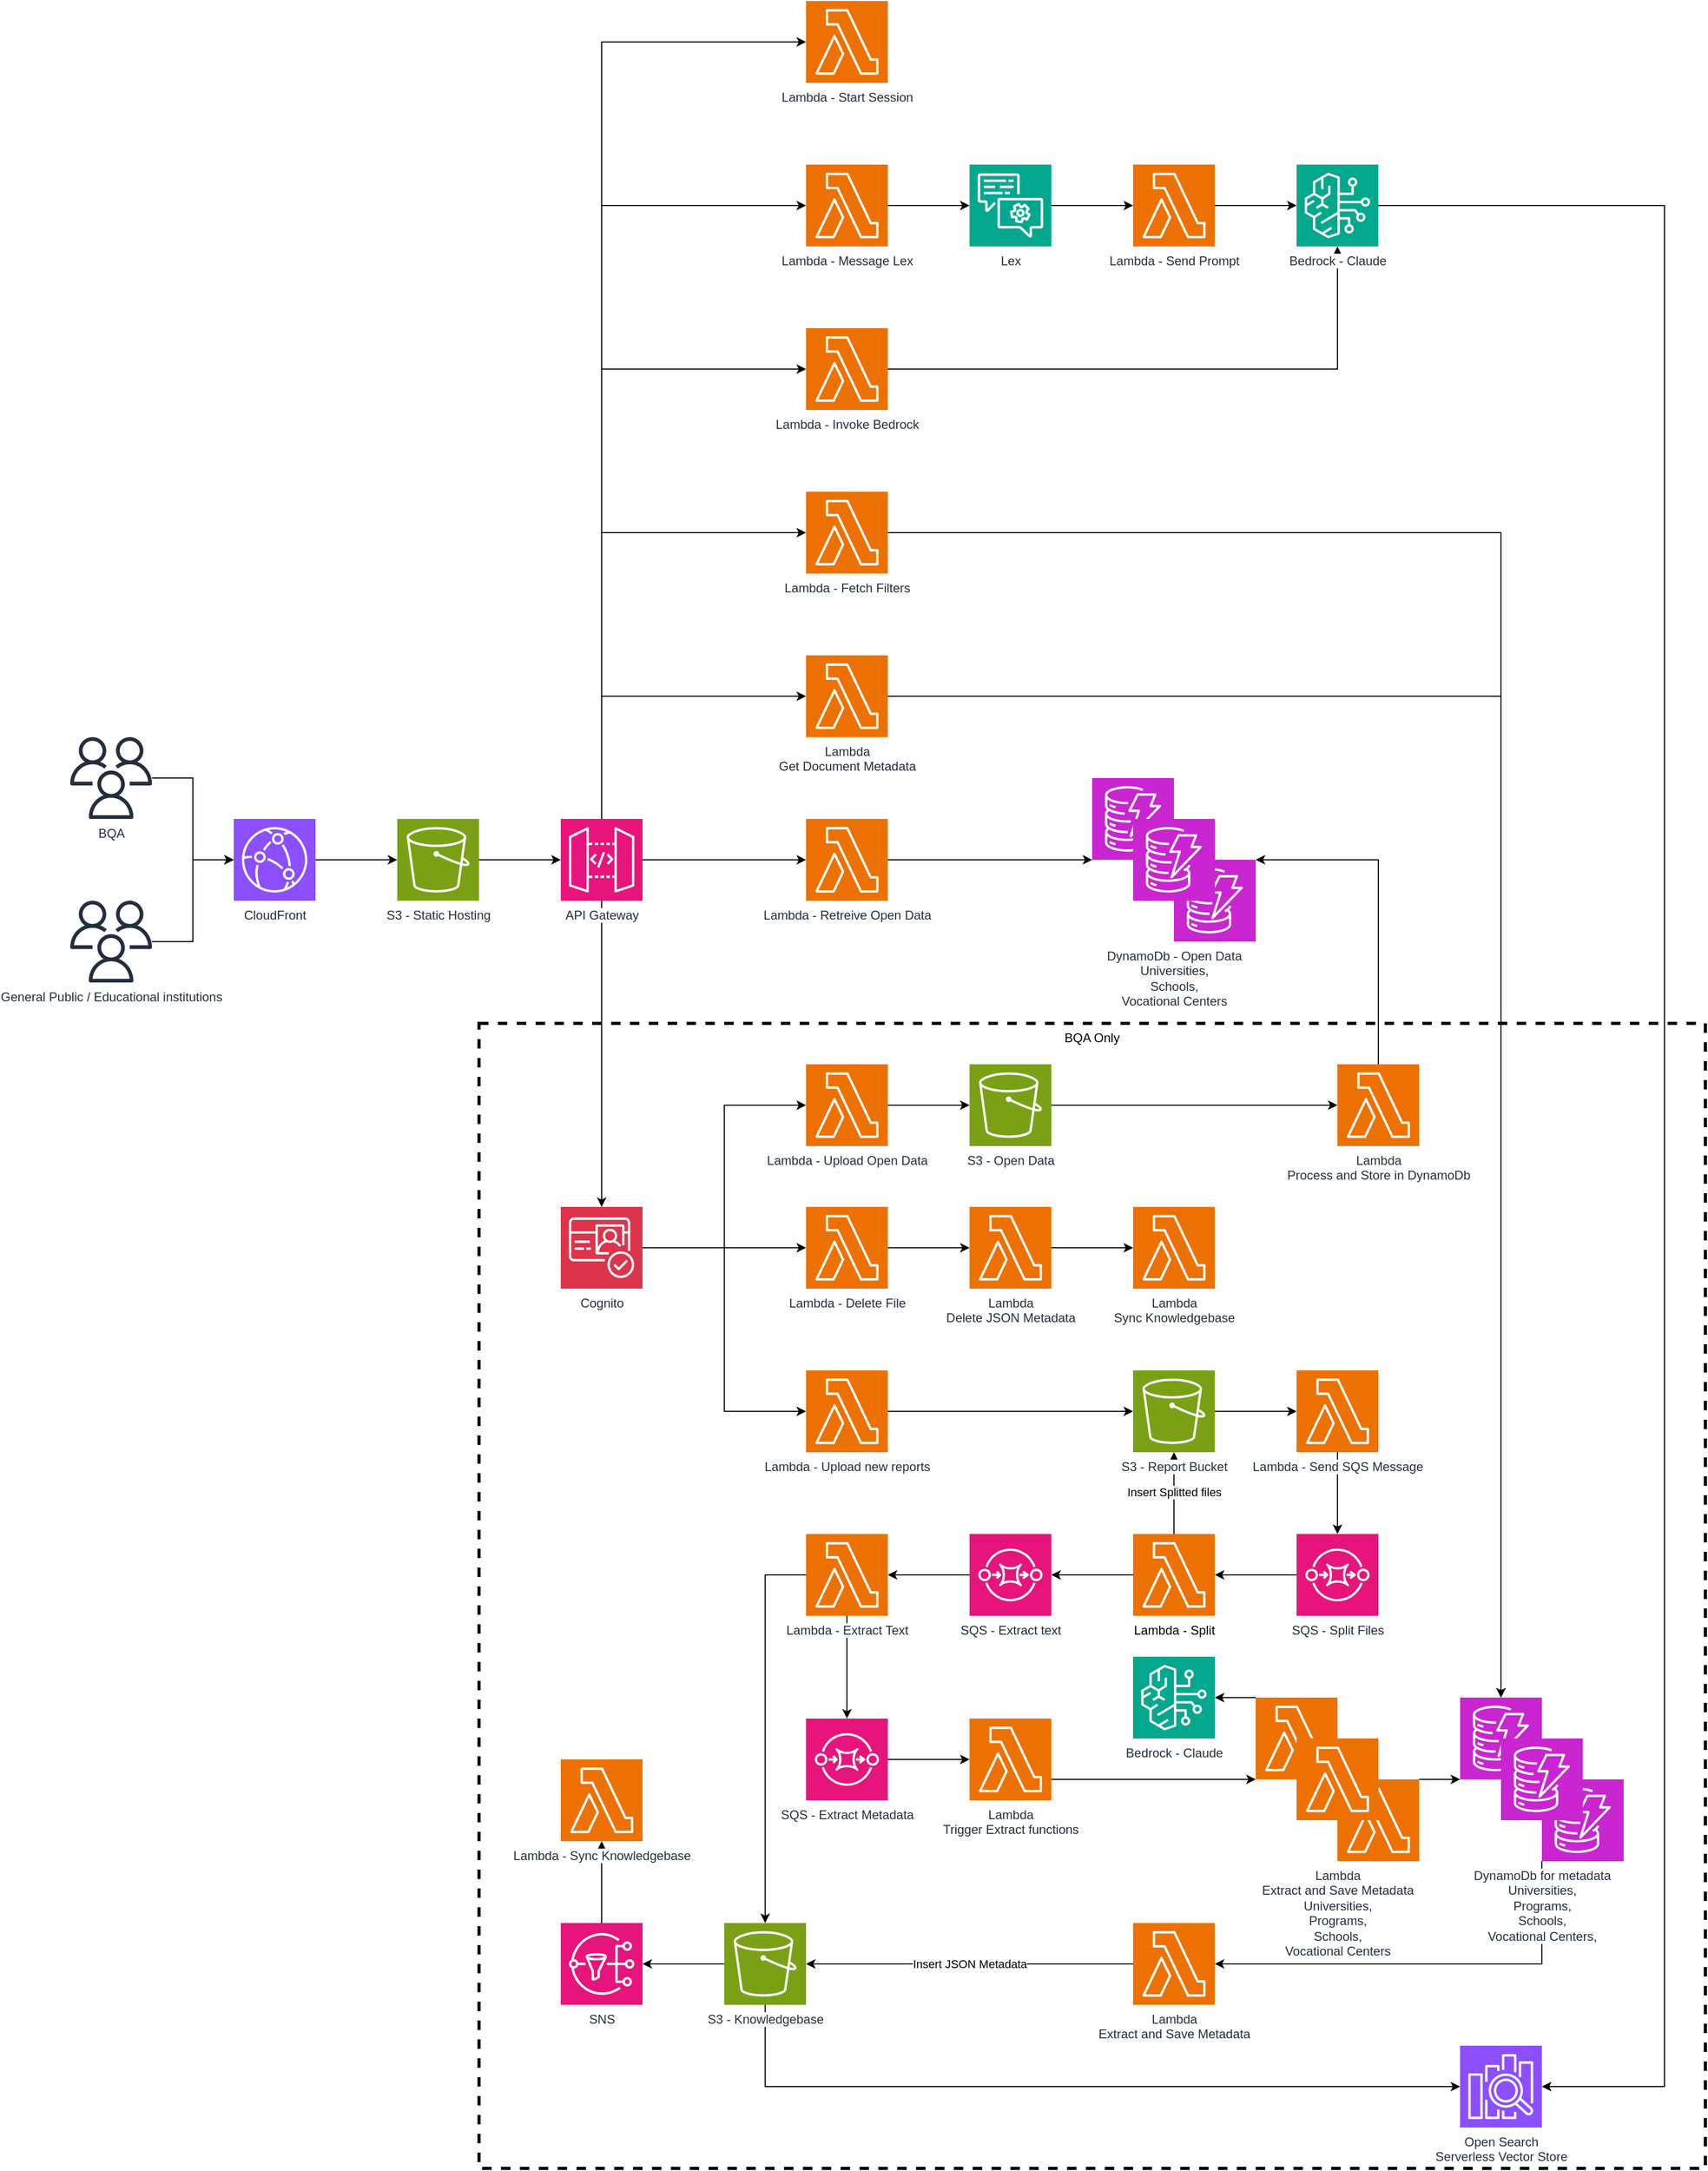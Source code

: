 <mxfile version="26.0.3" pages="3">
  <diagram name="Final" id="w43q_PZoWhhxjiStdiUa">
    <mxGraphModel dx="3781" dy="866" grid="1" gridSize="39" guides="0" tooltips="1" connect="1" arrows="1" fold="1" page="1" pageScale="1" pageWidth="850" pageHeight="1100" math="0" shadow="0">
      <root>
        <mxCell id="M3B-ZS5xvYd_jPd-gdSK-0" />
        <mxCell id="M3B-ZS5xvYd_jPd-gdSK-1" parent="M3B-ZS5xvYd_jPd-gdSK-0" />
        <mxCell id="FwflI3vZ6aziGAqrGBg6-0" value="BQA Only" style="dashed=1;verticalAlign=top;fontStyle=0;whiteSpace=wrap;html=1;strokeWidth=3;fillColor=none;perimeterSpacing=0;glass=0;" parent="M3B-ZS5xvYd_jPd-gdSK-1" vertex="1">
          <mxGeometry x="390" y="2262" width="1170" height="1092" as="geometry" />
        </mxCell>
        <mxCell id="M3B-ZS5xvYd_jPd-gdSK-2" value="&lt;div&gt;&lt;br&gt;&lt;/div&gt;" style="sketch=0;points=[[0,0,0],[0.25,0,0],[0.5,0,0],[0.75,0,0],[1,0,0],[0,1,0],[0.25,1,0],[0.5,1,0],[0.75,1,0],[1,1,0],[0,0.25,0],[0,0.5,0],[0,0.75,0],[1,0.25,0],[1,0.5,0],[1,0.75,0]];outlineConnect=0;fontColor=#232F3E;fillColor=#C925D1;strokeColor=#ffffff;dashed=0;verticalLabelPosition=bottom;verticalAlign=top;align=center;html=1;fontSize=12;fontStyle=0;aspect=fixed;shape=mxgraph.aws4.resourceIcon;resIcon=mxgraph.aws4.dynamodb;" parent="M3B-ZS5xvYd_jPd-gdSK-1" vertex="1">
          <mxGeometry x="1326" y="2905" width="78" height="78" as="geometry" />
        </mxCell>
        <mxCell id="M3B-ZS5xvYd_jPd-gdSK-3" value="&lt;div&gt;&lt;br&gt;&lt;/div&gt;" style="sketch=0;points=[[0,0,0],[0.25,0,0],[0.5,0,0],[0.75,0,0],[1,0,0],[0,1,0],[0.25,1,0],[0.5,1,0],[0.75,1,0],[1,1,0],[0,0.25,0],[0,0.5,0],[0,0.75,0],[1,0.25,0],[1,0.5,0],[1,0.75,0]];outlineConnect=0;fontColor=#232F3E;fillColor=#C925D1;strokeColor=#ffffff;dashed=0;verticalLabelPosition=bottom;verticalAlign=top;align=center;html=1;fontSize=12;fontStyle=0;aspect=fixed;shape=mxgraph.aws4.resourceIcon;resIcon=mxgraph.aws4.dynamodb;" parent="M3B-ZS5xvYd_jPd-gdSK-1" vertex="1">
          <mxGeometry x="1404" y="2983" width="78" height="78" as="geometry" />
        </mxCell>
        <mxCell id="M3B-ZS5xvYd_jPd-gdSK-4" style="edgeStyle=orthogonalEdgeStyle;rounded=0;orthogonalLoop=1;jettySize=auto;html=1;entryX=1;entryY=0.5;entryDx=0;entryDy=0;entryPerimeter=0;exitX=0;exitY=0.5;exitDx=0;exitDy=0;exitPerimeter=0;" parent="M3B-ZS5xvYd_jPd-gdSK-1" source="M3B-ZS5xvYd_jPd-gdSK-26" target="M3B-ZS5xvYd_jPd-gdSK-34" edge="1">
          <mxGeometry relative="1" as="geometry">
            <Array as="points" />
          </mxGeometry>
        </mxCell>
        <mxCell id="M3B-ZS5xvYd_jPd-gdSK-5" style="edgeStyle=orthogonalEdgeStyle;rounded=0;orthogonalLoop=1;jettySize=auto;html=1;" parent="M3B-ZS5xvYd_jPd-gdSK-1" source="M3B-ZS5xvYd_jPd-gdSK-7" target="M3B-ZS5xvYd_jPd-gdSK-8" edge="1">
          <mxGeometry relative="1" as="geometry" />
        </mxCell>
        <mxCell id="M3B-ZS5xvYd_jPd-gdSK-6" style="edgeStyle=orthogonalEdgeStyle;rounded=0;orthogonalLoop=1;jettySize=auto;html=1;startArrow=none;startFill=0;" parent="M3B-ZS5xvYd_jPd-gdSK-1" source="M3B-ZS5xvYd_jPd-gdSK-8" target="M3B-ZS5xvYd_jPd-gdSK-10" edge="1">
          <mxGeometry relative="1" as="geometry" />
        </mxCell>
        <mxCell id="M3B-ZS5xvYd_jPd-gdSK-7" value="Lambda - Message Lex" style="sketch=0;points=[[0,0,0],[0.25,0,0],[0.5,0,0],[0.75,0,0],[1,0,0],[0,1,0],[0.25,1,0],[0.5,1,0],[0.75,1,0],[1,1,0],[0,0.25,0],[0,0.5,0],[0,0.75,0],[1,0.25,0],[1,0.5,0],[1,0.75,0]];outlineConnect=0;fontColor=#232F3E;fillColor=#ED7100;strokeColor=#ffffff;dashed=0;verticalLabelPosition=bottom;verticalAlign=top;align=center;html=1;fontSize=12;fontStyle=0;aspect=fixed;shape=mxgraph.aws4.resourceIcon;resIcon=mxgraph.aws4.lambda;" parent="M3B-ZS5xvYd_jPd-gdSK-1" vertex="1">
          <mxGeometry x="702" y="1443" width="78" height="78" as="geometry" />
        </mxCell>
        <mxCell id="M3B-ZS5xvYd_jPd-gdSK-8" value="Lex" style="sketch=0;points=[[0,0,0],[0.25,0,0],[0.5,0,0],[0.75,0,0],[1,0,0],[0,1,0],[0.25,1,0],[0.5,1,0],[0.75,1,0],[1,1,0],[0,0.25,0],[0,0.5,0],[0,0.75,0],[1,0.25,0],[1,0.5,0],[1,0.75,0]];outlineConnect=0;fontColor=#232F3E;fillColor=#01A88D;strokeColor=#ffffff;dashed=0;verticalLabelPosition=bottom;verticalAlign=top;align=center;html=1;fontSize=12;fontStyle=0;aspect=fixed;shape=mxgraph.aws4.resourceIcon;resIcon=mxgraph.aws4.lex;" parent="M3B-ZS5xvYd_jPd-gdSK-1" vertex="1">
          <mxGeometry x="858" y="1443" width="78" height="78" as="geometry" />
        </mxCell>
        <mxCell id="M3B-ZS5xvYd_jPd-gdSK-9" style="edgeStyle=orthogonalEdgeStyle;rounded=0;orthogonalLoop=1;jettySize=auto;html=1;" parent="M3B-ZS5xvYd_jPd-gdSK-1" source="M3B-ZS5xvYd_jPd-gdSK-10" target="M3B-ZS5xvYd_jPd-gdSK-88" edge="1">
          <mxGeometry relative="1" as="geometry">
            <mxPoint x="1351" y="1498" as="targetPoint" />
          </mxGeometry>
        </mxCell>
        <mxCell id="M3B-ZS5xvYd_jPd-gdSK-10" value="Lambda - Send Prompt" style="sketch=0;points=[[0,0,0],[0.25,0,0],[0.5,0,0],[0.75,0,0],[1,0,0],[0,1,0],[0.25,1,0],[0.5,1,0],[0.75,1,0],[1,1,0],[0,0.25,0],[0,0.5,0],[0,0.75,0],[1,0.25,0],[1,0.5,0],[1,0.75,0]];outlineConnect=0;fontColor=#232F3E;fillColor=#ED7100;strokeColor=#ffffff;dashed=0;verticalLabelPosition=bottom;verticalAlign=top;align=center;html=1;fontSize=12;fontStyle=0;aspect=fixed;shape=mxgraph.aws4.resourceIcon;resIcon=mxgraph.aws4.lambda;" parent="M3B-ZS5xvYd_jPd-gdSK-1" vertex="1">
          <mxGeometry x="1014" y="1443" width="78" height="78" as="geometry" />
        </mxCell>
        <mxCell id="M3B-ZS5xvYd_jPd-gdSK-11" value="&lt;div&gt;Lambda&lt;/div&gt;&lt;div&gt;Get Document Metadata&lt;br&gt;&lt;/div&gt;" style="sketch=0;points=[[0,0,0],[0.25,0,0],[0.5,0,0],[0.75,0,0],[1,0,0],[0,1,0],[0.25,1,0],[0.5,1,0],[0.75,1,0],[1,1,0],[0,0.25,0],[0,0.5,0],[0,0.75,0],[1,0.25,0],[1,0.5,0],[1,0.75,0]];outlineConnect=0;fontColor=#232F3E;fillColor=#ED7100;strokeColor=#ffffff;dashed=0;verticalLabelPosition=bottom;verticalAlign=top;align=center;html=1;fontSize=12;fontStyle=0;aspect=fixed;shape=mxgraph.aws4.resourceIcon;resIcon=mxgraph.aws4.lambda;" parent="M3B-ZS5xvYd_jPd-gdSK-1" vertex="1">
          <mxGeometry x="702" y="1911" width="78" height="78" as="geometry" />
        </mxCell>
        <mxCell id="M3B-ZS5xvYd_jPd-gdSK-12" style="edgeStyle=orthogonalEdgeStyle;rounded=0;orthogonalLoop=1;jettySize=auto;html=1;" parent="M3B-ZS5xvYd_jPd-gdSK-1" source="M3B-ZS5xvYd_jPd-gdSK-11" target="M3B-ZS5xvYd_jPd-gdSK-2" edge="1">
          <mxGeometry relative="1" as="geometry">
            <mxPoint x="858.0" y="2184" as="targetPoint" />
            <Array as="points">
              <mxPoint x="1365" y="1950" />
            </Array>
          </mxGeometry>
        </mxCell>
        <mxCell id="M3B-ZS5xvYd_jPd-gdSK-13" style="edgeStyle=elbowEdgeStyle;rounded=0;orthogonalLoop=1;jettySize=auto;html=1;" parent="M3B-ZS5xvYd_jPd-gdSK-1" source="M3B-ZS5xvYd_jPd-gdSK-16" target="M3B-ZS5xvYd_jPd-gdSK-15" edge="1">
          <mxGeometry relative="1" as="geometry" />
        </mxCell>
        <mxCell id="M3B-ZS5xvYd_jPd-gdSK-14" style="edgeStyle=elbowEdgeStyle;rounded=0;orthogonalLoop=1;jettySize=auto;html=1;" parent="M3B-ZS5xvYd_jPd-gdSK-1" source="M3B-ZS5xvYd_jPd-gdSK-15" target="M3B-ZS5xvYd_jPd-gdSK-93" edge="1">
          <mxGeometry relative="1" as="geometry">
            <mxPoint x="-141" y="2109.5" as="targetPoint" />
          </mxGeometry>
        </mxCell>
        <mxCell id="M3B-ZS5xvYd_jPd-gdSK-15" value="S3 - Static Hosting" style="sketch=0;points=[[0,0,0],[0.25,0,0],[0.5,0,0],[0.75,0,0],[1,0,0],[0,1,0],[0.25,1,0],[0.5,1,0],[0.75,1,0],[1,1,0],[0,0.25,0],[0,0.5,0],[0,0.75,0],[1,0.25,0],[1,0.5,0],[1,0.75,0]];outlineConnect=0;fontColor=#232F3E;fillColor=#7AA116;strokeColor=#ffffff;dashed=0;verticalLabelPosition=bottom;verticalAlign=top;align=center;html=1;fontSize=12;fontStyle=0;aspect=fixed;shape=mxgraph.aws4.resourceIcon;resIcon=mxgraph.aws4.s3;" parent="M3B-ZS5xvYd_jPd-gdSK-1" vertex="1">
          <mxGeometry x="312" y="2067" width="78" height="78" as="geometry" />
        </mxCell>
        <mxCell id="M3B-ZS5xvYd_jPd-gdSK-16" value="&lt;div&gt;CloudFront&lt;/div&gt;&lt;div&gt;&lt;br&gt;&lt;/div&gt;" style="sketch=0;points=[[0,0,0],[0.25,0,0],[0.5,0,0],[0.75,0,0],[1,0,0],[0,1,0],[0.25,1,0],[0.5,1,0],[0.75,1,0],[1,1,0],[0,0.25,0],[0,0.5,0],[0,0.75,0],[1,0.25,0],[1,0.5,0],[1,0.75,0]];outlineConnect=0;fontColor=#232F3E;fillColor=#8C4FFF;strokeColor=#ffffff;dashed=0;verticalLabelPosition=bottom;verticalAlign=top;align=center;html=1;fontSize=12;fontStyle=0;aspect=fixed;shape=mxgraph.aws4.resourceIcon;resIcon=mxgraph.aws4.cloudfront;" parent="M3B-ZS5xvYd_jPd-gdSK-1" vertex="1">
          <mxGeometry x="156" y="2067" width="78" height="78" as="geometry" />
        </mxCell>
        <mxCell id="M3B-ZS5xvYd_jPd-gdSK-17" style="edgeStyle=elbowEdgeStyle;rounded=0;orthogonalLoop=1;jettySize=auto;html=1;" parent="M3B-ZS5xvYd_jPd-gdSK-1" source="M3B-ZS5xvYd_jPd-gdSK-91" target="M3B-ZS5xvYd_jPd-gdSK-16" edge="1">
          <mxGeometry relative="1" as="geometry">
            <mxPoint x="78.0" y="2028" as="sourcePoint" />
          </mxGeometry>
        </mxCell>
        <mxCell id="M3B-ZS5xvYd_jPd-gdSK-18" style="edgeStyle=orthogonalEdgeStyle;rounded=0;orthogonalLoop=1;jettySize=auto;html=1;" parent="M3B-ZS5xvYd_jPd-gdSK-1" source="M3B-ZS5xvYd_jPd-gdSK-92" target="M3B-ZS5xvYd_jPd-gdSK-16" edge="1">
          <mxGeometry relative="1" as="geometry">
            <mxPoint x="78.0" y="2184.034" as="sourcePoint" />
          </mxGeometry>
        </mxCell>
        <mxCell id="M3B-ZS5xvYd_jPd-gdSK-19" style="edgeStyle=orthogonalEdgeStyle;rounded=0;orthogonalLoop=1;jettySize=auto;html=1;exitX=0.5;exitY=1;exitDx=0;exitDy=0;exitPerimeter=0;" parent="M3B-ZS5xvYd_jPd-gdSK-1" edge="1">
          <mxGeometry relative="1" as="geometry">
            <mxPoint x="39" y="2223" as="sourcePoint" />
            <mxPoint x="39" y="2223" as="targetPoint" />
          </mxGeometry>
        </mxCell>
        <mxCell id="M3B-ZS5xvYd_jPd-gdSK-20" value="" style="edgeStyle=orthogonalEdgeStyle;rounded=0;orthogonalLoop=1;jettySize=auto;html=1;" parent="M3B-ZS5xvYd_jPd-gdSK-1" source="M3B-ZS5xvYd_jPd-gdSK-85" target="M3B-ZS5xvYd_jPd-gdSK-23" edge="1">
          <mxGeometry relative="1" as="geometry">
            <mxPoint x="1178.5" y="2759.483" as="sourcePoint" />
            <Array as="points">
              <mxPoint x="624" y="2476" />
              <mxPoint x="624" y="2632" />
            </Array>
          </mxGeometry>
        </mxCell>
        <mxCell id="M3B-ZS5xvYd_jPd-gdSK-21" value="" style="edgeStyle=orthogonalEdgeStyle;rounded=0;orthogonalLoop=1;jettySize=auto;html=1;" parent="M3B-ZS5xvYd_jPd-gdSK-1" source="M3B-ZS5xvYd_jPd-gdSK-69" target="M3B-ZS5xvYd_jPd-gdSK-70" edge="1">
          <mxGeometry relative="1" as="geometry" />
        </mxCell>
        <mxCell id="M3B-ZS5xvYd_jPd-gdSK-22" value="" style="edgeStyle=orthogonalEdgeStyle;rounded=0;orthogonalLoop=1;jettySize=auto;html=1;" parent="M3B-ZS5xvYd_jPd-gdSK-1" source="M3B-ZS5xvYd_jPd-gdSK-23" target="M3B-ZS5xvYd_jPd-gdSK-69" edge="1">
          <mxGeometry relative="1" as="geometry" />
        </mxCell>
        <mxCell id="M3B-ZS5xvYd_jPd-gdSK-23" value="Lambda - Upload new reports" style="sketch=0;points=[[0,0,0],[0.25,0,0],[0.5,0,0],[0.75,0,0],[1,0,0],[0,1,0],[0.25,1,0],[0.5,1,0],[0.75,1,0],[1,1,0],[0,0.25,0],[0,0.5,0],[0,0.75,0],[1,0.25,0],[1,0.5,0],[1,0.75,0]];outlineConnect=0;fontColor=#232F3E;fillColor=#ED7100;strokeColor=#ffffff;dashed=0;verticalLabelPosition=bottom;verticalAlign=top;align=center;html=1;fontSize=12;fontStyle=0;aspect=fixed;shape=mxgraph.aws4.resourceIcon;resIcon=mxgraph.aws4.lambda;" parent="M3B-ZS5xvYd_jPd-gdSK-1" vertex="1">
          <mxGeometry x="702" y="2593" width="78" height="78" as="geometry" />
        </mxCell>
        <mxCell id="M3B-ZS5xvYd_jPd-gdSK-24" style="edgeStyle=orthogonalEdgeStyle;rounded=0;orthogonalLoop=1;jettySize=auto;html=1;exitX=0.5;exitY=0;exitDx=0;exitDy=0;exitPerimeter=0;" parent="M3B-ZS5xvYd_jPd-gdSK-1" source="M3B-ZS5xvYd_jPd-gdSK-26" target="M3B-ZS5xvYd_jPd-gdSK-69" edge="1">
          <mxGeometry relative="1" as="geometry">
            <Array as="points" />
          </mxGeometry>
        </mxCell>
        <mxCell id="M3B-ZS5xvYd_jPd-gdSK-25" value="Insert Splitted files" style="edgeLabel;html=1;align=center;verticalAlign=middle;resizable=0;points=[];" parent="M3B-ZS5xvYd_jPd-gdSK-24" vertex="1" connectable="0">
          <mxGeometry relative="1" as="geometry">
            <mxPoint y="-1" as="offset" />
          </mxGeometry>
        </mxCell>
        <mxCell id="M3B-ZS5xvYd_jPd-gdSK-26" value="Lambda - Split" style="points=[[0,0,0],[0.25,0,0],[0.5,0,0],[0.75,0,0],[1,0,0],[0,1,0],[0.25,1,0],[0.5,1,0],[0.75,1,0],[1,1,0],[0,0.25,0],[0,0.5,0],[0,0.75,0],[1,0.25,0],[1,0.5,0],[1,0.75,0]];outlineConnect=0;fontColor=default;fillColor=#ED7100;strokeColor=#ffffff;dashed=0;verticalLabelPosition=bottom;verticalAlign=top;align=center;html=1;fontSize=12;fontStyle=0;aspect=fixed;shape=mxgraph.aws4.resourceIcon;resIcon=mxgraph.aws4.lambda;textShadow=0;labelBorderColor=none;labelBackgroundColor=#FFFFFF;shadow=0;" parent="M3B-ZS5xvYd_jPd-gdSK-1" vertex="1">
          <mxGeometry x="1014" y="2749" width="78" height="78" as="geometry" />
        </mxCell>
        <mxCell id="M3B-ZS5xvYd_jPd-gdSK-27" value="" style="edgeStyle=orthogonalEdgeStyle;rounded=0;orthogonalLoop=1;jettySize=auto;html=1;" parent="M3B-ZS5xvYd_jPd-gdSK-1" source="M3B-ZS5xvYd_jPd-gdSK-28" target="M3B-ZS5xvYd_jPd-gdSK-26" edge="1">
          <mxGeometry relative="1" as="geometry" />
        </mxCell>
        <mxCell id="M3B-ZS5xvYd_jPd-gdSK-28" value="SQS - Split Files" style="sketch=0;points=[[0,0,0],[0.25,0,0],[0.5,0,0],[0.75,0,0],[1,0,0],[0,1,0],[0.25,1,0],[0.5,1,0],[0.75,1,0],[1,1,0],[0,0.25,0],[0,0.5,0],[0,0.75,0],[1,0.25,0],[1,0.5,0],[1,0.75,0]];outlineConnect=0;fontColor=#232F3E;fillColor=#E7157B;strokeColor=#ffffff;dashed=0;verticalLabelPosition=bottom;verticalAlign=top;align=center;html=1;fontSize=12;fontStyle=0;aspect=fixed;shape=mxgraph.aws4.resourceIcon;resIcon=mxgraph.aws4.sqs;" parent="M3B-ZS5xvYd_jPd-gdSK-1" vertex="1">
          <mxGeometry x="1170" y="2749" width="78" height="78" as="geometry" />
        </mxCell>
        <mxCell id="M3B-ZS5xvYd_jPd-gdSK-29" value="" style="edgeStyle=elbowEdgeStyle;rounded=0;orthogonalLoop=1;jettySize=auto;html=1;elbow=vertical;" parent="M3B-ZS5xvYd_jPd-gdSK-1" source="M3B-ZS5xvYd_jPd-gdSK-93" target="M3B-ZS5xvYd_jPd-gdSK-85" edge="1">
          <mxGeometry relative="1" as="geometry">
            <mxPoint x="-312.0" y="2145" as="sourcePoint" />
            <mxPoint x="400" y="2155.5" as="targetPoint" />
          </mxGeometry>
        </mxCell>
        <mxCell id="M3B-ZS5xvYd_jPd-gdSK-30" style="edgeStyle=elbowEdgeStyle;rounded=0;orthogonalLoop=1;jettySize=auto;html=1;elbow=vertical;" parent="M3B-ZS5xvYd_jPd-gdSK-1" source="M3B-ZS5xvYd_jPd-gdSK-93" target="M3B-ZS5xvYd_jPd-gdSK-11" edge="1">
          <mxGeometry relative="1" as="geometry">
            <mxPoint x="-335.75" y="3042" as="targetPoint" />
            <Array as="points">
              <mxPoint x="624" y="1950" />
            </Array>
            <mxPoint x="-351.0" y="2184" as="sourcePoint" />
          </mxGeometry>
        </mxCell>
        <mxCell id="M3B-ZS5xvYd_jPd-gdSK-31" style="edgeStyle=elbowEdgeStyle;rounded=0;orthogonalLoop=1;jettySize=auto;html=1;elbow=vertical;" parent="M3B-ZS5xvYd_jPd-gdSK-1" source="M3B-ZS5xvYd_jPd-gdSK-93" target="M3B-ZS5xvYd_jPd-gdSK-7" edge="1">
          <mxGeometry relative="1" as="geometry">
            <mxPoint x="-335.75" y="3198.0" as="targetPoint" />
            <Array as="points">
              <mxPoint x="624" y="1482" />
            </Array>
            <mxPoint x="-350.952" y="2184" as="sourcePoint" />
          </mxGeometry>
        </mxCell>
        <mxCell id="M3B-ZS5xvYd_jPd-gdSK-32" style="edgeStyle=elbowEdgeStyle;rounded=0;orthogonalLoop=1;jettySize=auto;html=1;elbow=vertical;" parent="M3B-ZS5xvYd_jPd-gdSK-1" source="M3B-ZS5xvYd_jPd-gdSK-93" target="M3B-ZS5xvYd_jPd-gdSK-47" edge="1">
          <mxGeometry relative="1" as="geometry">
            <Array as="points">
              <mxPoint x="507" y="2106" />
            </Array>
            <mxPoint x="-390" y="2145" as="sourcePoint" />
          </mxGeometry>
        </mxCell>
        <mxCell id="M3B-ZS5xvYd_jPd-gdSK-33" value="" style="edgeStyle=orthogonalEdgeStyle;rounded=0;orthogonalLoop=1;jettySize=auto;html=1;" parent="M3B-ZS5xvYd_jPd-gdSK-1" source="M3B-ZS5xvYd_jPd-gdSK-34" target="M3B-ZS5xvYd_jPd-gdSK-68" edge="1">
          <mxGeometry relative="1" as="geometry">
            <Array as="points" />
          </mxGeometry>
        </mxCell>
        <mxCell id="M3B-ZS5xvYd_jPd-gdSK-34" value="SQS - Extract text" style="sketch=0;points=[[0,0,0],[0.25,0,0],[0.5,0,0],[0.75,0,0],[1,0,0],[0,1,0],[0.25,1,0],[0.5,1,0],[0.75,1,0],[1,1,0],[0,0.25,0],[0,0.5,0],[0,0.75,0],[1,0.25,0],[1,0.5,0],[1,0.75,0]];outlineConnect=0;fontColor=#232F3E;fillColor=#E7157B;strokeColor=#ffffff;dashed=0;verticalLabelPosition=bottom;verticalAlign=top;align=center;html=1;fontSize=12;fontStyle=0;aspect=fixed;shape=mxgraph.aws4.resourceIcon;resIcon=mxgraph.aws4.sqs;" parent="M3B-ZS5xvYd_jPd-gdSK-1" vertex="1">
          <mxGeometry x="858" y="2749" width="78" height="78" as="geometry" />
        </mxCell>
        <mxCell id="M3B-ZS5xvYd_jPd-gdSK-35" value="" style="edgeStyle=orthogonalEdgeStyle;rounded=0;orthogonalLoop=1;jettySize=auto;html=1;" parent="M3B-ZS5xvYd_jPd-gdSK-1" source="M3B-ZS5xvYd_jPd-gdSK-68" target="M3B-ZS5xvYd_jPd-gdSK-67" edge="1">
          <mxGeometry relative="1" as="geometry">
            <Array as="points">
              <mxPoint x="663" y="2788" />
            </Array>
          </mxGeometry>
        </mxCell>
        <mxCell id="M3B-ZS5xvYd_jPd-gdSK-36" style="edgeStyle=elbowEdgeStyle;rounded=0;orthogonalLoop=1;jettySize=auto;html=1;elbow=vertical;" parent="M3B-ZS5xvYd_jPd-gdSK-1" source="M3B-ZS5xvYd_jPd-gdSK-67" target="M3B-ZS5xvYd_jPd-gdSK-66" edge="1">
          <mxGeometry relative="1" as="geometry">
            <mxPoint x="620.022" y="3095.632" as="targetPoint" />
            <Array as="points">
              <mxPoint x="975" y="3276" />
            </Array>
          </mxGeometry>
        </mxCell>
        <mxCell id="M3B-ZS5xvYd_jPd-gdSK-37" style="edgeStyle=orthogonalEdgeStyle;rounded=0;orthogonalLoop=1;jettySize=auto;html=1;" parent="M3B-ZS5xvYd_jPd-gdSK-1" source="M3B-ZS5xvYd_jPd-gdSK-38" target="M3B-ZS5xvYd_jPd-gdSK-39" edge="1">
          <mxGeometry relative="1" as="geometry">
            <mxPoint x="1410" y="3022" as="targetPoint" />
            <Array as="points">
              <mxPoint x="819" y="2964" />
              <mxPoint x="819" y="2964" />
            </Array>
          </mxGeometry>
        </mxCell>
        <mxCell id="M3B-ZS5xvYd_jPd-gdSK-38" value="SQS - Extract Metadata" style="sketch=0;points=[[0,0,0],[0.25,0,0],[0.5,0,0],[0.75,0,0],[1,0,0],[0,1,0],[0.25,1,0],[0.5,1,0],[0.75,1,0],[1,1,0],[0,0.25,0],[0,0.5,0],[0,0.75,0],[1,0.25,0],[1,0.5,0],[1,0.75,0]];outlineConnect=0;fontColor=#232F3E;fillColor=#E7157B;strokeColor=#ffffff;dashed=0;verticalLabelPosition=bottom;verticalAlign=top;align=center;html=1;fontSize=12;fontStyle=0;aspect=fixed;shape=mxgraph.aws4.resourceIcon;resIcon=mxgraph.aws4.sqs;labelBackgroundColor=default;" parent="M3B-ZS5xvYd_jPd-gdSK-1" vertex="1">
          <mxGeometry x="702" y="2925" width="78" height="78" as="geometry" />
        </mxCell>
        <mxCell id="M3B-ZS5xvYd_jPd-gdSK-39" value="&lt;div&gt;Lambda&lt;/div&gt;&lt;div&gt;Trigger Extract functions&lt;/div&gt;" style="sketch=0;points=[[0,0,0],[0.25,0,0],[0.5,0,0],[0.75,0,0],[1,0,0],[0,1,0],[0.25,1,0],[0.5,1,0],[0.75,1,0],[1,1,0],[0,0.25,0],[0,0.5,0],[0,0.75,0],[1,0.25,0],[1,0.5,0],[1,0.75,0]];outlineConnect=0;fontColor=#232F3E;fillColor=#ED7100;strokeColor=#ffffff;dashed=0;verticalLabelPosition=bottom;verticalAlign=top;align=center;html=1;fontSize=12;fontStyle=0;aspect=fixed;shape=mxgraph.aws4.resourceIcon;resIcon=mxgraph.aws4.lambda;" parent="M3B-ZS5xvYd_jPd-gdSK-1" vertex="1">
          <mxGeometry x="858" y="2925" width="78" height="78" as="geometry" />
        </mxCell>
        <mxCell id="M3B-ZS5xvYd_jPd-gdSK-40" style="edgeStyle=orthogonalEdgeStyle;rounded=0;orthogonalLoop=1;jettySize=auto;html=1;exitX=0;exitY=1;exitDx=0;exitDy=0;exitPerimeter=0;" parent="M3B-ZS5xvYd_jPd-gdSK-1" source="M3B-ZS5xvYd_jPd-gdSK-3" target="M3B-ZS5xvYd_jPd-gdSK-51" edge="1">
          <mxGeometry relative="1" as="geometry">
            <mxPoint x="819" y="3178" as="targetPoint" />
            <Array as="points">
              <mxPoint x="1404" y="3159" />
            </Array>
          </mxGeometry>
        </mxCell>
        <mxCell id="M3B-ZS5xvYd_jPd-gdSK-41" value="&lt;div&gt;DynamoDb for metadata&lt;/div&gt;&lt;div&gt;&lt;div&gt;Universities,&lt;/div&gt;&lt;div&gt;Programs,&lt;br&gt;&lt;/div&gt;&lt;div&gt;Schools,&lt;/div&gt;Vocational Centers,&lt;/div&gt;" style="sketch=0;points=[[0,0,0],[0.25,0,0],[0.5,0,0],[0.75,0,0],[1,0,0],[0,1,0],[0.25,1,0],[0.5,1,0],[0.75,1,0],[1,1,0],[0,0.25,0],[0,0.5,0],[0,0.75,0],[1,0.25,0],[1,0.5,0],[1,0.75,0]];outlineConnect=0;fontColor=#232F3E;fillColor=#C925D1;strokeColor=#ffffff;dashed=0;verticalLabelPosition=bottom;verticalAlign=top;align=center;html=1;fontSize=12;fontStyle=0;aspect=fixed;shape=mxgraph.aws4.resourceIcon;resIcon=mxgraph.aws4.dynamodb;spacingTop=39;labelBackgroundColor=default;" parent="M3B-ZS5xvYd_jPd-gdSK-1" vertex="1">
          <mxGeometry x="1365" y="2944" width="78" height="78" as="geometry" />
        </mxCell>
        <mxCell id="M3B-ZS5xvYd_jPd-gdSK-44" value="S3 - Open Data" style="sketch=0;points=[[0,0,0],[0.25,0,0],[0.5,0,0],[0.75,0,0],[1,0,0],[0,1,0],[0.25,1,0],[0.5,1,0],[0.75,1,0],[1,1,0],[0,0.25,0],[0,0.5,0],[0,0.75,0],[1,0.25,0],[1,0.5,0],[1,0.75,0]];outlineConnect=0;fontColor=#232F3E;fillColor=#7AA116;strokeColor=#ffffff;dashed=0;verticalLabelPosition=bottom;verticalAlign=top;align=center;html=1;fontSize=12;fontStyle=0;aspect=fixed;shape=mxgraph.aws4.resourceIcon;resIcon=mxgraph.aws4.s3;" parent="M3B-ZS5xvYd_jPd-gdSK-1" vertex="1">
          <mxGeometry x="858" y="2301" width="78" height="78" as="geometry" />
        </mxCell>
        <mxCell id="M3B-ZS5xvYd_jPd-gdSK-45" value="" style="edgeStyle=orthogonalEdgeStyle;rounded=0;orthogonalLoop=1;jettySize=auto;html=1;" parent="M3B-ZS5xvYd_jPd-gdSK-1" source="M3B-ZS5xvYd_jPd-gdSK-46" target="M3B-ZS5xvYd_jPd-gdSK-44" edge="1">
          <mxGeometry relative="1" as="geometry" />
        </mxCell>
        <mxCell id="M3B-ZS5xvYd_jPd-gdSK-46" value="Lambda - Upload Open Data" style="sketch=0;points=[[0,0,0],[0.25,0,0],[0.5,0,0],[0.75,0,0],[1,0,0],[0,1,0],[0.25,1,0],[0.5,1,0],[0.75,1,0],[1,1,0],[0,0.25,0],[0,0.5,0],[0,0.75,0],[1,0.25,0],[1,0.5,0],[1,0.75,0]];outlineConnect=0;fontColor=#232F3E;fillColor=#ED7100;strokeColor=#ffffff;dashed=0;verticalLabelPosition=bottom;verticalAlign=top;align=center;html=1;fontSize=12;fontStyle=0;aspect=fixed;shape=mxgraph.aws4.resourceIcon;resIcon=mxgraph.aws4.lambda;" parent="M3B-ZS5xvYd_jPd-gdSK-1" vertex="1">
          <mxGeometry x="702" y="2301" width="78" height="78" as="geometry" />
        </mxCell>
        <mxCell id="M3B-ZS5xvYd_jPd-gdSK-47" value="Lambda - Retreive Open Data" style="sketch=0;points=[[0,0,0],[0.25,0,0],[0.5,0,0],[0.75,0,0],[1,0,0],[0,1,0],[0.25,1,0],[0.5,1,0],[0.75,1,0],[1,1,0],[0,0.25,0],[0,0.5,0],[0,0.75,0],[1,0.25,0],[1,0.5,0],[1,0.75,0]];outlineConnect=0;fontColor=#232F3E;fillColor=#ED7100;strokeColor=#ffffff;dashed=0;verticalLabelPosition=bottom;verticalAlign=top;align=center;html=1;fontSize=12;fontStyle=0;aspect=fixed;shape=mxgraph.aws4.resourceIcon;resIcon=mxgraph.aws4.lambda;" parent="M3B-ZS5xvYd_jPd-gdSK-1" vertex="1">
          <mxGeometry x="702" y="2067" width="78" height="78" as="geometry" />
        </mxCell>
        <mxCell id="M3B-ZS5xvYd_jPd-gdSK-48" style="edgeStyle=orthogonalEdgeStyle;rounded=0;orthogonalLoop=1;jettySize=auto;html=1;sourcePerimeterSpacing=0;endSize=6;targetPerimeterSpacing=0;entryX=0;entryY=1;entryDx=0;entryDy=0;entryPerimeter=0;" parent="M3B-ZS5xvYd_jPd-gdSK-1" source="M3B-ZS5xvYd_jPd-gdSK-39" target="M3B-ZS5xvYd_jPd-gdSK-74" edge="1">
          <mxGeometry relative="1" as="geometry">
            <mxPoint x="1131" y="3061" as="targetPoint" />
            <Array as="points">
              <mxPoint x="975" y="2983" />
              <mxPoint x="975" y="2983" />
            </Array>
          </mxGeometry>
        </mxCell>
        <mxCell id="M3B-ZS5xvYd_jPd-gdSK-49" style="edgeStyle=orthogonalEdgeStyle;rounded=0;orthogonalLoop=1;jettySize=auto;html=1;" parent="M3B-ZS5xvYd_jPd-gdSK-1" source="M3B-ZS5xvYd_jPd-gdSK-51" target="M3B-ZS5xvYd_jPd-gdSK-67" edge="1">
          <mxGeometry relative="1" as="geometry">
            <Array as="points">
              <mxPoint x="936" y="3159" />
              <mxPoint x="936" y="3159" />
            </Array>
          </mxGeometry>
        </mxCell>
        <mxCell id="M3B-ZS5xvYd_jPd-gdSK-50" value="Insert JSON Metadata" style="edgeLabel;html=1;align=center;verticalAlign=middle;resizable=0;points=[];" parent="M3B-ZS5xvYd_jPd-gdSK-49" vertex="1" connectable="0">
          <mxGeometry relative="1" as="geometry">
            <mxPoint as="offset" />
          </mxGeometry>
        </mxCell>
        <mxCell id="M3B-ZS5xvYd_jPd-gdSK-51" value="&lt;div&gt;Lambda&lt;/div&gt;&lt;div&gt;Extract and Save Metadata&lt;/div&gt;" style="sketch=0;points=[[0,0,0],[0.25,0,0],[0.5,0,0],[0.75,0,0],[1,0,0],[0,1,0],[0.25,1,0],[0.5,1,0],[0.75,1,0],[1,1,0],[0,0.25,0],[0,0.5,0],[0,0.75,0],[1,0.25,0],[1,0.5,0],[1,0.75,0]];outlineConnect=0;fontColor=#232F3E;fillColor=#ED7100;strokeColor=#ffffff;dashed=0;verticalLabelPosition=bottom;verticalAlign=top;align=center;html=1;fontSize=12;fontStyle=0;aspect=fixed;shape=mxgraph.aws4.resourceIcon;resIcon=mxgraph.aws4.lambda;" parent="M3B-ZS5xvYd_jPd-gdSK-1" vertex="1">
          <mxGeometry x="1014" y="3120" width="78" height="78" as="geometry" />
        </mxCell>
        <mxCell id="M3B-ZS5xvYd_jPd-gdSK-52" style="edgeStyle=elbowEdgeStyle;rounded=0;orthogonalLoop=1;jettySize=auto;html=1;" parent="M3B-ZS5xvYd_jPd-gdSK-1" source="M3B-ZS5xvYd_jPd-gdSK-53" target="M3B-ZS5xvYd_jPd-gdSK-55" edge="1">
          <mxGeometry relative="1" as="geometry">
            <mxPoint x="390" y="2879" as="targetPoint" />
          </mxGeometry>
        </mxCell>
        <mxCell id="M3B-ZS5xvYd_jPd-gdSK-53" value="Lambda - Delete File" style="sketch=0;points=[[0,0,0],[0.25,0,0],[0.5,0,0],[0.75,0,0],[1,0,0],[0,1,0],[0.25,1,0],[0.5,1,0],[0.75,1,0],[1,1,0],[0,0.25,0],[0,0.5,0],[0,0.75,0],[1,0.25,0],[1,0.5,0],[1,0.75,0]];outlineConnect=0;fontColor=#232F3E;fillColor=#ED7100;strokeColor=#ffffff;dashed=0;verticalLabelPosition=bottom;verticalAlign=top;align=center;html=1;fontSize=12;fontStyle=0;aspect=fixed;shape=mxgraph.aws4.resourceIcon;resIcon=mxgraph.aws4.lambda;" parent="M3B-ZS5xvYd_jPd-gdSK-1" vertex="1">
          <mxGeometry x="702" y="2437" width="78" height="78" as="geometry" />
        </mxCell>
        <mxCell id="M3B-ZS5xvYd_jPd-gdSK-54" style="edgeStyle=orthogonalEdgeStyle;rounded=0;orthogonalLoop=1;jettySize=auto;html=1;" parent="M3B-ZS5xvYd_jPd-gdSK-1" source="M3B-ZS5xvYd_jPd-gdSK-55" target="M3B-ZS5xvYd_jPd-gdSK-56" edge="1">
          <mxGeometry relative="1" as="geometry">
            <mxPoint x="598" y="2879" as="targetPoint" />
          </mxGeometry>
        </mxCell>
        <mxCell id="M3B-ZS5xvYd_jPd-gdSK-55" value="&lt;div&gt;Lambda&lt;/div&gt;&lt;div&gt;Delete JSON Metadata&lt;/div&gt;" style="sketch=0;points=[[0,0,0],[0.25,0,0],[0.5,0,0],[0.75,0,0],[1,0,0],[0,1,0],[0.25,1,0],[0.5,1,0],[0.75,1,0],[1,1,0],[0,0.25,0],[0,0.5,0],[0,0.75,0],[1,0.25,0],[1,0.5,0],[1,0.75,0]];outlineConnect=0;fontColor=#232F3E;fillColor=#ED7100;strokeColor=#ffffff;dashed=0;verticalLabelPosition=bottom;verticalAlign=top;align=center;html=1;fontSize=12;fontStyle=0;aspect=fixed;shape=mxgraph.aws4.resourceIcon;resIcon=mxgraph.aws4.lambda;" parent="M3B-ZS5xvYd_jPd-gdSK-1" vertex="1">
          <mxGeometry x="858" y="2437" width="78" height="78" as="geometry" />
        </mxCell>
        <mxCell id="M3B-ZS5xvYd_jPd-gdSK-56" value="&lt;div&gt;Lambda&lt;/div&gt;&lt;div&gt;Sync Knowledgebase&lt;/div&gt;" style="sketch=0;points=[[0,0,0],[0.25,0,0],[0.5,0,0],[0.75,0,0],[1,0,0],[0,1,0],[0.25,1,0],[0.5,1,0],[0.75,1,0],[1,1,0],[0,0.25,0],[0,0.5,0],[0,0.75,0],[1,0.25,0],[1,0.5,0],[1,0.75,0]];outlineConnect=0;fontColor=#232F3E;fillColor=#ED7100;strokeColor=#ffffff;dashed=0;verticalLabelPosition=bottom;verticalAlign=top;align=center;html=1;fontSize=12;fontStyle=0;aspect=fixed;shape=mxgraph.aws4.resourceIcon;resIcon=mxgraph.aws4.lambda;" parent="M3B-ZS5xvYd_jPd-gdSK-1" vertex="1">
          <mxGeometry x="1014" y="2437" width="78" height="78" as="geometry" />
        </mxCell>
        <mxCell id="M3B-ZS5xvYd_jPd-gdSK-57" value="Bedrock - Claude" style="sketch=0;points=[[0,0,0],[0.25,0,0],[0.5,0,0],[0.75,0,0],[1,0,0],[0,1,0],[0.25,1,0],[0.5,1,0],[0.75,1,0],[1,1,0],[0,0.25,0],[0,0.5,0],[0,0.75,0],[1,0.25,0],[1,0.5,0],[1,0.75,0]];outlineConnect=0;fontColor=#232F3E;fillColor=#01A88D;strokeColor=#ffffff;dashed=0;verticalLabelPosition=bottom;verticalAlign=top;align=center;html=1;fontSize=12;fontStyle=0;aspect=fixed;shape=mxgraph.aws4.resourceIcon;resIcon=mxgraph.aws4.bedrock;" parent="M3B-ZS5xvYd_jPd-gdSK-1" vertex="1">
          <mxGeometry x="1014" y="2866" width="78" height="78" as="geometry" />
        </mxCell>
        <mxCell id="M3B-ZS5xvYd_jPd-gdSK-58" style="edgeStyle=elbowEdgeStyle;rounded=0;orthogonalLoop=1;jettySize=auto;html=1;entryX=0.5;entryY=0;entryDx=0;entryDy=0;entryPerimeter=0;exitX=0.5;exitY=1;exitDx=0;exitDy=0;exitPerimeter=0;" parent="M3B-ZS5xvYd_jPd-gdSK-1" source="M3B-ZS5xvYd_jPd-gdSK-70" target="M3B-ZS5xvYd_jPd-gdSK-28" edge="1">
          <mxGeometry relative="1" as="geometry">
            <mxPoint x="1539" y="2424" as="targetPoint" />
          </mxGeometry>
        </mxCell>
        <mxCell id="M3B-ZS5xvYd_jPd-gdSK-59" style="edgeStyle=orthogonalEdgeStyle;rounded=0;orthogonalLoop=1;jettySize=auto;html=1;" parent="M3B-ZS5xvYd_jPd-gdSK-1" source="M3B-ZS5xvYd_jPd-gdSK-44" target="M3B-ZS5xvYd_jPd-gdSK-80" edge="1">
          <mxGeometry relative="1" as="geometry" />
        </mxCell>
        <mxCell id="M3B-ZS5xvYd_jPd-gdSK-60" style="edgeStyle=orthogonalEdgeStyle;rounded=0;orthogonalLoop=1;jettySize=auto;html=1;" parent="M3B-ZS5xvYd_jPd-gdSK-1" source="M3B-ZS5xvYd_jPd-gdSK-85" target="M3B-ZS5xvYd_jPd-gdSK-53" edge="1">
          <mxGeometry relative="1" as="geometry" />
        </mxCell>
        <mxCell id="M3B-ZS5xvYd_jPd-gdSK-61" style="edgeStyle=orthogonalEdgeStyle;rounded=0;orthogonalLoop=1;jettySize=auto;html=1;" parent="M3B-ZS5xvYd_jPd-gdSK-1" source="M3B-ZS5xvYd_jPd-gdSK-85" target="M3B-ZS5xvYd_jPd-gdSK-46" edge="1">
          <mxGeometry relative="1" as="geometry">
            <Array as="points">
              <mxPoint x="624" y="2476" />
              <mxPoint x="624" y="2340" />
            </Array>
          </mxGeometry>
        </mxCell>
        <mxCell id="M3B-ZS5xvYd_jPd-gdSK-62" style="edgeStyle=elbowEdgeStyle;rounded=0;orthogonalLoop=1;jettySize=auto;html=1;elbow=vertical;" parent="M3B-ZS5xvYd_jPd-gdSK-1" source="M3B-ZS5xvYd_jPd-gdSK-93" target="M3B-ZS5xvYd_jPd-gdSK-79" edge="1">
          <mxGeometry relative="1" as="geometry">
            <Array as="points">
              <mxPoint x="624" y="1326" />
            </Array>
          </mxGeometry>
        </mxCell>
        <mxCell id="M3B-ZS5xvYd_jPd-gdSK-63" style="edgeStyle=orthogonalEdgeStyle;rounded=0;orthogonalLoop=1;jettySize=auto;html=1;" parent="M3B-ZS5xvYd_jPd-gdSK-1" source="M3B-ZS5xvYd_jPd-gdSK-93" target="M3B-ZS5xvYd_jPd-gdSK-87" edge="1">
          <mxGeometry relative="1" as="geometry">
            <Array as="points">
              <mxPoint x="507" y="1638" />
            </Array>
          </mxGeometry>
        </mxCell>
        <mxCell id="M3B-ZS5xvYd_jPd-gdSK-64" style="edgeStyle=orthogonalEdgeStyle;rounded=0;orthogonalLoop=1;jettySize=auto;html=1;" parent="M3B-ZS5xvYd_jPd-gdSK-1" source="M3B-ZS5xvYd_jPd-gdSK-93" target="M3B-ZS5xvYd_jPd-gdSK-90" edge="1">
          <mxGeometry relative="1" as="geometry">
            <Array as="points">
              <mxPoint x="507" y="1794" />
            </Array>
          </mxGeometry>
        </mxCell>
        <mxCell id="M3B-ZS5xvYd_jPd-gdSK-65" style="edgeStyle=orthogonalEdgeStyle;rounded=0;orthogonalLoop=1;jettySize=auto;html=1;" parent="M3B-ZS5xvYd_jPd-gdSK-1" source="M3B-ZS5xvYd_jPd-gdSK-68" target="M3B-ZS5xvYd_jPd-gdSK-38" edge="1">
          <mxGeometry relative="1" as="geometry">
            <Array as="points">
              <mxPoint x="741" y="2925" />
              <mxPoint x="741" y="2925" />
            </Array>
          </mxGeometry>
        </mxCell>
        <mxCell id="M3B-ZS5xvYd_jPd-gdSK-66" value="&lt;div&gt;Open Search&lt;/div&gt;&lt;div&gt;Serverless Vector Store&lt;br&gt;&lt;/div&gt;" style="sketch=0;points=[[0,0,0],[0.25,0,0],[0.5,0,0],[0.75,0,0],[1,0,0],[0,1,0],[0.25,1,0],[0.5,1,0],[0.75,1,0],[1,1,0],[0,0.25,0],[0,0.5,0],[0,0.75,0],[1,0.25,0],[1,0.5,0],[1,0.75,0]];outlineConnect=0;fontColor=#232F3E;fillColor=#8C4FFF;strokeColor=#ffffff;dashed=0;verticalLabelPosition=bottom;verticalAlign=top;align=center;html=1;fontSize=12;fontStyle=0;aspect=fixed;shape=mxgraph.aws4.resourceIcon;resIcon=mxgraph.aws4.elasticsearch_service;" parent="M3B-ZS5xvYd_jPd-gdSK-1" vertex="1">
          <mxGeometry x="1326" y="3237" width="78" height="78" as="geometry" />
        </mxCell>
        <mxCell id="b38UdAq2nM6w-jcneYlt-2" style="edgeStyle=orthogonalEdgeStyle;rounded=0;orthogonalLoop=1;jettySize=auto;html=1;" parent="M3B-ZS5xvYd_jPd-gdSK-1" source="M3B-ZS5xvYd_jPd-gdSK-67" target="b38UdAq2nM6w-jcneYlt-1" edge="1">
          <mxGeometry relative="1" as="geometry" />
        </mxCell>
        <mxCell id="M3B-ZS5xvYd_jPd-gdSK-67" value="S3 - Knowledgebase" style="sketch=0;points=[[0,0,0],[0.25,0,0],[0.5,0,0],[0.75,0,0],[1,0,0],[0,1,0],[0.25,1,0],[0.5,1,0],[0.75,1,0],[1,1,0],[0,0.25,0],[0,0.5,0],[0,0.75,0],[1,0.25,0],[1,0.5,0],[1,0.75,0]];outlineConnect=0;fontColor=#232F3E;fillColor=#7AA116;strokeColor=#ffffff;dashed=0;verticalLabelPosition=bottom;verticalAlign=top;align=center;html=1;fontSize=12;fontStyle=0;aspect=fixed;shape=mxgraph.aws4.resourceIcon;resIcon=mxgraph.aws4.s3;labelBackgroundColor=default;" parent="M3B-ZS5xvYd_jPd-gdSK-1" vertex="1">
          <mxGeometry x="624" y="3120" width="78" height="78" as="geometry" />
        </mxCell>
        <mxCell id="M3B-ZS5xvYd_jPd-gdSK-68" value="Lambda - Extract Text" style="sketch=0;points=[[0,0,0],[0.25,0,0],[0.5,0,0],[0.75,0,0],[1,0,0],[0,1,0],[0.25,1,0],[0.5,1,0],[0.75,1,0],[1,1,0],[0,0.25,0],[0,0.5,0],[0,0.75,0],[1,0.25,0],[1,0.5,0],[1,0.75,0]];outlineConnect=0;fontColor=#232F3E;fillColor=#ED7100;strokeColor=#ffffff;dashed=0;verticalLabelPosition=bottom;verticalAlign=top;align=center;html=1;fontSize=12;fontStyle=0;aspect=fixed;shape=mxgraph.aws4.resourceIcon;resIcon=mxgraph.aws4.lambda;labelBackgroundColor=default;" parent="M3B-ZS5xvYd_jPd-gdSK-1" vertex="1">
          <mxGeometry x="702" y="2749" width="78" height="78" as="geometry" />
        </mxCell>
        <mxCell id="M3B-ZS5xvYd_jPd-gdSK-69" value="S3 - Report Bucket" style="sketch=0;points=[[0,0,0],[0.25,0,0],[0.5,0,0],[0.75,0,0],[1,0,0],[0,1,0],[0.25,1,0],[0.5,1,0],[0.75,1,0],[1,1,0],[0,0.25,0],[0,0.5,0],[0,0.75,0],[1,0.25,0],[1,0.5,0],[1,0.75,0]];outlineConnect=0;fontColor=#232F3E;fillColor=#7AA116;strokeColor=#ffffff;dashed=0;verticalLabelPosition=bottom;verticalAlign=top;align=center;html=1;fontSize=12;fontStyle=0;aspect=fixed;shape=mxgraph.aws4.resourceIcon;resIcon=mxgraph.aws4.s3;labelBackgroundColor=default;" parent="M3B-ZS5xvYd_jPd-gdSK-1" vertex="1">
          <mxGeometry x="1014" y="2593" width="78" height="78" as="geometry" />
        </mxCell>
        <mxCell id="M3B-ZS5xvYd_jPd-gdSK-70" value="Lambda - Send SQS Message" style="sketch=0;points=[[0,0,0],[0.25,0,0],[0.5,0,0],[0.75,0,0],[1,0,0],[0,1,0],[0.25,1,0],[0.5,1,0],[0.75,1,0],[1,1,0],[0,0.25,0],[0,0.5,0],[0,0.75,0],[1,0.25,0],[1,0.5,0],[1,0.75,0]];outlineConnect=0;fontColor=#232F3E;fillColor=#ED7100;strokeColor=#ffffff;dashed=0;verticalLabelPosition=bottom;verticalAlign=top;align=center;html=1;fontSize=12;fontStyle=0;aspect=fixed;shape=mxgraph.aws4.resourceIcon;resIcon=mxgraph.aws4.lambda;labelBackgroundColor=default;" parent="M3B-ZS5xvYd_jPd-gdSK-1" vertex="1">
          <mxGeometry x="1170" y="2593" width="78" height="78" as="geometry" />
        </mxCell>
        <mxCell id="M3B-ZS5xvYd_jPd-gdSK-71" style="edgeStyle=orthogonalEdgeStyle;rounded=0;orthogonalLoop=1;jettySize=auto;html=1;" parent="M3B-ZS5xvYd_jPd-gdSK-1" source="M3B-ZS5xvYd_jPd-gdSK-80" target="M3B-ZS5xvYd_jPd-gdSK-82" edge="1">
          <mxGeometry relative="1" as="geometry">
            <Array as="points">
              <mxPoint x="1248" y="2106" />
            </Array>
          </mxGeometry>
        </mxCell>
        <mxCell id="M3B-ZS5xvYd_jPd-gdSK-72" style="edgeStyle=orthogonalEdgeStyle;rounded=0;orthogonalLoop=1;jettySize=auto;html=1;" parent="M3B-ZS5xvYd_jPd-gdSK-1" source="M3B-ZS5xvYd_jPd-gdSK-47" target="M3B-ZS5xvYd_jPd-gdSK-83" edge="1">
          <mxGeometry relative="1" as="geometry">
            <Array as="points">
              <mxPoint x="936" y="2106" />
              <mxPoint x="936" y="2106" />
            </Array>
          </mxGeometry>
        </mxCell>
        <mxCell id="M3B-ZS5xvYd_jPd-gdSK-73" value="" style="group" parent="M3B-ZS5xvYd_jPd-gdSK-1" vertex="1" connectable="0">
          <mxGeometry x="1131" y="2905" width="156" height="156" as="geometry" />
        </mxCell>
        <mxCell id="M3B-ZS5xvYd_jPd-gdSK-74" value="" style="sketch=0;points=[[0,0,0],[0.25,0,0],[0.5,0,0],[0.75,0,0],[1,0,0],[0,1,0],[0.25,1,0],[0.5,1,0],[0.75,1,0],[1,1,0],[0,0.25,0],[0,0.5,0],[0,0.75,0],[1,0.25,0],[1,0.5,0],[1,0.75,0]];outlineConnect=0;fontColor=#232F3E;fillColor=#ED7100;strokeColor=#ffffff;dashed=0;verticalLabelPosition=bottom;verticalAlign=top;align=center;html=1;fontSize=12;fontStyle=0;aspect=fixed;shape=mxgraph.aws4.resourceIcon;resIcon=mxgraph.aws4.lambda;labelBackgroundColor=default;" parent="M3B-ZS5xvYd_jPd-gdSK-73" vertex="1">
          <mxGeometry width="78" height="78" as="geometry" />
        </mxCell>
        <mxCell id="M3B-ZS5xvYd_jPd-gdSK-75" value="" style="sketch=0;points=[[0,0,0],[0.25,0,0],[0.5,0,0],[0.75,0,0],[1,0,0],[0,1,0],[0.25,1,0],[0.5,1,0],[0.75,1,0],[1,1,0],[0,0.25,0],[0,0.5,0],[0,0.75,0],[1,0.25,0],[1,0.5,0],[1,0.75,0]];outlineConnect=0;fontColor=#232F3E;fillColor=#ED7100;strokeColor=#ffffff;dashed=0;verticalLabelPosition=bottom;verticalAlign=top;align=center;html=1;fontSize=12;fontStyle=0;aspect=fixed;shape=mxgraph.aws4.resourceIcon;resIcon=mxgraph.aws4.lambda;labelBackgroundColor=default;" parent="M3B-ZS5xvYd_jPd-gdSK-73" vertex="1">
          <mxGeometry x="78" y="78" width="78" height="78" as="geometry" />
        </mxCell>
        <mxCell id="M3B-ZS5xvYd_jPd-gdSK-76" value="&lt;div&gt;Lambda&lt;/div&gt;&lt;div&gt;Extract and Save Metadata&lt;/div&gt;&lt;div&gt;Universities,&lt;/div&gt;&lt;div&gt;Programs,&lt;br&gt;&lt;/div&gt;&lt;div&gt;Schools,&lt;/div&gt;&lt;div&gt;Vocational Centers&lt;br&gt;&lt;/div&gt;" style="sketch=0;points=[[0,0,0],[0.25,0,0],[0.5,0,0],[0.75,0,0],[1,0,0],[0,1,0],[0.25,1,0],[0.5,1,0],[0.75,1,0],[1,1,0],[0,0.25,0],[0,0.5,0],[0,0.75,0],[1,0.25,0],[1,0.5,0],[1,0.75,0]];outlineConnect=0;fontColor=#232F3E;fillColor=#ED7100;strokeColor=#ffffff;dashed=0;verticalLabelPosition=bottom;verticalAlign=top;align=center;html=1;fontSize=12;fontStyle=0;aspect=fixed;shape=mxgraph.aws4.resourceIcon;resIcon=mxgraph.aws4.lambda;labelBackgroundColor=default;spacingTop=39;" parent="M3B-ZS5xvYd_jPd-gdSK-73" vertex="1">
          <mxGeometry x="39" y="39" width="78" height="78" as="geometry" />
        </mxCell>
        <mxCell id="M3B-ZS5xvYd_jPd-gdSK-77" style="edgeStyle=orthogonalEdgeStyle;rounded=0;orthogonalLoop=1;jettySize=auto;html=1;exitX=0;exitY=0;exitDx=0;exitDy=0;exitPerimeter=0;" parent="M3B-ZS5xvYd_jPd-gdSK-1" source="M3B-ZS5xvYd_jPd-gdSK-74" target="M3B-ZS5xvYd_jPd-gdSK-57" edge="1">
          <mxGeometry relative="1" as="geometry">
            <Array as="points">
              <mxPoint x="1131" y="2905" />
              <mxPoint x="1131" y="2905" />
            </Array>
          </mxGeometry>
        </mxCell>
        <mxCell id="M3B-ZS5xvYd_jPd-gdSK-78" style="edgeStyle=orthogonalEdgeStyle;rounded=0;orthogonalLoop=1;jettySize=auto;html=1;exitX=1;exitY=0;exitDx=0;exitDy=0;exitPerimeter=0;entryX=0;entryY=1;entryDx=0;entryDy=0;entryPerimeter=0;" parent="M3B-ZS5xvYd_jPd-gdSK-1" source="M3B-ZS5xvYd_jPd-gdSK-75" target="M3B-ZS5xvYd_jPd-gdSK-2" edge="1">
          <mxGeometry relative="1" as="geometry" />
        </mxCell>
        <mxCell id="M3B-ZS5xvYd_jPd-gdSK-79" value="Lambda - Start Session" style="sketch=0;points=[[0,0,0],[0.25,0,0],[0.5,0,0],[0.75,0,0],[1,0,0],[0,1,0],[0.25,1,0],[0.5,1,0],[0.75,1,0],[1,1,0],[0,0.25,0],[0,0.5,0],[0,0.75,0],[1,0.25,0],[1,0.5,0],[1,0.75,0]];outlineConnect=0;fontColor=#232F3E;fillColor=#ED7100;strokeColor=#ffffff;dashed=0;verticalLabelPosition=bottom;verticalAlign=top;align=center;html=1;fontSize=12;fontStyle=0;aspect=fixed;shape=mxgraph.aws4.resourceIcon;resIcon=mxgraph.aws4.lambda;" parent="M3B-ZS5xvYd_jPd-gdSK-1" vertex="1">
          <mxGeometry x="702" y="1287" width="78" height="78" as="geometry" />
        </mxCell>
        <mxCell id="M3B-ZS5xvYd_jPd-gdSK-80" value="&lt;div&gt;Lambda&lt;/div&gt;&lt;div&gt;Process and Store in DynamoDb&lt;/div&gt;" style="sketch=0;points=[[0,0,0],[0.25,0,0],[0.5,0,0],[0.75,0,0],[1,0,0],[0,1,0],[0.25,1,0],[0.5,1,0],[0.75,1,0],[1,1,0],[0,0.25,0],[0,0.5,0],[0,0.75,0],[1,0.25,0],[1,0.5,0],[1,0.75,0]];outlineConnect=0;fontColor=#232F3E;fillColor=#ED7100;strokeColor=#ffffff;dashed=0;verticalLabelPosition=bottom;verticalAlign=top;align=center;html=1;fontSize=12;fontStyle=0;aspect=fixed;shape=mxgraph.aws4.resourceIcon;resIcon=mxgraph.aws4.lambda;labelBackgroundColor=default;" parent="M3B-ZS5xvYd_jPd-gdSK-1" vertex="1">
          <mxGeometry x="1209" y="2301" width="78" height="78" as="geometry" />
        </mxCell>
        <mxCell id="M3B-ZS5xvYd_jPd-gdSK-81" value="" style="group;fillColor=none;labelBackgroundColor=default;" parent="M3B-ZS5xvYd_jPd-gdSK-1" vertex="1" connectable="0">
          <mxGeometry x="975" y="2028" width="156" height="156" as="geometry" />
        </mxCell>
        <mxCell id="M3B-ZS5xvYd_jPd-gdSK-82" value="" style="sketch=0;points=[[0,0,0],[0.25,0,0],[0.5,0,0],[0.75,0,0],[1,0,0],[0,1,0],[0.25,1,0],[0.5,1,0],[0.75,1,0],[1,1,0],[0,0.25,0],[0,0.5,0],[0,0.75,0],[1,0.25,0],[1,0.5,0],[1,0.75,0]];outlineConnect=0;fontColor=#232F3E;fillColor=#C925D1;strokeColor=#ffffff;dashed=0;verticalLabelPosition=bottom;verticalAlign=top;align=center;html=1;fontSize=12;fontStyle=0;aspect=fixed;shape=mxgraph.aws4.resourceIcon;resIcon=mxgraph.aws4.dynamodb;" parent="M3B-ZS5xvYd_jPd-gdSK-81" vertex="1">
          <mxGeometry x="78" y="78" width="78" height="78" as="geometry" />
        </mxCell>
        <mxCell id="M3B-ZS5xvYd_jPd-gdSK-83" value="" style="sketch=0;points=[[0,0,0],[0.25,0,0],[0.5,0,0],[0.75,0,0],[1,0,0],[0,1,0],[0.25,1,0],[0.5,1,0],[0.75,1,0],[1,1,0],[0,0.25,0],[0,0.5,0],[0,0.75,0],[1,0.25,0],[1,0.5,0],[1,0.75,0]];outlineConnect=0;fontColor=#232F3E;fillColor=#C925D1;strokeColor=#ffffff;dashed=0;verticalLabelPosition=bottom;verticalAlign=top;align=center;html=1;fontSize=12;fontStyle=0;aspect=fixed;shape=mxgraph.aws4.resourceIcon;resIcon=mxgraph.aws4.dynamodb;" parent="M3B-ZS5xvYd_jPd-gdSK-81" vertex="1">
          <mxGeometry width="78" height="78" as="geometry" />
        </mxCell>
        <mxCell id="M3B-ZS5xvYd_jPd-gdSK-84" value="&lt;div&gt;DynamoDb - Open Data&lt;/div&gt;&lt;div&gt;Universities,&lt;/div&gt;&lt;div&gt;Schools,&lt;/div&gt;&lt;div&gt;Vocational Centers&lt;br&gt;&lt;/div&gt;" style="sketch=0;points=[[0,0,0],[0.25,0,0],[0.5,0,0],[0.75,0,0],[1,0,0],[0,1,0],[0.25,1,0],[0.5,1,0],[0.75,1,0],[1,1,0],[0,0.25,0],[0,0.5,0],[0,0.75,0],[1,0.25,0],[1,0.5,0],[1,0.75,0]];outlineConnect=0;fontColor=#232F3E;fillColor=#C925D1;strokeColor=#ffffff;dashed=0;verticalLabelPosition=bottom;verticalAlign=top;align=center;html=1;fontSize=12;fontStyle=0;aspect=fixed;shape=mxgraph.aws4.resourceIcon;resIcon=mxgraph.aws4.dynamodb;spacingTop=39;labelBackgroundColor=default;" parent="M3B-ZS5xvYd_jPd-gdSK-81" vertex="1">
          <mxGeometry x="39" y="39" width="78" height="78" as="geometry" />
        </mxCell>
        <mxCell id="M3B-ZS5xvYd_jPd-gdSK-85" value="&lt;div&gt;Cognito&lt;/div&gt;" style="sketch=0;points=[[0,0,0],[0.25,0,0],[0.5,0,0],[0.75,0,0],[1,0,0],[0,1,0],[0.25,1,0],[0.5,1,0],[0.75,1,0],[1,1,0],[0,0.25,0],[0,0.5,0],[0,0.75,0],[1,0.25,0],[1,0.5,0],[1,0.75,0]];outlineConnect=0;fontColor=#232F3E;fillColor=#DD344C;strokeColor=#ffffff;dashed=0;verticalLabelPosition=bottom;verticalAlign=top;align=center;html=1;fontSize=12;fontStyle=0;aspect=fixed;shape=mxgraph.aws4.resourceIcon;resIcon=mxgraph.aws4.cognito;labelBackgroundColor=default;" parent="M3B-ZS5xvYd_jPd-gdSK-1" vertex="1">
          <mxGeometry x="468" y="2437" width="78" height="78" as="geometry" />
        </mxCell>
        <mxCell id="M3B-ZS5xvYd_jPd-gdSK-86" style="edgeStyle=orthogonalEdgeStyle;rounded=0;orthogonalLoop=1;jettySize=auto;html=1;" parent="M3B-ZS5xvYd_jPd-gdSK-1" source="M3B-ZS5xvYd_jPd-gdSK-87" target="M3B-ZS5xvYd_jPd-gdSK-88" edge="1">
          <mxGeometry relative="1" as="geometry" />
        </mxCell>
        <mxCell id="M3B-ZS5xvYd_jPd-gdSK-87" value="Lambda - Invoke Bedrock" style="sketch=0;points=[[0,0,0],[0.25,0,0],[0.5,0,0],[0.75,0,0],[1,0,0],[0,1,0],[0.25,1,0],[0.5,1,0],[0.75,1,0],[1,1,0],[0,0.25,0],[0,0.5,0],[0,0.75,0],[1,0.25,0],[1,0.5,0],[1,0.75,0]];outlineConnect=0;fontColor=#232F3E;fillColor=#ED7100;strokeColor=#ffffff;dashed=0;verticalLabelPosition=bottom;verticalAlign=top;align=center;html=1;fontSize=12;fontStyle=0;aspect=fixed;shape=mxgraph.aws4.resourceIcon;resIcon=mxgraph.aws4.lambda;" parent="M3B-ZS5xvYd_jPd-gdSK-1" vertex="1">
          <mxGeometry x="702" y="1599" width="78" height="78" as="geometry" />
        </mxCell>
        <mxCell id="b38UdAq2nM6w-jcneYlt-0" style="edgeStyle=orthogonalEdgeStyle;rounded=0;orthogonalLoop=1;jettySize=auto;html=1;" parent="M3B-ZS5xvYd_jPd-gdSK-1" source="M3B-ZS5xvYd_jPd-gdSK-88" target="M3B-ZS5xvYd_jPd-gdSK-66" edge="1">
          <mxGeometry relative="1" as="geometry">
            <Array as="points">
              <mxPoint x="1521" y="1482" />
              <mxPoint x="1521" y="3276" />
            </Array>
          </mxGeometry>
        </mxCell>
        <mxCell id="M3B-ZS5xvYd_jPd-gdSK-88" value="&lt;div&gt;Bedrock - Claude&lt;/div&gt;" style="sketch=0;points=[[0,0,0],[0.25,0,0],[0.5,0,0],[0.75,0,0],[1,0,0],[0,1,0],[0.25,1,0],[0.5,1,0],[0.75,1,0],[1,1,0],[0,0.25,0],[0,0.5,0],[0,0.75,0],[1,0.25,0],[1,0.5,0],[1,0.75,0]];outlineConnect=0;fontColor=#232F3E;fillColor=#01A88D;strokeColor=#ffffff;dashed=0;verticalLabelPosition=bottom;verticalAlign=top;align=center;html=1;fontSize=12;fontStyle=0;aspect=fixed;shape=mxgraph.aws4.resourceIcon;resIcon=mxgraph.aws4.bedrock;labelBackgroundColor=default;" parent="M3B-ZS5xvYd_jPd-gdSK-1" vertex="1">
          <mxGeometry x="1170" y="1443" width="78" height="78" as="geometry" />
        </mxCell>
        <mxCell id="M3B-ZS5xvYd_jPd-gdSK-89" style="edgeStyle=orthogonalEdgeStyle;rounded=0;orthogonalLoop=1;jettySize=auto;html=1;" parent="M3B-ZS5xvYd_jPd-gdSK-1" source="M3B-ZS5xvYd_jPd-gdSK-90" target="M3B-ZS5xvYd_jPd-gdSK-2" edge="1">
          <mxGeometry relative="1" as="geometry" />
        </mxCell>
        <mxCell id="M3B-ZS5xvYd_jPd-gdSK-90" value="&lt;div&gt;Lambda - Fetch Filters&lt;br&gt;&lt;/div&gt;" style="sketch=0;points=[[0,0,0],[0.25,0,0],[0.5,0,0],[0.75,0,0],[1,0,0],[0,1,0],[0.25,1,0],[0.5,1,0],[0.75,1,0],[1,1,0],[0,0.25,0],[0,0.5,0],[0,0.75,0],[1,0.25,0],[1,0.5,0],[1,0.75,0]];outlineConnect=0;fontColor=#232F3E;fillColor=#ED7100;strokeColor=#ffffff;dashed=0;verticalLabelPosition=bottom;verticalAlign=top;align=center;html=1;fontSize=12;fontStyle=0;aspect=fixed;shape=mxgraph.aws4.resourceIcon;resIcon=mxgraph.aws4.lambda;" parent="M3B-ZS5xvYd_jPd-gdSK-1" vertex="1">
          <mxGeometry x="702" y="1755" width="78" height="78" as="geometry" />
        </mxCell>
        <mxCell id="M3B-ZS5xvYd_jPd-gdSK-91" value="BQA" style="sketch=0;outlineConnect=0;fontColor=#232F3E;gradientColor=none;fillColor=#232F3D;strokeColor=none;dashed=0;verticalLabelPosition=bottom;verticalAlign=top;align=center;html=1;fontSize=12;fontStyle=0;aspect=fixed;pointerEvents=1;shape=mxgraph.aws4.users;" parent="M3B-ZS5xvYd_jPd-gdSK-1" vertex="1">
          <mxGeometry y="1989" width="78" height="78" as="geometry" />
        </mxCell>
        <mxCell id="M3B-ZS5xvYd_jPd-gdSK-92" value="General Public / Educational institutions" style="sketch=0;outlineConnect=0;fontColor=#232F3E;gradientColor=none;fillColor=#232F3D;strokeColor=none;dashed=0;verticalLabelPosition=bottom;verticalAlign=top;align=center;html=1;fontSize=12;fontStyle=0;aspect=fixed;pointerEvents=1;shape=mxgraph.aws4.users;" parent="M3B-ZS5xvYd_jPd-gdSK-1" vertex="1">
          <mxGeometry y="2145" width="78" height="78" as="geometry" />
        </mxCell>
        <mxCell id="M3B-ZS5xvYd_jPd-gdSK-93" value="API Gateway" style="sketch=0;points=[[0,0,0],[0.25,0,0],[0.5,0,0],[0.75,0,0],[1,0,0],[0,1,0],[0.25,1,0],[0.5,1,0],[0.75,1,0],[1,1,0],[0,0.25,0],[0,0.5,0],[0,0.75,0],[1,0.25,0],[1,0.5,0],[1,0.75,0]];outlineConnect=0;fontColor=#232F3E;fillColor=#E7157B;strokeColor=#ffffff;dashed=0;verticalLabelPosition=bottom;verticalAlign=top;align=center;html=1;fontSize=12;fontStyle=0;aspect=fixed;shape=mxgraph.aws4.resourceIcon;resIcon=mxgraph.aws4.api_gateway;labelBackgroundColor=default;" parent="M3B-ZS5xvYd_jPd-gdSK-1" vertex="1">
          <mxGeometry x="468" y="2067" width="78" height="78" as="geometry" />
        </mxCell>
        <mxCell id="b38UdAq2nM6w-jcneYlt-3" style="edgeStyle=orthogonalEdgeStyle;rounded=0;orthogonalLoop=1;jettySize=auto;html=1;" parent="M3B-ZS5xvYd_jPd-gdSK-1" source="b38UdAq2nM6w-jcneYlt-1" target="M3B-ZS5xvYd_jPd-gdSK-42" edge="1">
          <mxGeometry relative="1" as="geometry" />
        </mxCell>
        <mxCell id="b38UdAq2nM6w-jcneYlt-1" value="&lt;div&gt;SNS&lt;/div&gt;" style="sketch=0;points=[[0,0,0],[0.25,0,0],[0.5,0,0],[0.75,0,0],[1,0,0],[0,1,0],[0.25,1,0],[0.5,1,0],[0.75,1,0],[1,1,0],[0,0.25,0],[0,0.5,0],[0,0.75,0],[1,0.25,0],[1,0.5,0],[1,0.75,0]];outlineConnect=0;fontColor=#232F3E;fillColor=#E7157B;strokeColor=#ffffff;dashed=0;verticalLabelPosition=bottom;verticalAlign=top;align=center;html=1;fontSize=12;fontStyle=0;aspect=fixed;shape=mxgraph.aws4.resourceIcon;resIcon=mxgraph.aws4.sns;labelBackgroundColor=default;" parent="M3B-ZS5xvYd_jPd-gdSK-1" vertex="1">
          <mxGeometry x="468" y="3120" width="78" height="78" as="geometry" />
        </mxCell>
        <mxCell id="M3B-ZS5xvYd_jPd-gdSK-42" value="Lambda - Sync Knowledgebase" style="sketch=0;points=[[0,0,0],[0.25,0,0],[0.5,0,0],[0.75,0,0],[1,0,0],[0,1,0],[0.25,1,0],[0.5,1,0],[0.75,1,0],[1,1,0],[0,0.25,0],[0,0.5,0],[0,0.75,0],[1,0.25,0],[1,0.5,0],[1,0.75,0]];outlineConnect=0;fontColor=#232F3E;fillColor=#ED7100;strokeColor=#ffffff;dashed=0;verticalLabelPosition=bottom;verticalAlign=top;align=center;html=1;fontSize=12;fontStyle=0;aspect=fixed;shape=mxgraph.aws4.resourceIcon;resIcon=mxgraph.aws4.lambda;labelBackgroundColor=default;" parent="M3B-ZS5xvYd_jPd-gdSK-1" vertex="1">
          <mxGeometry x="468" y="2964" width="78" height="78" as="geometry" />
        </mxCell>
      </root>
    </mxGraphModel>
  </diagram>
  <diagram name="Bedrock" id="zYsaK1beAV3zxcBRWE9W">
    <mxGraphModel dx="2603" dy="-872" grid="1" gridSize="10" guides="1" tooltips="1" connect="1" arrows="1" fold="1" page="1" pageScale="1" pageWidth="1169" pageHeight="827" math="0" shadow="0">
      <root>
        <mxCell id="DqoKxgVxQWsvUwtPjm-q-0" />
        <mxCell id="DqoKxgVxQWsvUwtPjm-q-1" parent="DqoKxgVxQWsvUwtPjm-q-0" />
        <mxCell id="DqoKxgVxQWsvUwtPjm-q-2" value="AWS Cloud" style="points=[[0,0],[0.25,0],[0.5,0],[0.75,0],[1,0],[1,0.25],[1,0.5],[1,0.75],[1,1],[0.75,1],[0.5,1],[0.25,1],[0,1],[0,0.75],[0,0.5],[0,0.25]];outlineConnect=0;gradientColor=none;html=1;whiteSpace=wrap;fontSize=12;fontStyle=0;shape=mxgraph.aws4.group;grIcon=mxgraph.aws4.group_aws_cloud_alt;strokeColor=#232F3E;fillColor=none;verticalAlign=top;align=left;spacingLeft=30;fontColor=#232F3E;dashed=0;labelBackgroundColor=#ffffff;container=1;pointerEvents=0;collapsible=0;recursiveResize=0;" parent="DqoKxgVxQWsvUwtPjm-q-1" vertex="1">
          <mxGeometry x="36" y="1770" width="1214" height="1290" as="geometry" />
        </mxCell>
        <mxCell id="DqoKxgVxQWsvUwtPjm-q-3" style="edgeStyle=orthogonalEdgeStyle;rounded=0;orthogonalLoop=1;jettySize=auto;html=1;" parent="DqoKxgVxQWsvUwtPjm-q-2" source="DqoKxgVxQWsvUwtPjm-q-54" target="DqoKxgVxQWsvUwtPjm-q-49" edge="1">
          <mxGeometry relative="1" as="geometry">
            <Array as="points">
              <mxPoint x="282" y="836" />
            </Array>
          </mxGeometry>
        </mxCell>
        <mxCell id="DqoKxgVxQWsvUwtPjm-q-4" value="" style="swimlane;startSize=0;" parent="DqoKxgVxQWsvUwtPjm-q-2" vertex="1">
          <mxGeometry x="364" width="820" height="560" as="geometry" />
        </mxCell>
        <mxCell id="DqoKxgVxQWsvUwtPjm-q-5" style="edgeStyle=orthogonalEdgeStyle;rounded=0;orthogonalLoop=1;jettySize=auto;html=1;entryX=0;entryY=0.5;entryDx=0;entryDy=0;entryPerimeter=0;" parent="DqoKxgVxQWsvUwtPjm-q-4" source="DqoKxgVxQWsvUwtPjm-q-6" target="DqoKxgVxQWsvUwtPjm-q-6" edge="1">
          <mxGeometry relative="1" as="geometry">
            <Array as="points">
              <mxPoint x="100" y="84" />
            </Array>
            <mxPoint x="-514.0" y="84.5" as="sourcePoint" />
            <mxPoint x="200" y="83.0" as="targetPoint" />
          </mxGeometry>
        </mxCell>
        <mxCell id="DqoKxgVxQWsvUwtPjm-q-6" value="Cognito" style="outlineConnect=0;dashed=0;verticalLabelPosition=bottom;verticalAlign=top;align=center;html=1;shape=mxgraph.aws3.cognito;fillColor=#AD688B;gradientColor=none;" parent="DqoKxgVxQWsvUwtPjm-q-4" vertex="1">
          <mxGeometry x="60" y="36" width="76.5" height="93" as="geometry" />
        </mxCell>
        <mxCell id="Gv1VUtHnn_HNSQAgxmHy-6" style="edgeStyle=orthogonalEdgeStyle;rounded=0;orthogonalLoop=1;jettySize=auto;html=1;" parent="DqoKxgVxQWsvUwtPjm-q-4" source="DqoKxgVxQWsvUwtPjm-q-9" target="Gv1VUtHnn_HNSQAgxmHy-5" edge="1">
          <mxGeometry relative="1" as="geometry" />
        </mxCell>
        <mxCell id="l8mQOZvB0Xc3ZpIvdvfK-11" value="" style="edgeStyle=orthogonalEdgeStyle;rounded=0;orthogonalLoop=1;jettySize=auto;html=1;" parent="DqoKxgVxQWsvUwtPjm-q-4" source="DqoKxgVxQWsvUwtPjm-q-9" target="l8mQOZvB0Xc3ZpIvdvfK-10" edge="1">
          <mxGeometry relative="1" as="geometry">
            <Array as="points">
              <mxPoint x="459" y="320" />
              <mxPoint x="621" y="320" />
            </Array>
          </mxGeometry>
        </mxCell>
        <mxCell id="l8mQOZvB0Xc3ZpIvdvfK-12" value="Trigger Textract" style="edgeLabel;html=1;align=center;verticalAlign=middle;resizable=0;points=[];" parent="l8mQOZvB0Xc3ZpIvdvfK-11" vertex="1" connectable="0">
          <mxGeometry x="0.323" y="2" relative="1" as="geometry">
            <mxPoint as="offset" />
          </mxGeometry>
        </mxCell>
        <mxCell id="DqoKxgVxQWsvUwtPjm-q-9" value="S3 - Report Bucket" style="sketch=0;points=[[0,0,0],[0.25,0,0],[0.5,0,0],[0.75,0,0],[1,0,0],[0,1,0],[0.25,1,0],[0.5,1,0],[0.75,1,0],[1,1,0],[0,0.25,0],[0,0.5,0],[0,0.75,0],[1,0.25,0],[1,0.5,0],[1,0.75,0]];outlineConnect=0;fontColor=#232F3E;fillColor=#7AA116;strokeColor=#ffffff;dashed=0;verticalLabelPosition=bottom;verticalAlign=top;align=center;html=1;fontSize=12;fontStyle=0;aspect=fixed;shape=mxgraph.aws4.resourceIcon;resIcon=mxgraph.aws4.s3;" parent="DqoKxgVxQWsvUwtPjm-q-4" vertex="1">
          <mxGeometry x="420" y="200" width="78" height="78" as="geometry" />
        </mxCell>
        <mxCell id="DqoKxgVxQWsvUwtPjm-q-10" value="Lambda - Upload new reports" style="sketch=0;points=[[0,0,0],[0.25,0,0],[0.5,0,0],[0.75,0,0],[1,0,0],[0,1,0],[0.25,1,0],[0.5,1,0],[0.75,1,0],[1,1,0],[0,0.25,0],[0,0.5,0],[0,0.75,0],[1,0.25,0],[1,0.5,0],[1,0.75,0]];outlineConnect=0;fontColor=#232F3E;fillColor=#ED7100;strokeColor=#ffffff;dashed=0;verticalLabelPosition=bottom;verticalAlign=top;align=center;html=1;fontSize=12;fontStyle=0;aspect=fixed;shape=mxgraph.aws4.resourceIcon;resIcon=mxgraph.aws4.lambda;" parent="DqoKxgVxQWsvUwtPjm-q-4" vertex="1">
          <mxGeometry x="189" y="10" width="78" height="78" as="geometry" />
        </mxCell>
        <mxCell id="DqoKxgVxQWsvUwtPjm-q-11" value="" style="edgeStyle=orthogonalEdgeStyle;rounded=0;orthogonalLoop=1;jettySize=auto;html=1;entryX=0;entryY=0.5;entryDx=0;entryDy=0;entryPerimeter=0;" parent="DqoKxgVxQWsvUwtPjm-q-4" source="DqoKxgVxQWsvUwtPjm-q-10" target="DqoKxgVxQWsvUwtPjm-q-9" edge="1">
          <mxGeometry x="-0.003" relative="1" as="geometry">
            <mxPoint as="offset" />
            <Array as="points">
              <mxPoint x="360" y="50" />
            </Array>
          </mxGeometry>
        </mxCell>
        <mxCell id="DqoKxgVxQWsvUwtPjm-q-12" value="BQA Only" style="text;html=1;align=center;verticalAlign=middle;resizable=0;points=[];autosize=1;strokeColor=none;fillColor=none;" parent="DqoKxgVxQWsvUwtPjm-q-4" vertex="1">
          <mxGeometry width="80" height="30" as="geometry" />
        </mxCell>
        <mxCell id="l8mQOZvB0Xc3ZpIvdvfK-5" style="edgeStyle=orthogonalEdgeStyle;rounded=0;orthogonalLoop=1;jettySize=auto;html=1;" parent="DqoKxgVxQWsvUwtPjm-q-4" source="Gv1VUtHnn_HNSQAgxmHy-1" target="DqoKxgVxQWsvUwtPjm-q-9" edge="1">
          <mxGeometry relative="1" as="geometry">
            <Array as="points">
              <mxPoint x="700" y="250" />
            </Array>
          </mxGeometry>
        </mxCell>
        <mxCell id="l8mQOZvB0Xc3ZpIvdvfK-6" value="Store Splitted Files" style="edgeLabel;html=1;align=center;verticalAlign=middle;resizable=0;points=[];" parent="l8mQOZvB0Xc3ZpIvdvfK-5" vertex="1" connectable="0">
          <mxGeometry x="0.107" y="3" relative="1" as="geometry">
            <mxPoint as="offset" />
          </mxGeometry>
        </mxCell>
        <mxCell id="Gv1VUtHnn_HNSQAgxmHy-1" value="Lambda - Split Metadata" style="sketch=0;points=[[0,0,0],[0.25,0,0],[0.5,0,0],[0.75,0,0],[1,0,0],[0,1,0],[0.25,1,0],[0.5,1,0],[0.75,1,0],[1,1,0],[0,0.25,0],[0,0.5,0],[0,0.75,0],[1,0.25,0],[1,0.5,0],[1,0.75,0]];outlineConnect=0;fontColor=#232F3E;fillColor=#ED7100;strokeColor=#ffffff;dashed=0;verticalLabelPosition=bottom;verticalAlign=top;align=center;html=1;fontSize=12;fontStyle=0;aspect=fixed;shape=mxgraph.aws4.resourceIcon;resIcon=mxgraph.aws4.lambda;" parent="DqoKxgVxQWsvUwtPjm-q-4" vertex="1">
          <mxGeometry x="660" y="30" width="78" height="78" as="geometry" />
        </mxCell>
        <mxCell id="Gv1VUtHnn_HNSQAgxmHy-7" style="edgeStyle=orthogonalEdgeStyle;rounded=0;orthogonalLoop=1;jettySize=auto;html=1;" parent="DqoKxgVxQWsvUwtPjm-q-4" source="Gv1VUtHnn_HNSQAgxmHy-5" target="Gv1VUtHnn_HNSQAgxmHy-1" edge="1">
          <mxGeometry relative="1" as="geometry" />
        </mxCell>
        <mxCell id="Gv1VUtHnn_HNSQAgxmHy-5" value="SQS - Split Files" style="sketch=0;points=[[0,0,0],[0.25,0,0],[0.5,0,0],[0.75,0,0],[1,0,0],[0,1,0],[0.25,1,0],[0.5,1,0],[0.75,1,0],[1,1,0],[0,0.25,0],[0,0.5,0],[0,0.75,0],[1,0.25,0],[1,0.5,0],[1,0.75,0]];outlineConnect=0;fontColor=#232F3E;fillColor=#E7157B;strokeColor=#ffffff;dashed=0;verticalLabelPosition=bottom;verticalAlign=top;align=center;html=1;fontSize=12;fontStyle=0;aspect=fixed;shape=mxgraph.aws4.resourceIcon;resIcon=mxgraph.aws4.sqs;" parent="DqoKxgVxQWsvUwtPjm-q-4" vertex="1">
          <mxGeometry x="420" y="30" width="78" height="78" as="geometry" />
        </mxCell>
        <mxCell id="l8mQOZvB0Xc3ZpIvdvfK-14" value="" style="edgeStyle=orthogonalEdgeStyle;rounded=0;orthogonalLoop=1;jettySize=auto;html=1;" parent="DqoKxgVxQWsvUwtPjm-q-4" source="l8mQOZvB0Xc3ZpIvdvfK-10" target="l8mQOZvB0Xc3ZpIvdvfK-13" edge="1">
          <mxGeometry relative="1" as="geometry" />
        </mxCell>
        <mxCell id="l8mQOZvB0Xc3ZpIvdvfK-10" value="SQS - Textract" style="sketch=0;points=[[0,0,0],[0.25,0,0],[0.5,0,0],[0.75,0,0],[1,0,0],[0,1,0],[0.25,1,0],[0.5,1,0],[0.75,1,0],[1,1,0],[0,0.25,0],[0,0.5,0],[0,0.75,0],[1,0.25,0],[1,0.5,0],[1,0.75,0]];outlineConnect=0;fontColor=#232F3E;fillColor=#E7157B;strokeColor=#ffffff;dashed=0;verticalLabelPosition=bottom;verticalAlign=top;align=center;html=1;fontSize=12;fontStyle=0;aspect=fixed;shape=mxgraph.aws4.resourceIcon;resIcon=mxgraph.aws4.sqs;" parent="DqoKxgVxQWsvUwtPjm-q-4" vertex="1">
          <mxGeometry x="582" y="360" width="78" height="78" as="geometry" />
        </mxCell>
        <mxCell id="l8mQOZvB0Xc3ZpIvdvfK-13" value="Lambda - Textract" style="sketch=0;points=[[0,0,0],[0.25,0,0],[0.5,0,0],[0.75,0,0],[1,0,0],[0,1,0],[0.25,1,0],[0.5,1,0],[0.75,1,0],[1,1,0],[0,0.25,0],[0,0.5,0],[0,0.75,0],[1,0.25,0],[1,0.5,0],[1,0.75,0]];outlineConnect=0;fontColor=#232F3E;fillColor=#ED7100;strokeColor=#ffffff;dashed=0;verticalLabelPosition=bottom;verticalAlign=top;align=center;html=1;fontSize=12;fontStyle=0;aspect=fixed;shape=mxgraph.aws4.resourceIcon;resIcon=mxgraph.aws4.lambda;" parent="DqoKxgVxQWsvUwtPjm-q-4" vertex="1">
          <mxGeometry x="430" y="360" width="78" height="78" as="geometry" />
        </mxCell>
        <mxCell id="DqoKxgVxQWsvUwtPjm-q-42" style="edgeStyle=orthogonalEdgeStyle;rounded=0;orthogonalLoop=1;jettySize=auto;html=1;" parent="DqoKxgVxQWsvUwtPjm-q-2" source="DqoKxgVxQWsvUwtPjm-q-46" target="DqoKxgVxQWsvUwtPjm-q-44" edge="1">
          <mxGeometry relative="1" as="geometry">
            <Array as="points">
              <mxPoint x="130" y="471" />
            </Array>
          </mxGeometry>
        </mxCell>
        <mxCell id="DqoKxgVxQWsvUwtPjm-q-43" style="edgeStyle=orthogonalEdgeStyle;rounded=0;orthogonalLoop=1;jettySize=auto;html=1;" parent="DqoKxgVxQWsvUwtPjm-q-2" source="DqoKxgVxQWsvUwtPjm-q-44" target="DqoKxgVxQWsvUwtPjm-q-54" edge="1">
          <mxGeometry relative="1" as="geometry" />
        </mxCell>
        <mxCell id="DqoKxgVxQWsvUwtPjm-q-44" value="S3 - Static Hosting" style="sketch=0;points=[[0,0,0],[0.25,0,0],[0.5,0,0],[0.75,0,0],[1,0,0],[0,1,0],[0.25,1,0],[0.5,1,0],[0.75,1,0],[1,1,0],[0,0.25,0],[0,0.5,0],[0,0.75,0],[1,0.25,0],[1,0.5,0],[1,0.75,0]];outlineConnect=0;fontColor=#232F3E;fillColor=#7AA116;strokeColor=#ffffff;dashed=0;verticalLabelPosition=bottom;verticalAlign=top;align=center;html=1;fontSize=12;fontStyle=0;aspect=fixed;shape=mxgraph.aws4.resourceIcon;resIcon=mxgraph.aws4.s3;" parent="DqoKxgVxQWsvUwtPjm-q-2" vertex="1">
          <mxGeometry x="94" y="220" width="78" height="78" as="geometry" />
        </mxCell>
        <mxCell id="DqoKxgVxQWsvUwtPjm-q-45" style="edgeStyle=orthogonalEdgeStyle;rounded=0;orthogonalLoop=1;jettySize=auto;html=1;" parent="DqoKxgVxQWsvUwtPjm-q-2" source="DqoKxgVxQWsvUwtPjm-q-49" target="DqoKxgVxQWsvUwtPjm-q-50" edge="1">
          <mxGeometry relative="1" as="geometry" />
        </mxCell>
        <mxCell id="DqoKxgVxQWsvUwtPjm-q-46" value="&lt;div&gt;CloudFront&lt;/div&gt;&lt;div&gt;&lt;br&gt;&lt;/div&gt;" style="sketch=0;points=[[0,0,0],[0.25,0,0],[0.5,0,0],[0.75,0,0],[1,0,0],[0,1,0],[0.25,1,0],[0.5,1,0],[0.75,1,0],[1,1,0],[0,0.25,0],[0,0.5,0],[0,0.75,0],[1,0.25,0],[1,0.5,0],[1,0.75,0]];outlineConnect=0;fontColor=#232F3E;fillColor=#8C4FFF;strokeColor=#ffffff;dashed=0;verticalLabelPosition=bottom;verticalAlign=top;align=center;html=1;fontSize=12;fontStyle=0;aspect=fixed;shape=mxgraph.aws4.resourceIcon;resIcon=mxgraph.aws4.cloudfront;" parent="DqoKxgVxQWsvUwtPjm-q-2" vertex="1">
          <mxGeometry x="94" y="417" width="78" height="78" as="geometry" />
        </mxCell>
        <mxCell id="DqoKxgVxQWsvUwtPjm-q-47" style="edgeStyle=orthogonalEdgeStyle;rounded=0;orthogonalLoop=1;jettySize=auto;html=1;startArrow=none;startFill=0;" parent="DqoKxgVxQWsvUwtPjm-q-2" source="DqoKxgVxQWsvUwtPjm-q-50" target="DqoKxgVxQWsvUwtPjm-q-60" edge="1">
          <mxGeometry relative="1" as="geometry" />
        </mxCell>
        <mxCell id="DqoKxgVxQWsvUwtPjm-q-48" value="DynamoDb for Institutes" style="sketch=0;points=[[0,0,0],[0.25,0,0],[0.5,0,0],[0.75,0,0],[1,0,0],[0,1,0],[0.25,1,0],[0.5,1,0],[0.75,1,0],[1,1,0],[0,0.25,0],[0,0.5,0],[0,0.75,0],[1,0.25,0],[1,0.5,0],[1,0.75,0]];outlineConnect=0;fontColor=#232F3E;fillColor=#C925D1;strokeColor=#ffffff;dashed=0;verticalLabelPosition=bottom;verticalAlign=top;align=center;html=1;fontSize=12;fontStyle=0;aspect=fixed;shape=mxgraph.aws4.resourceIcon;resIcon=mxgraph.aws4.dynamodb;" parent="DqoKxgVxQWsvUwtPjm-q-2" vertex="1">
          <mxGeometry x="573" y="979" width="80" height="80" as="geometry" />
        </mxCell>
        <mxCell id="DqoKxgVxQWsvUwtPjm-q-49" value="Lambda - Start conversation" style="sketch=0;points=[[0,0,0],[0.25,0,0],[0.5,0,0],[0.75,0,0],[1,0,0],[0,1,0],[0.25,1,0],[0.5,1,0],[0.75,1,0],[1,1,0],[0,0.25,0],[0,0.5,0],[0,0.75,0],[1,0.25,0],[1,0.5,0],[1,0.75,0]];outlineConnect=0;fontColor=#232F3E;fillColor=#ED7100;strokeColor=#ffffff;dashed=0;verticalLabelPosition=bottom;verticalAlign=top;align=center;html=1;fontSize=12;fontStyle=0;aspect=fixed;shape=mxgraph.aws4.resourceIcon;resIcon=mxgraph.aws4.lambda;" parent="DqoKxgVxQWsvUwtPjm-q-2" vertex="1">
          <mxGeometry x="404" y="797" width="78" height="78" as="geometry" />
        </mxCell>
        <mxCell id="DqoKxgVxQWsvUwtPjm-q-50" value="Lex" style="sketch=0;points=[[0,0,0],[0.25,0,0],[0.5,0,0],[0.75,0,0],[1,0,0],[0,1,0],[0.25,1,0],[0.5,1,0],[0.75,1,0],[1,1,0],[0,0.25,0],[0,0.5,0],[0,0.75,0],[1,0.25,0],[1,0.5,0],[1,0.75,0]];outlineConnect=0;fontColor=#232F3E;fillColor=#01A88D;strokeColor=#ffffff;dashed=0;verticalLabelPosition=bottom;verticalAlign=top;align=center;html=1;fontSize=12;fontStyle=0;aspect=fixed;shape=mxgraph.aws4.resourceIcon;resIcon=mxgraph.aws4.lex;" parent="DqoKxgVxQWsvUwtPjm-q-2" vertex="1">
          <mxGeometry x="575" y="797" width="78" height="78" as="geometry" />
        </mxCell>
        <mxCell id="DqoKxgVxQWsvUwtPjm-q-51" style="edgeStyle=orthogonalEdgeStyle;rounded=0;orthogonalLoop=1;jettySize=auto;html=1;" parent="DqoKxgVxQWsvUwtPjm-q-2" source="DqoKxgVxQWsvUwtPjm-q-52" target="DqoKxgVxQWsvUwtPjm-q-48" edge="1">
          <mxGeometry relative="1" as="geometry" />
        </mxCell>
        <mxCell id="DqoKxgVxQWsvUwtPjm-q-52" value="Lambda - View Institute details" style="sketch=0;points=[[0,0,0],[0.25,0,0],[0.5,0,0],[0.75,0,0],[1,0,0],[0,1,0],[0.25,1,0],[0.5,1,0],[0.75,1,0],[1,1,0],[0,0.25,0],[0,0.5,0],[0,0.75,0],[1,0.25,0],[1,0.5,0],[1,0.75,0]];outlineConnect=0;fontColor=#232F3E;fillColor=#ED7100;strokeColor=#ffffff;dashed=0;verticalLabelPosition=bottom;verticalAlign=top;align=center;html=1;fontSize=12;fontStyle=0;aspect=fixed;shape=mxgraph.aws4.resourceIcon;resIcon=mxgraph.aws4.lambda;" parent="DqoKxgVxQWsvUwtPjm-q-2" vertex="1">
          <mxGeometry x="404" y="980" width="78" height="78" as="geometry" />
        </mxCell>
        <mxCell id="DqoKxgVxQWsvUwtPjm-q-53" style="edgeStyle=orthogonalEdgeStyle;rounded=0;orthogonalLoop=1;jettySize=auto;html=1;" parent="DqoKxgVxQWsvUwtPjm-q-2" source="DqoKxgVxQWsvUwtPjm-q-54" target="DqoKxgVxQWsvUwtPjm-q-73" edge="1">
          <mxGeometry relative="1" as="geometry">
            <Array as="points">
              <mxPoint x="282" y="689" />
            </Array>
          </mxGeometry>
        </mxCell>
        <mxCell id="DqoKxgVxQWsvUwtPjm-q-54" value="API Gateway" style="outlineConnect=0;dashed=0;verticalLabelPosition=bottom;verticalAlign=top;align=center;html=1;shape=mxgraph.aws3.api_gateway;fillColor=#D9A741;gradientColor=none;" parent="DqoKxgVxQWsvUwtPjm-q-2" vertex="1">
          <mxGeometry x="244" y="424.5" width="76.5" height="93" as="geometry" />
        </mxCell>
        <mxCell id="DqoKxgVxQWsvUwtPjm-q-55" style="edgeStyle=orthogonalEdgeStyle;rounded=0;orthogonalLoop=1;jettySize=auto;html=1;" parent="DqoKxgVxQWsvUwtPjm-q-2" source="DqoKxgVxQWsvUwtPjm-q-54" target="DqoKxgVxQWsvUwtPjm-q-10" edge="1">
          <mxGeometry relative="1" as="geometry">
            <mxPoint x="550" y="471" as="sourcePoint" />
          </mxGeometry>
        </mxCell>
        <mxCell id="DqoKxgVxQWsvUwtPjm-q-56" style="edgeStyle=orthogonalEdgeStyle;rounded=0;orthogonalLoop=1;jettySize=auto;html=1;" parent="DqoKxgVxQWsvUwtPjm-q-2" source="DqoKxgVxQWsvUwtPjm-q-6" target="DqoKxgVxQWsvUwtPjm-q-54" edge="1">
          <mxGeometry relative="1" as="geometry">
            <mxPoint x="548" y="417" as="targetPoint" />
            <Array as="points">
              <mxPoint x="282" y="160" />
            </Array>
          </mxGeometry>
        </mxCell>
        <mxCell id="DqoKxgVxQWsvUwtPjm-q-57" style="edgeStyle=orthogonalEdgeStyle;rounded=0;orthogonalLoop=1;jettySize=auto;html=1;" parent="DqoKxgVxQWsvUwtPjm-q-2" source="DqoKxgVxQWsvUwtPjm-q-60" edge="1">
          <mxGeometry relative="1" as="geometry">
            <mxPoint x="975" y="836" as="targetPoint" />
          </mxGeometry>
        </mxCell>
        <mxCell id="DqoKxgVxQWsvUwtPjm-q-58" style="edgeStyle=orthogonalEdgeStyle;rounded=0;orthogonalLoop=1;jettySize=auto;html=1;" parent="DqoKxgVxQWsvUwtPjm-q-2" source="DqoKxgVxQWsvUwtPjm-q-60" target="DqoKxgVxQWsvUwtPjm-q-50" edge="1">
          <mxGeometry relative="1" as="geometry">
            <Array as="points">
              <mxPoint x="714" y="860" />
              <mxPoint x="714" y="860" />
            </Array>
          </mxGeometry>
        </mxCell>
        <mxCell id="DqoKxgVxQWsvUwtPjm-q-59" value="If output is text" style="edgeLabel;html=1;align=center;verticalAlign=middle;resizable=0;points=[];" parent="DqoKxgVxQWsvUwtPjm-q-58" vertex="1" connectable="0">
          <mxGeometry x="0.015" y="-4" relative="1" as="geometry">
            <mxPoint as="offset" />
          </mxGeometry>
        </mxCell>
        <mxCell id="DqoKxgVxQWsvUwtPjm-q-60" value="Lambda - Send Prompt" style="sketch=0;points=[[0,0,0],[0.25,0,0],[0.5,0,0],[0.75,0,0],[1,0,0],[0,1,0],[0.25,1,0],[0.5,1,0],[0.75,1,0],[1,1,0],[0,0.25,0],[0,0.5,0],[0,0.75,0],[1,0.25,0],[1,0.5,0],[1,0.75,0]];outlineConnect=0;fontColor=#232F3E;fillColor=#ED7100;strokeColor=#ffffff;dashed=0;verticalLabelPosition=bottom;verticalAlign=top;align=center;html=1;fontSize=12;fontStyle=0;aspect=fixed;shape=mxgraph.aws4.resourceIcon;resIcon=mxgraph.aws4.lambda;" parent="DqoKxgVxQWsvUwtPjm-q-2" vertex="1">
          <mxGeometry x="784" y="796" width="80" height="80" as="geometry" />
        </mxCell>
        <mxCell id="DqoKxgVxQWsvUwtPjm-q-61" value="Lambda - Get Dashboard Charts" style="sketch=0;points=[[0,0,0],[0.25,0,0],[0.5,0,0],[0.75,0,0],[1,0,0],[0,1,0],[0.25,1,0],[0.5,1,0],[0.75,1,0],[1,1,0],[0,0.25,0],[0,0.5,0],[0,0.75,0],[1,0.25,0],[1,0.5,0],[1,0.75,0]];outlineConnect=0;fontColor=#232F3E;fillColor=#ED7100;strokeColor=#ffffff;dashed=0;verticalLabelPosition=bottom;verticalAlign=top;align=center;html=1;fontSize=12;fontStyle=0;aspect=fixed;shape=mxgraph.aws4.resourceIcon;resIcon=mxgraph.aws4.lambda;" parent="DqoKxgVxQWsvUwtPjm-q-2" vertex="1">
          <mxGeometry x="404" y="1150" width="78" height="78" as="geometry" />
        </mxCell>
        <mxCell id="DqoKxgVxQWsvUwtPjm-q-62" style="edgeStyle=orthogonalEdgeStyle;rounded=0;orthogonalLoop=1;jettySize=auto;html=1;" parent="DqoKxgVxQWsvUwtPjm-q-2" source="DqoKxgVxQWsvUwtPjm-q-61" target="DqoKxgVxQWsvUwtPjm-q-65" edge="1">
          <mxGeometry relative="1" as="geometry" />
        </mxCell>
        <mxCell id="DqoKxgVxQWsvUwtPjm-q-63" style="edgeStyle=orthogonalEdgeStyle;rounded=0;orthogonalLoop=1;jettySize=auto;html=1;entryX=0;entryY=0.5;entryDx=0;entryDy=0;entryPerimeter=0;" parent="DqoKxgVxQWsvUwtPjm-q-2" source="DqoKxgVxQWsvUwtPjm-q-54" target="DqoKxgVxQWsvUwtPjm-q-52" edge="1">
          <mxGeometry relative="1" as="geometry">
            <Array as="points">
              <mxPoint x="282" y="1019" />
            </Array>
          </mxGeometry>
        </mxCell>
        <mxCell id="DqoKxgVxQWsvUwtPjm-q-64" style="edgeStyle=orthogonalEdgeStyle;rounded=0;orthogonalLoop=1;jettySize=auto;html=1;entryX=0;entryY=0.5;entryDx=0;entryDy=0;entryPerimeter=0;" parent="DqoKxgVxQWsvUwtPjm-q-2" source="DqoKxgVxQWsvUwtPjm-q-54" target="DqoKxgVxQWsvUwtPjm-q-61" edge="1">
          <mxGeometry relative="1" as="geometry">
            <Array as="points">
              <mxPoint x="282" y="1189" />
            </Array>
          </mxGeometry>
        </mxCell>
        <mxCell id="Gv1VUtHnn_HNSQAgxmHy-17" style="edgeStyle=orthogonalEdgeStyle;rounded=0;orthogonalLoop=1;jettySize=auto;html=1;" parent="DqoKxgVxQWsvUwtPjm-q-2" source="DqoKxgVxQWsvUwtPjm-q-65" target="Gv1VUtHnn_HNSQAgxmHy-15" edge="1">
          <mxGeometry relative="1" as="geometry">
            <Array as="points">
              <mxPoint x="744" y="1210" />
              <mxPoint x="744" y="1210" />
            </Array>
          </mxGeometry>
        </mxCell>
        <mxCell id="DqoKxgVxQWsvUwtPjm-q-65" value="Quicksight" style="sketch=0;points=[[0,0,0],[0.25,0,0],[0.5,0,0],[0.75,0,0],[1,0,0],[0,1,0],[0.25,1,0],[0.5,1,0],[0.75,1,0],[1,1,0],[0,0.25,0],[0,0.5,0],[0,0.75,0],[1,0.25,0],[1,0.5,0],[1,0.75,0]];outlineConnect=0;fontColor=#232F3E;fillColor=#8C4FFF;strokeColor=#ffffff;dashed=0;verticalLabelPosition=bottom;verticalAlign=top;align=center;html=1;fontSize=12;fontStyle=0;aspect=fixed;shape=mxgraph.aws4.resourceIcon;resIcon=mxgraph.aws4.quicksight;" parent="DqoKxgVxQWsvUwtPjm-q-2" vertex="1">
          <mxGeometry x="575" y="1149" width="80" height="80" as="geometry" />
        </mxCell>
        <mxCell id="DqoKxgVxQWsvUwtPjm-q-66" style="edgeStyle=orthogonalEdgeStyle;rounded=0;orthogonalLoop=1;jettySize=auto;html=1;" parent="DqoKxgVxQWsvUwtPjm-q-2" source="DqoKxgVxQWsvUwtPjm-q-67" target="DqoKxgVxQWsvUwtPjm-q-65" edge="1">
          <mxGeometry relative="1" as="geometry">
            <Array as="points">
              <mxPoint x="814" y="1170" />
            </Array>
          </mxGeometry>
        </mxCell>
        <mxCell id="Gv1VUtHnn_HNSQAgxmHy-16" style="edgeStyle=orthogonalEdgeStyle;rounded=0;orthogonalLoop=1;jettySize=auto;html=1;" parent="DqoKxgVxQWsvUwtPjm-q-2" source="DqoKxgVxQWsvUwtPjm-q-67" target="Gv1VUtHnn_HNSQAgxmHy-15" edge="1">
          <mxGeometry relative="1" as="geometry">
            <Array as="points">
              <mxPoint x="1013" y="1030" />
            </Array>
          </mxGeometry>
        </mxCell>
        <mxCell id="DqoKxgVxQWsvUwtPjm-q-67" value="Lambda - Generate Graphs" style="sketch=0;points=[[0,0,0],[0.25,0,0],[0.5,0,0],[0.75,0,0],[1,0,0],[0,1,0],[0.25,1,0],[0.5,1,0],[0.75,1,0],[1,1,0],[0,0.25,0],[0,0.5,0],[0,0.75,0],[1,0.25,0],[1,0.5,0],[1,0.75,0]];outlineConnect=0;fontColor=#232F3E;fillColor=#ED7100;strokeColor=#ffffff;dashed=0;verticalLabelPosition=bottom;verticalAlign=top;align=center;html=1;fontSize=12;fontStyle=0;aspect=fixed;shape=mxgraph.aws4.resourceIcon;resIcon=mxgraph.aws4.lambda;" parent="DqoKxgVxQWsvUwtPjm-q-2" vertex="1">
          <mxGeometry x="774" y="970" width="80" height="80" as="geometry" />
        </mxCell>
        <mxCell id="DqoKxgVxQWsvUwtPjm-q-68" style="edgeStyle=orthogonalEdgeStyle;rounded=0;orthogonalLoop=1;jettySize=auto;html=1;" parent="DqoKxgVxQWsvUwtPjm-q-2" target="DqoKxgVxQWsvUwtPjm-q-67" edge="1">
          <mxGeometry relative="1" as="geometry">
            <Array as="points">
              <mxPoint x="1014" y="990" />
            </Array>
            <mxPoint x="1014" y="875" as="sourcePoint" />
          </mxGeometry>
        </mxCell>
        <mxCell id="DqoKxgVxQWsvUwtPjm-q-69" value="If output is graph" style="edgeLabel;html=1;align=center;verticalAlign=middle;resizable=0;points=[];" parent="DqoKxgVxQWsvUwtPjm-q-68" vertex="1" connectable="0">
          <mxGeometry x="-0.132" y="1" relative="1" as="geometry">
            <mxPoint as="offset" />
          </mxGeometry>
        </mxCell>
        <mxCell id="DqoKxgVxQWsvUwtPjm-q-73" value="Lambda - Get document metadata" style="sketch=0;points=[[0,0,0],[0.25,0,0],[0.5,0,0],[0.75,0,0],[1,0,0],[0,1,0],[0.25,1,0],[0.5,1,0],[0.75,1,0],[1,1,0],[0,0.25,0],[0,0.5,0],[0,0.75,0],[1,0.25,0],[1,0.5,0],[1,0.75,0]];outlineConnect=0;fontColor=#232F3E;fillColor=#ED7100;strokeColor=#ffffff;dashed=0;verticalLabelPosition=bottom;verticalAlign=top;align=center;html=1;fontSize=12;fontStyle=0;aspect=fixed;shape=mxgraph.aws4.resourceIcon;resIcon=mxgraph.aws4.lambda;" parent="DqoKxgVxQWsvUwtPjm-q-2" vertex="1">
          <mxGeometry x="404" y="650" width="78" height="78" as="geometry" />
        </mxCell>
        <mxCell id="DqoKxgVxQWsvUwtPjm-q-74" style="edgeStyle=orthogonalEdgeStyle;rounded=0;orthogonalLoop=1;jettySize=auto;html=1;" parent="DqoKxgVxQWsvUwtPjm-q-2" source="DqoKxgVxQWsvUwtPjm-q-73" target="DqoKxgVxQWsvUwtPjm-q-15" edge="1">
          <mxGeometry relative="1" as="geometry" />
        </mxCell>
        <mxCell id="Gv1VUtHnn_HNSQAgxmHy-14" style="edgeStyle=orthogonalEdgeStyle;rounded=0;orthogonalLoop=1;jettySize=auto;html=1;" parent="DqoKxgVxQWsvUwtPjm-q-2" source="Gv1VUtHnn_HNSQAgxmHy-13" target="DqoKxgVxQWsvUwtPjm-q-9" edge="1">
          <mxGeometry relative="1" as="geometry">
            <Array as="points">
              <mxPoint x="1013" y="580" />
              <mxPoint x="759" y="580" />
            </Array>
          </mxGeometry>
        </mxCell>
        <mxCell id="Gv1VUtHnn_HNSQAgxmHy-13" value="&lt;div&gt;Bedrock - Claude&lt;/div&gt;&lt;div&gt;&lt;br&gt;&lt;/div&gt;" style="sketch=0;points=[[0,0,0],[0.25,0,0],[0.5,0,0],[0.75,0,0],[1,0,0],[0,1,0],[0.25,1,0],[0.5,1,0],[0.75,1,0],[1,1,0],[0,0.25,0],[0,0.5,0],[0,0.75,0],[1,0.25,0],[1,0.5,0],[1,0.75,0]];outlineConnect=0;fontColor=#232F3E;fillColor=#01A88D;strokeColor=#ffffff;dashed=0;verticalLabelPosition=bottom;verticalAlign=top;align=center;html=1;fontSize=12;fontStyle=0;aspect=fixed;shape=mxgraph.aws4.resourceIcon;resIcon=mxgraph.aws4.bedrock;" parent="DqoKxgVxQWsvUwtPjm-q-2" vertex="1">
          <mxGeometry x="974" y="796" width="78" height="78" as="geometry" />
        </mxCell>
        <mxCell id="Gv1VUtHnn_HNSQAgxmHy-15" value="S3" style="sketch=0;points=[[0,0,0],[0.25,0,0],[0.5,0,0],[0.75,0,0],[1,0,0],[0,1,0],[0.25,1,0],[0.5,1,0],[0.75,1,0],[1,1,0],[0,0.25,0],[0,0.5,0],[0,0.75,0],[1,0.25,0],[1,0.5,0],[1,0.75,0]];outlineConnect=0;fontColor=#232F3E;fillColor=#7AA116;strokeColor=#ffffff;dashed=0;verticalLabelPosition=bottom;verticalAlign=top;align=center;html=1;fontSize=12;fontStyle=0;aspect=fixed;shape=mxgraph.aws4.resourceIcon;resIcon=mxgraph.aws4.s3;" parent="DqoKxgVxQWsvUwtPjm-q-2" vertex="1">
          <mxGeometry x="974" y="1148" width="78" height="78" as="geometry" />
        </mxCell>
        <mxCell id="DqoKxgVxQWsvUwtPjm-q-15" value="DynamoDb for metadata" style="sketch=0;points=[[0,0,0],[0.25,0,0],[0.5,0,0],[0.75,0,0],[1,0,0],[0,1,0],[0.25,1,0],[0.5,1,0],[0.75,1,0],[1,1,0],[0,0.25,0],[0,0.5,0],[0,0.75,0],[1,0.25,0],[1,0.5,0],[1,0.75,0]];outlineConnect=0;fontColor=#232F3E;fillColor=#C925D1;strokeColor=#ffffff;dashed=0;verticalLabelPosition=bottom;verticalAlign=top;align=center;html=1;fontSize=12;fontStyle=0;aspect=fixed;shape=mxgraph.aws4.resourceIcon;resIcon=mxgraph.aws4.dynamodb;" parent="DqoKxgVxQWsvUwtPjm-q-2" vertex="1">
          <mxGeometry x="896" y="650" width="78" height="78" as="geometry" />
        </mxCell>
        <mxCell id="Gv1VUtHnn_HNSQAgxmHy-10" style="edgeStyle=orthogonalEdgeStyle;rounded=0;orthogonalLoop=1;jettySize=auto;html=1;" parent="DqoKxgVxQWsvUwtPjm-q-2" source="Gv1VUtHnn_HNSQAgxmHy-9" target="DqoKxgVxQWsvUwtPjm-q-15" edge="1">
          <mxGeometry relative="1" as="geometry" />
        </mxCell>
        <mxCell id="Gv1VUtHnn_HNSQAgxmHy-9" value="&lt;div&gt;Lambda -Store Metadata&lt;/div&gt;" style="sketch=0;points=[[0,0,0],[0.25,0,0],[0.5,0,0],[0.75,0,0],[1,0,0],[0,1,0],[0.25,1,0],[0.5,1,0],[0.75,1,0],[1,1,0],[0,0.25,0],[0,0.5,0],[0,0.75,0],[1,0.25,0],[1,0.5,0],[1,0.75,0]];outlineConnect=0;fontColor=#232F3E;fillColor=#ED7100;strokeColor=#ffffff;dashed=0;verticalLabelPosition=bottom;verticalAlign=top;align=center;html=1;fontSize=12;fontStyle=0;aspect=fixed;shape=mxgraph.aws4.resourceIcon;resIcon=mxgraph.aws4.lambda;" parent="DqoKxgVxQWsvUwtPjm-q-2" vertex="1">
          <mxGeometry x="1074" y="650" width="78" height="78" as="geometry" />
        </mxCell>
        <mxCell id="DqoKxgVxQWsvUwtPjm-q-76" style="edgeStyle=orthogonalEdgeStyle;rounded=0;orthogonalLoop=1;jettySize=auto;html=1;" parent="DqoKxgVxQWsvUwtPjm-q-1" source="DqoKxgVxQWsvUwtPjm-q-77" target="DqoKxgVxQWsvUwtPjm-q-6" edge="1">
          <mxGeometry relative="1" as="geometry" />
        </mxCell>
        <mxCell id="DqoKxgVxQWsvUwtPjm-q-77" value="BQA&lt;div&gt;&lt;br&gt;&lt;/div&gt;" style="outlineConnect=0;dashed=0;verticalLabelPosition=bottom;verticalAlign=top;align=center;html=1;shape=mxgraph.aws3.users;fillColor=#D2D3D3;gradientColor=none;" parent="DqoKxgVxQWsvUwtPjm-q-1" vertex="1">
          <mxGeometry x="-100" y="1881" width="66" height="63" as="geometry" />
        </mxCell>
        <mxCell id="DqoKxgVxQWsvUwtPjm-q-139" value="General Public / Educational institutions&lt;div&gt;&lt;br&gt;&lt;/div&gt;" style="outlineConnect=0;dashed=0;verticalLabelPosition=bottom;verticalAlign=top;align=center;html=1;shape=mxgraph.aws3.users;fillColor=#D2D3D3;gradientColor=none;" parent="DqoKxgVxQWsvUwtPjm-q-1" vertex="1">
          <mxGeometry x="-100" y="2194.5" width="66" height="63" as="geometry" />
        </mxCell>
        <mxCell id="DqoKxgVxQWsvUwtPjm-q-140" style="edgeStyle=orthogonalEdgeStyle;rounded=0;orthogonalLoop=1;jettySize=auto;html=1;" parent="DqoKxgVxQWsvUwtPjm-q-1" source="DqoKxgVxQWsvUwtPjm-q-139" target="DqoKxgVxQWsvUwtPjm-q-46" edge="1">
          <mxGeometry relative="1" as="geometry" />
        </mxCell>
        <mxCell id="DqoKxgVxQWsvUwtPjm-q-141" style="edgeStyle=orthogonalEdgeStyle;rounded=0;orthogonalLoop=1;jettySize=auto;html=1;exitX=0.5;exitY=1;exitDx=0;exitDy=0;exitPerimeter=0;" parent="DqoKxgVxQWsvUwtPjm-q-1" source="DqoKxgVxQWsvUwtPjm-q-139" target="DqoKxgVxQWsvUwtPjm-q-139" edge="1">
          <mxGeometry relative="1" as="geometry" />
        </mxCell>
        <mxCell id="l8mQOZvB0Xc3ZpIvdvfK-1" value="SQS - Textract Metadata" style="sketch=0;points=[[0,0,0],[0.25,0,0],[0.5,0,0],[0.75,0,0],[1,0,0],[0,1,0],[0.25,1,0],[0.5,1,0],[0.75,1,0],[1,1,0],[0,0.25,0],[0,0.5,0],[0,0.75,0],[1,0.25,0],[1,0.5,0],[1,0.75,0]];outlineConnect=0;fontColor=#232F3E;fillColor=#E7157B;strokeColor=#ffffff;dashed=0;verticalLabelPosition=bottom;verticalAlign=top;align=center;html=1;fontSize=12;fontStyle=0;aspect=fixed;shape=mxgraph.aws4.resourceIcon;resIcon=mxgraph.aws4.sqs;" parent="DqoKxgVxQWsvUwtPjm-q-1" vertex="1">
          <mxGeometry x="860" y="1654" width="78" height="78" as="geometry" />
        </mxCell>
        <mxCell id="l8mQOZvB0Xc3ZpIvdvfK-3" value="&lt;div&gt;SQS - Split Metadata&lt;/div&gt;" style="sketch=0;points=[[0,0,0],[0.25,0,0],[0.5,0,0],[0.75,0,0],[1,0,0],[0,1,0],[0.25,1,0],[0.5,1,0],[0.75,1,0],[1,1,0],[0,0.25,0],[0,0.5,0],[0,0.75,0],[1,0.25,0],[1,0.5,0],[1,0.75,0]];outlineConnect=0;fontColor=#232F3E;fillColor=#E7157B;strokeColor=#ffffff;dashed=0;verticalLabelPosition=bottom;verticalAlign=top;align=center;html=1;fontSize=12;fontStyle=0;aspect=fixed;shape=mxgraph.aws4.resourceIcon;resIcon=mxgraph.aws4.sqs;" parent="DqoKxgVxQWsvUwtPjm-q-1" vertex="1">
          <mxGeometry x="1010" y="1654" width="78" height="78" as="geometry" />
        </mxCell>
        <mxCell id="l8mQOZvB0Xc3ZpIvdvfK-4" value="S3 - Knowledgebase" style="sketch=0;points=[[0,0,0],[0.25,0,0],[0.5,0,0],[0.75,0,0],[1,0,0],[0,1,0],[0.25,1,0],[0.5,1,0],[0.75,1,0],[1,1,0],[0,0.25,0],[0,0.5,0],[0,0.75,0],[1,0.25,0],[1,0.5,0],[1,0.75,0]];outlineConnect=0;fontColor=#232F3E;fillColor=#7AA116;strokeColor=#ffffff;dashed=0;verticalLabelPosition=bottom;verticalAlign=top;align=center;html=1;fontSize=12;fontStyle=0;aspect=fixed;shape=mxgraph.aws4.resourceIcon;resIcon=mxgraph.aws4.s3;" parent="DqoKxgVxQWsvUwtPjm-q-1" vertex="1">
          <mxGeometry x="710" y="1654" width="78" height="78" as="geometry" />
        </mxCell>
        <mxCell id="Gv1VUtHnn_HNSQAgxmHy-3" value="&lt;div&gt;Bedrock - Claude&lt;/div&gt;&lt;div&gt;&lt;br&gt;&lt;/div&gt;" style="sketch=0;points=[[0,0,0],[0.25,0,0],[0.5,0,0],[0.75,0,0],[1,0,0],[0,1,0],[0.25,1,0],[0.5,1,0],[0.75,1,0],[1,1,0],[0,0.25,0],[0,0.5,0],[0,0.75,0],[1,0.25,0],[1,0.5,0],[1,0.75,0]];outlineConnect=0;fontColor=#232F3E;fillColor=#01A88D;strokeColor=#ffffff;dashed=0;verticalLabelPosition=bottom;verticalAlign=top;align=center;html=1;fontSize=12;fontStyle=0;aspect=fixed;shape=mxgraph.aws4.resourceIcon;resIcon=mxgraph.aws4.bedrock;" parent="DqoKxgVxQWsvUwtPjm-q-1" vertex="1">
          <mxGeometry x="1270" y="2170" width="78" height="78" as="geometry" />
        </mxCell>
        <mxCell id="DqoKxgVxQWsvUwtPjm-q-34" value="" style="edgeStyle=orthogonalEdgeStyle;rounded=0;orthogonalLoop=1;jettySize=auto;html=1;" parent="DqoKxgVxQWsvUwtPjm-q-1" source="Gv1VUtHnn_HNSQAgxmHy-3" target="Gv1VUtHnn_HNSQAgxmHy-9" edge="1">
          <mxGeometry relative="1" as="geometry">
            <mxPoint x="795" y="2188" as="sourcePoint" />
          </mxGeometry>
        </mxCell>
      </root>
    </mxGraphModel>
  </diagram>
  <diagram id="Ht1M8jgEwFfnCIfOTk4-" name="SageMaker">
    <mxGraphModel dx="3049" dy="-659" grid="1" gridSize="10" guides="1" tooltips="1" connect="1" arrows="1" fold="1" page="1" pageScale="1" pageWidth="1169" pageHeight="827" math="0" shadow="0">
      <root>
        <mxCell id="0" />
        <mxCell id="1" parent="0" />
        <mxCell id="RzPnP-l2cGeP-wFoqqtU-6" value="AWS Cloud" style="points=[[0,0],[0.25,0],[0.5,0],[0.75,0],[1,0],[1,0.25],[1,0.5],[1,0.75],[1,1],[0.75,1],[0.5,1],[0.25,1],[0,1],[0,0.75],[0,0.5],[0,0.25]];outlineConnect=0;gradientColor=none;html=1;whiteSpace=wrap;fontSize=12;fontStyle=0;shape=mxgraph.aws4.group;grIcon=mxgraph.aws4.group_aws_cloud_alt;strokeColor=#232F3E;fillColor=none;verticalAlign=top;align=left;spacingLeft=30;fontColor=#232F3E;dashed=0;labelBackgroundColor=#ffffff;container=1;pointerEvents=0;collapsible=0;recursiveResize=0;" parent="1" vertex="1">
          <mxGeometry x="36" y="1770" width="1594" height="1290" as="geometry" />
        </mxCell>
        <mxCell id="RzPnP-l2cGeP-wFoqqtU-7" style="edgeStyle=orthogonalEdgeStyle;rounded=0;orthogonalLoop=1;jettySize=auto;html=1;" parent="RzPnP-l2cGeP-wFoqqtU-6" source="RzPnP-l2cGeP-wFoqqtU-21" target="RzPnP-l2cGeP-wFoqqtU-10" edge="1">
          <mxGeometry relative="1" as="geometry">
            <Array as="points">
              <mxPoint x="282" y="836" />
            </Array>
          </mxGeometry>
        </mxCell>
        <mxCell id="RzPnP-l2cGeP-wFoqqtU-14" value="" style="swimlane;startSize=0;" parent="RzPnP-l2cGeP-wFoqqtU-6" vertex="1">
          <mxGeometry x="360" y="60" width="1210" height="560" as="geometry" />
        </mxCell>
        <mxCell id="RzPnP-l2cGeP-wFoqqtU-15" style="edgeStyle=orthogonalEdgeStyle;rounded=0;orthogonalLoop=1;jettySize=auto;html=1;entryX=0;entryY=0.5;entryDx=0;entryDy=0;entryPerimeter=0;" parent="RzPnP-l2cGeP-wFoqqtU-14" source="RzPnP-l2cGeP-wFoqqtU-16" target="RzPnP-l2cGeP-wFoqqtU-16" edge="1">
          <mxGeometry relative="1" as="geometry">
            <Array as="points">
              <mxPoint x="100" y="84" />
            </Array>
            <mxPoint x="-514.0" y="84.5" as="sourcePoint" />
            <mxPoint x="200" y="83.0" as="targetPoint" />
          </mxGeometry>
        </mxCell>
        <mxCell id="RzPnP-l2cGeP-wFoqqtU-16" value="Cognito" style="outlineConnect=0;dashed=0;verticalLabelPosition=bottom;verticalAlign=top;align=center;html=1;shape=mxgraph.aws3.cognito;fillColor=#AD688B;gradientColor=none;" parent="RzPnP-l2cGeP-wFoqqtU-14" vertex="1">
          <mxGeometry x="60" y="36" width="76.5" height="93" as="geometry" />
        </mxCell>
        <mxCell id="0bE1Y5JZQ8vbo50SD54--6" style="edgeStyle=orthogonalEdgeStyle;rounded=0;orthogonalLoop=1;jettySize=auto;html=1;" parent="RzPnP-l2cGeP-wFoqqtU-14" source="RzPnP-l2cGeP-wFoqqtU-17" target="RzPnP-l2cGeP-wFoqqtU-158" edge="1">
          <mxGeometry relative="1" as="geometry" />
        </mxCell>
        <mxCell id="gvoSb9qZkjbVuiKif4UJ-2" value="" style="edgeStyle=orthogonalEdgeStyle;rounded=0;orthogonalLoop=1;jettySize=auto;html=1;" parent="RzPnP-l2cGeP-wFoqqtU-14" source="RzPnP-l2cGeP-wFoqqtU-17" target="RzPnP-l2cGeP-wFoqqtU-159" edge="1">
          <mxGeometry relative="1" as="geometry" />
        </mxCell>
        <mxCell id="RzPnP-l2cGeP-wFoqqtU-17" value="S3" style="sketch=0;points=[[0,0,0],[0.25,0,0],[0.5,0,0],[0.75,0,0],[1,0,0],[0,1,0],[0.25,1,0],[0.5,1,0],[0.75,1,0],[1,1,0],[0,0.25,0],[0,0.5,0],[0,0.75,0],[1,0.25,0],[1,0.5,0],[1,0.75,0]];outlineConnect=0;fontColor=#232F3E;fillColor=#7AA116;strokeColor=#ffffff;dashed=0;verticalLabelPosition=bottom;verticalAlign=top;align=center;html=1;fontSize=12;fontStyle=0;aspect=fixed;shape=mxgraph.aws4.resourceIcon;resIcon=mxgraph.aws4.s3;" parent="RzPnP-l2cGeP-wFoqqtU-14" vertex="1">
          <mxGeometry x="360" y="10" width="78" height="78" as="geometry" />
        </mxCell>
        <mxCell id="RzPnP-l2cGeP-wFoqqtU-18" value="Lambda - Upload new reports" style="sketch=0;points=[[0,0,0],[0.25,0,0],[0.5,0,0],[0.75,0,0],[1,0,0],[0,1,0],[0.25,1,0],[0.5,1,0],[0.75,1,0],[1,1,0],[0,0.25,0],[0,0.5,0],[0,0.75,0],[1,0.25,0],[1,0.5,0],[1,0.75,0]];outlineConnect=0;fontColor=#232F3E;fillColor=#ED7100;strokeColor=#ffffff;dashed=0;verticalLabelPosition=bottom;verticalAlign=top;align=center;html=1;fontSize=12;fontStyle=0;aspect=fixed;shape=mxgraph.aws4.resourceIcon;resIcon=mxgraph.aws4.lambda;" parent="RzPnP-l2cGeP-wFoqqtU-14" vertex="1">
          <mxGeometry x="189" y="10" width="78" height="78" as="geometry" />
        </mxCell>
        <mxCell id="RzPnP-l2cGeP-wFoqqtU-20" value="" style="edgeStyle=orthogonalEdgeStyle;rounded=0;orthogonalLoop=1;jettySize=auto;html=1;entryX=0;entryY=0.5;entryDx=0;entryDy=0;entryPerimeter=0;" parent="RzPnP-l2cGeP-wFoqqtU-14" source="RzPnP-l2cGeP-wFoqqtU-18" target="RzPnP-l2cGeP-wFoqqtU-17" edge="1">
          <mxGeometry x="-0.003" relative="1" as="geometry">
            <mxPoint as="offset" />
            <Array as="points">
              <mxPoint x="360" y="50" />
            </Array>
          </mxGeometry>
        </mxCell>
        <mxCell id="RzPnP-l2cGeP-wFoqqtU-24" value="BQA Only" style="text;html=1;align=center;verticalAlign=middle;resizable=0;points=[];autosize=1;strokeColor=none;fillColor=none;" parent="RzPnP-l2cGeP-wFoqqtU-14" vertex="1">
          <mxGeometry width="80" height="30" as="geometry" />
        </mxCell>
        <mxCell id="gvoSb9qZkjbVuiKif4UJ-19" style="edgeStyle=orthogonalEdgeStyle;rounded=0;orthogonalLoop=1;jettySize=auto;html=1;" parent="RzPnP-l2cGeP-wFoqqtU-14" source="RzPnP-l2cGeP-wFoqqtU-11" target="gvoSb9qZkjbVuiKif4UJ-14" edge="1">
          <mxGeometry relative="1" as="geometry">
            <Array as="points">
              <mxPoint x="399" y="410" />
              <mxPoint x="683" y="410" />
            </Array>
          </mxGeometry>
        </mxCell>
        <mxCell id="gvoSb9qZkjbVuiKif4UJ-20" value="Send message to" style="edgeLabel;html=1;align=center;verticalAlign=middle;resizable=0;points=[];" parent="gvoSb9qZkjbVuiKif4UJ-19" vertex="1" connectable="0">
          <mxGeometry x="0.29" y="-4" relative="1" as="geometry">
            <mxPoint as="offset" />
          </mxGeometry>
        </mxCell>
        <mxCell id="RzPnP-l2cGeP-wFoqqtU-11" value="DynamoDb for metadata" style="sketch=0;points=[[0,0,0],[0.25,0,0],[0.5,0,0],[0.75,0,0],[1,0,0],[0,1,0],[0.25,1,0],[0.5,1,0],[0.75,1,0],[1,1,0],[0,0.25,0],[0,0.5,0],[0,0.75,0],[1,0.25,0],[1,0.5,0],[1,0.75,0]];outlineConnect=0;fontColor=#232F3E;fillColor=#C925D1;strokeColor=#ffffff;dashed=0;verticalLabelPosition=bottom;verticalAlign=top;align=center;html=1;fontSize=12;fontStyle=0;aspect=fixed;shape=mxgraph.aws4.resourceIcon;resIcon=mxgraph.aws4.dynamodb;" parent="RzPnP-l2cGeP-wFoqqtU-14" vertex="1">
          <mxGeometry x="360" y="453" width="78" height="78" as="geometry" />
        </mxCell>
        <mxCell id="RzPnP-l2cGeP-wFoqqtU-48" style="edgeStyle=orthogonalEdgeStyle;rounded=0;orthogonalLoop=1;jettySize=auto;html=1;" parent="RzPnP-l2cGeP-wFoqqtU-14" source="RzPnP-l2cGeP-wFoqqtU-34" target="RzPnP-l2cGeP-wFoqqtU-35" edge="1">
          <mxGeometry relative="1" as="geometry" />
        </mxCell>
        <mxCell id="RzPnP-l2cGeP-wFoqqtU-34" value="Lambda - Extract text from PDF pages" style="sketch=0;points=[[0,0,0],[0.25,0,0],[0.5,0,0],[0.75,0,0],[1,0,0],[0,1,0],[0.25,1,0],[0.5,1,0],[0.75,1,0],[1,1,0],[0,0.25,0],[0,0.5,0],[0,0.75,0],[1,0.25,0],[1,0.5,0],[1,0.75,0]];outlineConnect=0;fontColor=#232F3E;fillColor=#ED7100;strokeColor=#ffffff;dashed=0;verticalLabelPosition=bottom;verticalAlign=top;align=center;html=1;fontSize=12;fontStyle=0;aspect=fixed;shape=mxgraph.aws4.resourceIcon;resIcon=mxgraph.aws4.lambda;" parent="RzPnP-l2cGeP-wFoqqtU-14" vertex="1">
          <mxGeometry x="764" y="280" width="78" height="78" as="geometry" />
        </mxCell>
        <mxCell id="RzPnP-l2cGeP-wFoqqtU-39" value="Lambda - Process text" style="sketch=0;points=[[0,0,0],[0.25,0,0],[0.5,0,0],[0.75,0,0],[1,0,0],[0,1,0],[0.25,1,0],[0.5,1,0],[0.75,1,0],[1,1,0],[0,0.25,0],[0,0.5,0],[0,0.75,0],[1,0.25,0],[1,0.5,0],[1,0.75,0]];outlineConnect=0;fontColor=#232F3E;fillColor=#ED7100;strokeColor=#ffffff;dashed=0;verticalLabelPosition=bottom;verticalAlign=top;align=center;html=1;fontSize=12;fontStyle=0;aspect=fixed;shape=mxgraph.aws4.resourceIcon;resIcon=mxgraph.aws4.lambda;" parent="RzPnP-l2cGeP-wFoqqtU-14" vertex="1">
          <mxGeometry x="1094" y="280" width="78" height="78" as="geometry" />
        </mxCell>
        <mxCell id="RzPnP-l2cGeP-wFoqqtU-55" style="edgeStyle=orthogonalEdgeStyle;rounded=0;orthogonalLoop=1;jettySize=auto;html=1;" parent="RzPnP-l2cGeP-wFoqqtU-14" source="RzPnP-l2cGeP-wFoqqtU-40" target="RzPnP-l2cGeP-wFoqqtU-54" edge="1">
          <mxGeometry relative="1" as="geometry" />
        </mxCell>
        <mxCell id="RzPnP-l2cGeP-wFoqqtU-40" value="Comprehend" style="sketch=0;points=[[0,0,0],[0.25,0,0],[0.5,0,0],[0.75,0,0],[1,0,0],[0,1,0],[0.25,1,0],[0.5,1,0],[0.75,1,0],[1,1,0],[0,0.25,0],[0,0.5,0],[0,0.75,0],[1,0.25,0],[1,0.5,0],[1,0.75,0]];outlineConnect=0;fontColor=#232F3E;fillColor=#01A88D;strokeColor=#ffffff;dashed=0;verticalLabelPosition=bottom;verticalAlign=top;align=center;html=1;fontSize=12;fontStyle=0;aspect=fixed;shape=mxgraph.aws4.resourceIcon;resIcon=mxgraph.aws4.comprehend;" parent="RzPnP-l2cGeP-wFoqqtU-14" vertex="1">
          <mxGeometry x="1094" y="453" width="78" height="78" as="geometry" />
        </mxCell>
        <mxCell id="RzPnP-l2cGeP-wFoqqtU-49" style="edgeStyle=orthogonalEdgeStyle;rounded=0;orthogonalLoop=1;jettySize=auto;html=1;" parent="RzPnP-l2cGeP-wFoqqtU-14" source="RzPnP-l2cGeP-wFoqqtU-35" target="RzPnP-l2cGeP-wFoqqtU-39" edge="1">
          <mxGeometry relative="1" as="geometry" />
        </mxCell>
        <mxCell id="RzPnP-l2cGeP-wFoqqtU-35" value="Textract" style="sketch=0;points=[[0,0,0],[0.25,0,0],[0.5,0,0],[0.75,0,0],[1,0,0],[0,1,0],[0.25,1,0],[0.5,1,0],[0.75,1,0],[1,1,0],[0,0.25,0],[0,0.5,0],[0,0.75,0],[1,0.25,0],[1,0.5,0],[1,0.75,0]];outlineConnect=0;fontColor=#232F3E;fillColor=#01A88D;strokeColor=#ffffff;dashed=0;verticalLabelPosition=bottom;verticalAlign=top;align=center;html=1;fontSize=12;fontStyle=0;aspect=fixed;shape=mxgraph.aws4.resourceIcon;resIcon=mxgraph.aws4.textract;" parent="RzPnP-l2cGeP-wFoqqtU-14" vertex="1">
          <mxGeometry x="924" y="280" width="78" height="78" as="geometry" />
        </mxCell>
        <mxCell id="RzPnP-l2cGeP-wFoqqtU-50" style="edgeStyle=orthogonalEdgeStyle;rounded=0;orthogonalLoop=1;jettySize=auto;html=1;entryX=0.5;entryY=0;entryDx=0;entryDy=0;entryPerimeter=0;" parent="RzPnP-l2cGeP-wFoqqtU-14" source="RzPnP-l2cGeP-wFoqqtU-39" target="RzPnP-l2cGeP-wFoqqtU-40" edge="1">
          <mxGeometry relative="1" as="geometry" />
        </mxCell>
        <mxCell id="gvoSb9qZkjbVuiKif4UJ-11" style="edgeStyle=orthogonalEdgeStyle;rounded=0;orthogonalLoop=1;jettySize=auto;html=1;" parent="RzPnP-l2cGeP-wFoqqtU-14" edge="1">
          <mxGeometry relative="1" as="geometry">
            <mxPoint x="924" y="70" as="sourcePoint" />
            <mxPoint x="438" y="70" as="targetPoint" />
          </mxGeometry>
        </mxCell>
        <mxCell id="gvoSb9qZkjbVuiKif4UJ-12" value="Store splitted pdf files" style="edgeLabel;html=1;align=center;verticalAlign=middle;resizable=0;points=[];" parent="gvoSb9qZkjbVuiKif4UJ-11" vertex="1" connectable="0">
          <mxGeometry x="-0.119" y="3" relative="1" as="geometry">
            <mxPoint as="offset" />
          </mxGeometry>
        </mxCell>
        <mxCell id="gvoSb9qZkjbVuiKif4UJ-17" style="edgeStyle=orthogonalEdgeStyle;rounded=0;orthogonalLoop=1;jettySize=auto;html=1;" parent="RzPnP-l2cGeP-wFoqqtU-14" source="RzPnP-l2cGeP-wFoqqtU-51" target="RzPnP-l2cGeP-wFoqqtU-11" edge="1">
          <mxGeometry relative="1" as="geometry">
            <Array as="points">
              <mxPoint x="963" y="250" />
              <mxPoint x="514" y="250" />
              <mxPoint x="514" y="470" />
            </Array>
          </mxGeometry>
        </mxCell>
        <mxCell id="RzPnP-l2cGeP-wFoqqtU-51" value="Lambda - Split Pdf" style="sketch=0;points=[[0,0,0],[0.25,0,0],[0.5,0,0],[0.75,0,0],[1,0,0],[0,1,0],[0.25,1,0],[0.5,1,0],[0.75,1,0],[1,1,0],[0,0.25,0],[0,0.5,0],[0,0.75,0],[1,0.25,0],[1,0.5,0],[1,0.75,0]];outlineConnect=0;fontColor=#232F3E;fillColor=#ED7100;strokeColor=#ffffff;dashed=0;verticalLabelPosition=bottom;verticalAlign=top;align=center;html=1;fontSize=12;fontStyle=0;aspect=fixed;shape=mxgraph.aws4.resourceIcon;resIcon=mxgraph.aws4.lambda;" parent="RzPnP-l2cGeP-wFoqqtU-14" vertex="1">
          <mxGeometry x="924" y="10" width="78" height="78" as="geometry" />
        </mxCell>
        <mxCell id="PfkmmDD0oSWpfFWatrhY-9" style="edgeStyle=orthogonalEdgeStyle;rounded=0;orthogonalLoop=1;jettySize=auto;html=1;" parent="RzPnP-l2cGeP-wFoqqtU-14" source="RzPnP-l2cGeP-wFoqqtU-54" target="RzPnP-l2cGeP-wFoqqtU-173" edge="1">
          <mxGeometry relative="1" as="geometry" />
        </mxCell>
        <mxCell id="RzPnP-l2cGeP-wFoqqtU-54" value="S3 - Stores Comprehend output" style="sketch=0;points=[[0,0,0],[0.25,0,0],[0.5,0,0],[0.75,0,0],[1,0,0],[0,1,0],[0.25,1,0],[0.5,1,0],[0.75,1,0],[1,1,0],[0,0.25,0],[0,0.5,0],[0,0.75,0],[1,0.25,0],[1,0.5,0],[1,0.75,0]];outlineConnect=0;fontColor=#232F3E;fillColor=#7AA116;strokeColor=#ffffff;dashed=0;verticalLabelPosition=bottom;verticalAlign=top;align=center;html=1;fontSize=12;fontStyle=0;aspect=fixed;shape=mxgraph.aws4.resourceIcon;resIcon=mxgraph.aws4.s3;" parent="RzPnP-l2cGeP-wFoqqtU-14" vertex="1">
          <mxGeometry x="924" y="453" width="78" height="78" as="geometry" />
        </mxCell>
        <mxCell id="PfkmmDD0oSWpfFWatrhY-10" style="edgeStyle=orthogonalEdgeStyle;rounded=0;orthogonalLoop=1;jettySize=auto;html=1;" parent="RzPnP-l2cGeP-wFoqqtU-14" source="RzPnP-l2cGeP-wFoqqtU-158" target="RzPnP-l2cGeP-wFoqqtU-51" edge="1">
          <mxGeometry relative="1" as="geometry" />
        </mxCell>
        <mxCell id="RzPnP-l2cGeP-wFoqqtU-158" value="SQS - Queue for split pdf files" style="sketch=0;points=[[0,0,0],[0.25,0,0],[0.5,0,0],[0.75,0,0],[1,0,0],[0,1,0],[0.25,1,0],[0.5,1,0],[0.75,1,0],[1,1,0],[0,0.25,0],[0,0.5,0],[0,0.75,0],[1,0.25,0],[1,0.5,0],[1,0.75,0]];outlineConnect=0;fontColor=#232F3E;fillColor=#E7157B;strokeColor=#ffffff;dashed=0;verticalLabelPosition=bottom;verticalAlign=top;align=center;html=1;fontSize=12;fontStyle=0;aspect=fixed;shape=mxgraph.aws4.resourceIcon;resIcon=mxgraph.aws4.sqs;" parent="RzPnP-l2cGeP-wFoqqtU-14" vertex="1">
          <mxGeometry x="764" y="10" width="78" height="78" as="geometry" />
        </mxCell>
        <mxCell id="RzPnP-l2cGeP-wFoqqtU-171" value="" style="edgeStyle=orthogonalEdgeStyle;rounded=0;orthogonalLoop=1;jettySize=auto;html=1;" parent="RzPnP-l2cGeP-wFoqqtU-14" source="RzPnP-l2cGeP-wFoqqtU-159" target="RzPnP-l2cGeP-wFoqqtU-165" edge="1">
          <mxGeometry relative="1" as="geometry" />
        </mxCell>
        <mxCell id="RzPnP-l2cGeP-wFoqqtU-159" value="SQS - Queue for upload documents " style="sketch=0;points=[[0,0,0],[0.25,0,0],[0.5,0,0],[0.75,0,0],[1,0,0],[0,1,0],[0.25,1,0],[0.5,1,0],[0.75,1,0],[1,1,0],[0,0.25,0],[0,0.5,0],[0,0.75,0],[1,0.25,0],[1,0.5,0],[1,0.75,0]];outlineConnect=0;fontColor=#232F3E;fillColor=#E7157B;strokeColor=#ffffff;dashed=0;verticalLabelPosition=bottom;verticalAlign=top;align=center;html=1;fontSize=12;fontStyle=0;aspect=fixed;shape=mxgraph.aws4.resourceIcon;resIcon=mxgraph.aws4.sqs;" parent="RzPnP-l2cGeP-wFoqqtU-14" vertex="1">
          <mxGeometry x="360" y="150" width="78" height="78" as="geometry" />
        </mxCell>
        <mxCell id="RzPnP-l2cGeP-wFoqqtU-172" value="" style="edgeStyle=orthogonalEdgeStyle;rounded=0;orthogonalLoop=1;jettySize=auto;html=1;" parent="RzPnP-l2cGeP-wFoqqtU-14" source="RzPnP-l2cGeP-wFoqqtU-165" target="RzPnP-l2cGeP-wFoqqtU-11" edge="1">
          <mxGeometry relative="1" as="geometry" />
        </mxCell>
        <mxCell id="RzPnP-l2cGeP-wFoqqtU-165" value="Lambda - Insert document metadata" style="sketch=0;points=[[0,0,0],[0.25,0,0],[0.5,0,0],[0.75,0,0],[1,0,0],[0,1,0],[0.25,1,0],[0.5,1,0],[0.75,1,0],[1,1,0],[0,0.25,0],[0,0.5,0],[0,0.75,0],[1,0.25,0],[1,0.5,0],[1,0.75,0]];outlineConnect=0;fontColor=#232F3E;fillColor=#ED7100;strokeColor=#ffffff;dashed=0;verticalLabelPosition=bottom;verticalAlign=top;align=center;html=1;fontSize=12;fontStyle=0;aspect=fixed;shape=mxgraph.aws4.resourceIcon;resIcon=mxgraph.aws4.lambda;" parent="RzPnP-l2cGeP-wFoqqtU-14" vertex="1">
          <mxGeometry x="360" y="280" width="78" height="78" as="geometry" />
        </mxCell>
        <mxCell id="RzPnP-l2cGeP-wFoqqtU-176" style="edgeStyle=orthogonalEdgeStyle;rounded=0;orthogonalLoop=1;jettySize=auto;html=1;" parent="RzPnP-l2cGeP-wFoqqtU-14" source="RzPnP-l2cGeP-wFoqqtU-166" target="RzPnP-l2cGeP-wFoqqtU-11" edge="1">
          <mxGeometry relative="1" as="geometry" />
        </mxCell>
        <mxCell id="RzPnP-l2cGeP-wFoqqtU-166" value="Lambda - Insert summarized document" style="sketch=0;points=[[0,0,0],[0.25,0,0],[0.5,0,0],[0.75,0,0],[1,0,0],[0,1,0],[0.25,1,0],[0.5,1,0],[0.75,1,0],[1,1,0],[0,0.25,0],[0,0.5,0],[0,0.75,0],[1,0.25,0],[1,0.5,0],[1,0.75,0]];outlineConnect=0;fontColor=#232F3E;fillColor=#ED7100;strokeColor=#ffffff;dashed=0;verticalLabelPosition=bottom;verticalAlign=top;align=center;html=1;fontSize=12;fontStyle=0;aspect=fixed;shape=mxgraph.aws4.resourceIcon;resIcon=mxgraph.aws4.lambda;" parent="RzPnP-l2cGeP-wFoqqtU-14" vertex="1">
          <mxGeometry x="534" y="453" width="78" height="78" as="geometry" />
        </mxCell>
        <mxCell id="RzPnP-l2cGeP-wFoqqtU-175" style="edgeStyle=orthogonalEdgeStyle;rounded=0;orthogonalLoop=1;jettySize=auto;html=1;" parent="RzPnP-l2cGeP-wFoqqtU-14" source="RzPnP-l2cGeP-wFoqqtU-173" target="RzPnP-l2cGeP-wFoqqtU-166" edge="1">
          <mxGeometry relative="1" as="geometry" />
        </mxCell>
        <mxCell id="RzPnP-l2cGeP-wFoqqtU-173" value="SQS" style="sketch=0;points=[[0,0,0],[0.25,0,0],[0.5,0,0],[0.75,0,0],[1,0,0],[0,1,0],[0.25,1,0],[0.5,1,0],[0.75,1,0],[1,1,0],[0,0.25,0],[0,0.5,0],[0,0.75,0],[1,0.25,0],[1,0.5,0],[1,0.75,0]];outlineConnect=0;fontColor=#232F3E;fillColor=#E7157B;strokeColor=#ffffff;dashed=0;verticalLabelPosition=bottom;verticalAlign=top;align=center;html=1;fontSize=12;fontStyle=0;aspect=fixed;shape=mxgraph.aws4.resourceIcon;resIcon=mxgraph.aws4.sqs;" parent="RzPnP-l2cGeP-wFoqqtU-14" vertex="1">
          <mxGeometry x="764" y="453" width="78" height="78" as="geometry" />
        </mxCell>
        <mxCell id="gvoSb9qZkjbVuiKif4UJ-16" value="" style="edgeStyle=orthogonalEdgeStyle;rounded=0;orthogonalLoop=1;jettySize=auto;html=1;" parent="RzPnP-l2cGeP-wFoqqtU-14" source="gvoSb9qZkjbVuiKif4UJ-14" target="RzPnP-l2cGeP-wFoqqtU-34" edge="1">
          <mxGeometry relative="1" as="geometry" />
        </mxCell>
        <mxCell id="gvoSb9qZkjbVuiKif4UJ-14" value="SQS" style="sketch=0;points=[[0,0,0],[0.25,0,0],[0.5,0,0],[0.75,0,0],[1,0,0],[0,1,0],[0.25,1,0],[0.5,1,0],[0.75,1,0],[1,1,0],[0,0.25,0],[0,0.5,0],[0,0.75,0],[1,0.25,0],[1,0.5,0],[1,0.75,0]];outlineConnect=0;fontColor=#232F3E;fillColor=#E7157B;strokeColor=#ffffff;dashed=0;verticalLabelPosition=bottom;verticalAlign=top;align=center;html=1;fontSize=12;fontStyle=0;aspect=fixed;shape=mxgraph.aws4.resourceIcon;resIcon=mxgraph.aws4.sqs;" parent="RzPnP-l2cGeP-wFoqqtU-14" vertex="1">
          <mxGeometry x="644" y="280" width="78" height="78" as="geometry" />
        </mxCell>
        <mxCell id="RzPnP-l2cGeP-wFoqqtU-25" style="edgeStyle=orthogonalEdgeStyle;rounded=0;orthogonalLoop=1;jettySize=auto;html=1;" parent="RzPnP-l2cGeP-wFoqqtU-6" source="RzPnP-l2cGeP-wFoqqtU-26" target="RzPnP-l2cGeP-wFoqqtU-27" edge="1">
          <mxGeometry relative="1" as="geometry">
            <Array as="points">
              <mxPoint x="130" y="471" />
            </Array>
          </mxGeometry>
        </mxCell>
        <mxCell id="RzPnP-l2cGeP-wFoqqtU-78" style="edgeStyle=orthogonalEdgeStyle;rounded=0;orthogonalLoop=1;jettySize=auto;html=1;" parent="RzPnP-l2cGeP-wFoqqtU-6" source="RzPnP-l2cGeP-wFoqqtU-27" target="RzPnP-l2cGeP-wFoqqtU-21" edge="1">
          <mxGeometry relative="1" as="geometry" />
        </mxCell>
        <mxCell id="RzPnP-l2cGeP-wFoqqtU-27" value="S3 - Static Hosting" style="sketch=0;points=[[0,0,0],[0.25,0,0],[0.5,0,0],[0.75,0,0],[1,0,0],[0,1,0],[0.25,1,0],[0.5,1,0],[0.75,1,0],[1,1,0],[0,0.25,0],[0,0.5,0],[0,0.75,0],[1,0.25,0],[1,0.5,0],[1,0.75,0]];outlineConnect=0;fontColor=#232F3E;fillColor=#7AA116;strokeColor=#ffffff;dashed=0;verticalLabelPosition=bottom;verticalAlign=top;align=center;html=1;fontSize=12;fontStyle=0;aspect=fixed;shape=mxgraph.aws4.resourceIcon;resIcon=mxgraph.aws4.s3;" parent="RzPnP-l2cGeP-wFoqqtU-6" vertex="1">
          <mxGeometry x="94" y="220" width="78" height="78" as="geometry" />
        </mxCell>
        <mxCell id="RzPnP-l2cGeP-wFoqqtU-9" style="edgeStyle=orthogonalEdgeStyle;rounded=0;orthogonalLoop=1;jettySize=auto;html=1;" parent="RzPnP-l2cGeP-wFoqqtU-6" source="RzPnP-l2cGeP-wFoqqtU-10" target="RzPnP-l2cGeP-wFoqqtU-32" edge="1">
          <mxGeometry relative="1" as="geometry" />
        </mxCell>
        <mxCell id="RzPnP-l2cGeP-wFoqqtU-26" value="&lt;div&gt;CloudFront&lt;/div&gt;&lt;div&gt;&lt;br&gt;&lt;/div&gt;" style="sketch=0;points=[[0,0,0],[0.25,0,0],[0.5,0,0],[0.75,0,0],[1,0,0],[0,1,0],[0.25,1,0],[0.5,1,0],[0.75,1,0],[1,1,0],[0,0.25,0],[0,0.5,0],[0,0.75,0],[1,0.25,0],[1,0.5,0],[1,0.75,0]];outlineConnect=0;fontColor=#232F3E;fillColor=#8C4FFF;strokeColor=#ffffff;dashed=0;verticalLabelPosition=bottom;verticalAlign=top;align=center;html=1;fontSize=12;fontStyle=0;aspect=fixed;shape=mxgraph.aws4.resourceIcon;resIcon=mxgraph.aws4.cloudfront;" parent="RzPnP-l2cGeP-wFoqqtU-6" vertex="1">
          <mxGeometry x="94" y="417" width="78" height="78" as="geometry" />
        </mxCell>
        <mxCell id="RzPnP-l2cGeP-wFoqqtU-31" style="edgeStyle=orthogonalEdgeStyle;rounded=0;orthogonalLoop=1;jettySize=auto;html=1;startArrow=none;startFill=0;" parent="RzPnP-l2cGeP-wFoqqtU-6" source="RzPnP-l2cGeP-wFoqqtU-32" target="RzPnP-l2cGeP-wFoqqtU-37" edge="1">
          <mxGeometry relative="1" as="geometry" />
        </mxCell>
        <mxCell id="RzPnP-l2cGeP-wFoqqtU-41" value="DynamoDb for Institutes" style="sketch=0;points=[[0,0,0],[0.25,0,0],[0.5,0,0],[0.75,0,0],[1,0,0],[0,1,0],[0.25,1,0],[0.5,1,0],[0.75,1,0],[1,1,0],[0,0.25,0],[0,0.5,0],[0,0.75,0],[1,0.25,0],[1,0.5,0],[1,0.75,0]];outlineConnect=0;fontColor=#232F3E;fillColor=#C925D1;strokeColor=#ffffff;dashed=0;verticalLabelPosition=bottom;verticalAlign=top;align=center;html=1;fontSize=12;fontStyle=0;aspect=fixed;shape=mxgraph.aws4.resourceIcon;resIcon=mxgraph.aws4.dynamodb;" parent="RzPnP-l2cGeP-wFoqqtU-6" vertex="1">
          <mxGeometry x="573" y="979" width="80" height="80" as="geometry" />
        </mxCell>
        <mxCell id="RzPnP-l2cGeP-wFoqqtU-10" value="Lambda - Start conversation" style="sketch=0;points=[[0,0,0],[0.25,0,0],[0.5,0,0],[0.75,0,0],[1,0,0],[0,1,0],[0.25,1,0],[0.5,1,0],[0.75,1,0],[1,1,0],[0,0.25,0],[0,0.5,0],[0,0.75,0],[1,0.25,0],[1,0.5,0],[1,0.75,0]];outlineConnect=0;fontColor=#232F3E;fillColor=#ED7100;strokeColor=#ffffff;dashed=0;verticalLabelPosition=bottom;verticalAlign=top;align=center;html=1;fontSize=12;fontStyle=0;aspect=fixed;shape=mxgraph.aws4.resourceIcon;resIcon=mxgraph.aws4.lambda;" parent="RzPnP-l2cGeP-wFoqqtU-6" vertex="1">
          <mxGeometry x="404" y="797" width="78" height="78" as="geometry" />
        </mxCell>
        <mxCell id="RzPnP-l2cGeP-wFoqqtU-32" value="Lex" style="sketch=0;points=[[0,0,0],[0.25,0,0],[0.5,0,0],[0.75,0,0],[1,0,0],[0,1,0],[0.25,1,0],[0.5,1,0],[0.75,1,0],[1,1,0],[0,0.25,0],[0,0.5,0],[0,0.75,0],[1,0.25,0],[1,0.5,0],[1,0.75,0]];outlineConnect=0;fontColor=#232F3E;fillColor=#01A88D;strokeColor=#ffffff;dashed=0;verticalLabelPosition=bottom;verticalAlign=top;align=center;html=1;fontSize=12;fontStyle=0;aspect=fixed;shape=mxgraph.aws4.resourceIcon;resIcon=mxgraph.aws4.lex;" parent="RzPnP-l2cGeP-wFoqqtU-6" vertex="1">
          <mxGeometry x="575" y="797" width="78" height="78" as="geometry" />
        </mxCell>
        <mxCell id="RzPnP-l2cGeP-wFoqqtU-75" style="edgeStyle=orthogonalEdgeStyle;rounded=0;orthogonalLoop=1;jettySize=auto;html=1;" parent="RzPnP-l2cGeP-wFoqqtU-6" source="RzPnP-l2cGeP-wFoqqtU-74" target="RzPnP-l2cGeP-wFoqqtU-41" edge="1">
          <mxGeometry relative="1" as="geometry" />
        </mxCell>
        <mxCell id="RzPnP-l2cGeP-wFoqqtU-74" value="Lambda - View Institute details" style="sketch=0;points=[[0,0,0],[0.25,0,0],[0.5,0,0],[0.75,0,0],[1,0,0],[0,1,0],[0.25,1,0],[0.5,1,0],[0.75,1,0],[1,1,0],[0,0.25,0],[0,0.5,0],[0,0.75,0],[1,0.25,0],[1,0.5,0],[1,0.75,0]];outlineConnect=0;fontColor=#232F3E;fillColor=#ED7100;strokeColor=#ffffff;dashed=0;verticalLabelPosition=bottom;verticalAlign=top;align=center;html=1;fontSize=12;fontStyle=0;aspect=fixed;shape=mxgraph.aws4.resourceIcon;resIcon=mxgraph.aws4.lambda;" parent="RzPnP-l2cGeP-wFoqqtU-6" vertex="1">
          <mxGeometry x="404" y="980" width="78" height="78" as="geometry" />
        </mxCell>
        <mxCell id="PfkmmDD0oSWpfFWatrhY-2" style="edgeStyle=orthogonalEdgeStyle;rounded=0;orthogonalLoop=1;jettySize=auto;html=1;" parent="RzPnP-l2cGeP-wFoqqtU-6" source="RzPnP-l2cGeP-wFoqqtU-21" target="RzPnP-l2cGeP-wFoqqtU-13" edge="1">
          <mxGeometry relative="1" as="geometry">
            <Array as="points">
              <mxPoint x="282" y="689" />
            </Array>
          </mxGeometry>
        </mxCell>
        <mxCell id="RzPnP-l2cGeP-wFoqqtU-21" value="API Gateway" style="outlineConnect=0;dashed=0;verticalLabelPosition=bottom;verticalAlign=top;align=center;html=1;shape=mxgraph.aws3.api_gateway;fillColor=#D9A741;gradientColor=none;" parent="RzPnP-l2cGeP-wFoqqtU-6" vertex="1">
          <mxGeometry x="244" y="424.5" width="76.5" height="93" as="geometry" />
        </mxCell>
        <mxCell id="RzPnP-l2cGeP-wFoqqtU-19" style="edgeStyle=orthogonalEdgeStyle;rounded=0;orthogonalLoop=1;jettySize=auto;html=1;" parent="RzPnP-l2cGeP-wFoqqtU-6" source="RzPnP-l2cGeP-wFoqqtU-21" target="RzPnP-l2cGeP-wFoqqtU-18" edge="1">
          <mxGeometry relative="1" as="geometry">
            <mxPoint x="550" y="471" as="sourcePoint" />
          </mxGeometry>
        </mxCell>
        <mxCell id="RzPnP-l2cGeP-wFoqqtU-22" style="edgeStyle=orthogonalEdgeStyle;rounded=0;orthogonalLoop=1;jettySize=auto;html=1;" parent="RzPnP-l2cGeP-wFoqqtU-6" source="RzPnP-l2cGeP-wFoqqtU-16" target="RzPnP-l2cGeP-wFoqqtU-21" edge="1">
          <mxGeometry relative="1" as="geometry">
            <mxPoint x="548" y="417" as="targetPoint" />
            <Array as="points">
              <mxPoint x="282" y="160" />
            </Array>
          </mxGeometry>
        </mxCell>
        <mxCell id="PfkmmDD0oSWpfFWatrhY-6" style="edgeStyle=orthogonalEdgeStyle;rounded=0;orthogonalLoop=1;jettySize=auto;html=1;" parent="RzPnP-l2cGeP-wFoqqtU-6" source="RzPnP-l2cGeP-wFoqqtU-37" target="RzPnP-l2cGeP-wFoqqtU-30" edge="1">
          <mxGeometry relative="1" as="geometry" />
        </mxCell>
        <mxCell id="0bE1Y5JZQ8vbo50SD54--2" style="edgeStyle=orthogonalEdgeStyle;rounded=0;orthogonalLoop=1;jettySize=auto;html=1;" parent="RzPnP-l2cGeP-wFoqqtU-6" source="RzPnP-l2cGeP-wFoqqtU-37" target="RzPnP-l2cGeP-wFoqqtU-32" edge="1">
          <mxGeometry relative="1" as="geometry">
            <Array as="points">
              <mxPoint x="714" y="860" />
              <mxPoint x="714" y="860" />
            </Array>
          </mxGeometry>
        </mxCell>
        <mxCell id="0bE1Y5JZQ8vbo50SD54--3" value="If output is text" style="edgeLabel;html=1;align=center;verticalAlign=middle;resizable=0;points=[];" parent="0bE1Y5JZQ8vbo50SD54--2" vertex="1" connectable="0">
          <mxGeometry x="0.015" y="-4" relative="1" as="geometry">
            <mxPoint as="offset" />
          </mxGeometry>
        </mxCell>
        <mxCell id="RzPnP-l2cGeP-wFoqqtU-37" value="Lambda - Send Prompt" style="sketch=0;points=[[0,0,0],[0.25,0,0],[0.5,0,0],[0.75,0,0],[1,0,0],[0,1,0],[0.25,1,0],[0.5,1,0],[0.75,1,0],[1,1,0],[0,0.25,0],[0,0.5,0],[0,0.75,0],[1,0.25,0],[1,0.5,0],[1,0.75,0]];outlineConnect=0;fontColor=#232F3E;fillColor=#ED7100;strokeColor=#ffffff;dashed=0;verticalLabelPosition=bottom;verticalAlign=top;align=center;html=1;fontSize=12;fontStyle=0;aspect=fixed;shape=mxgraph.aws4.resourceIcon;resIcon=mxgraph.aws4.lambda;" parent="RzPnP-l2cGeP-wFoqqtU-6" vertex="1">
          <mxGeometry x="784" y="796" width="80" height="80" as="geometry" />
        </mxCell>
        <mxCell id="RzPnP-l2cGeP-wFoqqtU-82" value="Lambda - Get Dashboard Charts" style="sketch=0;points=[[0,0,0],[0.25,0,0],[0.5,0,0],[0.75,0,0],[1,0,0],[0,1,0],[0.25,1,0],[0.5,1,0],[0.75,1,0],[1,1,0],[0,0.25,0],[0,0.5,0],[0,0.75,0],[1,0.25,0],[1,0.5,0],[1,0.75,0]];outlineConnect=0;fontColor=#232F3E;fillColor=#ED7100;strokeColor=#ffffff;dashed=0;verticalLabelPosition=bottom;verticalAlign=top;align=center;html=1;fontSize=12;fontStyle=0;aspect=fixed;shape=mxgraph.aws4.resourceIcon;resIcon=mxgraph.aws4.lambda;" parent="RzPnP-l2cGeP-wFoqqtU-6" vertex="1">
          <mxGeometry x="404" y="1150" width="78" height="78" as="geometry" />
        </mxCell>
        <mxCell id="RzPnP-l2cGeP-wFoqqtU-83" style="edgeStyle=orthogonalEdgeStyle;rounded=0;orthogonalLoop=1;jettySize=auto;html=1;" parent="RzPnP-l2cGeP-wFoqqtU-6" source="RzPnP-l2cGeP-wFoqqtU-82" target="RzPnP-l2cGeP-wFoqqtU-61" edge="1">
          <mxGeometry relative="1" as="geometry" />
        </mxCell>
        <mxCell id="PfkmmDD0oSWpfFWatrhY-3" style="edgeStyle=orthogonalEdgeStyle;rounded=0;orthogonalLoop=1;jettySize=auto;html=1;entryX=0;entryY=0.5;entryDx=0;entryDy=0;entryPerimeter=0;" parent="RzPnP-l2cGeP-wFoqqtU-6" source="RzPnP-l2cGeP-wFoqqtU-21" target="RzPnP-l2cGeP-wFoqqtU-74" edge="1">
          <mxGeometry relative="1" as="geometry">
            <Array as="points">
              <mxPoint x="282" y="1019" />
            </Array>
          </mxGeometry>
        </mxCell>
        <mxCell id="PfkmmDD0oSWpfFWatrhY-4" style="edgeStyle=orthogonalEdgeStyle;rounded=0;orthogonalLoop=1;jettySize=auto;html=1;entryX=0;entryY=0.5;entryDx=0;entryDy=0;entryPerimeter=0;" parent="RzPnP-l2cGeP-wFoqqtU-6" source="RzPnP-l2cGeP-wFoqqtU-21" target="RzPnP-l2cGeP-wFoqqtU-82" edge="1">
          <mxGeometry relative="1" as="geometry">
            <Array as="points">
              <mxPoint x="282" y="1189" />
            </Array>
          </mxGeometry>
        </mxCell>
        <mxCell id="RzPnP-l2cGeP-wFoqqtU-61" value="Quicksight" style="sketch=0;points=[[0,0,0],[0.25,0,0],[0.5,0,0],[0.75,0,0],[1,0,0],[0,1,0],[0.25,1,0],[0.5,1,0],[0.75,1,0],[1,1,0],[0,0.25,0],[0,0.5,0],[0,0.75,0],[1,0.25,0],[1,0.5,0],[1,0.75,0]];outlineConnect=0;fontColor=#232F3E;fillColor=#8C4FFF;strokeColor=#ffffff;dashed=0;verticalLabelPosition=bottom;verticalAlign=top;align=center;html=1;fontSize=12;fontStyle=0;aspect=fixed;shape=mxgraph.aws4.resourceIcon;resIcon=mxgraph.aws4.quicksight;" parent="RzPnP-l2cGeP-wFoqqtU-6" vertex="1">
          <mxGeometry x="575" y="1149" width="80" height="80" as="geometry" />
        </mxCell>
        <mxCell id="PfkmmDD0oSWpfFWatrhY-5" style="edgeStyle=orthogonalEdgeStyle;rounded=0;orthogonalLoop=1;jettySize=auto;html=1;" parent="RzPnP-l2cGeP-wFoqqtU-6" source="RzPnP-l2cGeP-wFoqqtU-68" target="RzPnP-l2cGeP-wFoqqtU-61" edge="1">
          <mxGeometry relative="1" as="geometry" />
        </mxCell>
        <mxCell id="RzPnP-l2cGeP-wFoqqtU-68" value="Lambda - Generate Graphs" style="sketch=0;points=[[0,0,0],[0.25,0,0],[0.5,0,0],[0.75,0,0],[1,0,0],[0,1,0],[0.25,1,0],[0.5,1,0],[0.75,1,0],[1,1,0],[0,0.25,0],[0,0.5,0],[0,0.75,0],[1,0.25,0],[1,0.5,0],[1,0.75,0]];outlineConnect=0;fontColor=#232F3E;fillColor=#ED7100;strokeColor=#ffffff;dashed=0;verticalLabelPosition=bottom;verticalAlign=top;align=center;html=1;fontSize=12;fontStyle=0;aspect=fixed;shape=mxgraph.aws4.resourceIcon;resIcon=mxgraph.aws4.lambda;" parent="RzPnP-l2cGeP-wFoqqtU-6" vertex="1">
          <mxGeometry x="774" y="1148" width="80" height="80" as="geometry" />
        </mxCell>
        <mxCell id="RzPnP-l2cGeP-wFoqqtU-69" style="edgeStyle=orthogonalEdgeStyle;rounded=0;orthogonalLoop=1;jettySize=auto;html=1;" parent="RzPnP-l2cGeP-wFoqqtU-6" source="RzPnP-l2cGeP-wFoqqtU-30" target="RzPnP-l2cGeP-wFoqqtU-68" edge="1">
          <mxGeometry relative="1" as="geometry">
            <Array as="points">
              <mxPoint x="1014" y="1010" />
              <mxPoint x="814" y="1010" />
            </Array>
          </mxGeometry>
        </mxCell>
        <mxCell id="RzPnP-l2cGeP-wFoqqtU-70" value="If output is graph" style="edgeLabel;html=1;align=center;verticalAlign=middle;resizable=0;points=[];" parent="RzPnP-l2cGeP-wFoqqtU-69" vertex="1" connectable="0">
          <mxGeometry x="-0.132" y="1" relative="1" as="geometry">
            <mxPoint as="offset" />
          </mxGeometry>
        </mxCell>
        <mxCell id="PfkmmDD0oSWpfFWatrhY-7" style="edgeStyle=orthogonalEdgeStyle;rounded=0;orthogonalLoop=1;jettySize=auto;html=1;" parent="RzPnP-l2cGeP-wFoqqtU-6" source="RzPnP-l2cGeP-wFoqqtU-30" target="RzPnP-l2cGeP-wFoqqtU-54" edge="1">
          <mxGeometry relative="1" as="geometry" />
        </mxCell>
        <mxCell id="0bE1Y5JZQ8vbo50SD54--5" style="edgeStyle=orthogonalEdgeStyle;rounded=0;orthogonalLoop=1;jettySize=auto;html=1;" parent="RzPnP-l2cGeP-wFoqqtU-6" source="RzPnP-l2cGeP-wFoqqtU-30" target="0bE1Y5JZQ8vbo50SD54--4" edge="1">
          <mxGeometry relative="1" as="geometry" />
        </mxCell>
        <mxCell id="RzPnP-l2cGeP-wFoqqtU-30" value="SageMaker" style="sketch=0;points=[[0,0,0],[0.25,0,0],[0.5,0,0],[0.75,0,0],[1,0,0],[0,1,0],[0.25,1,0],[0.5,1,0],[0.75,1,0],[1,1,0],[0,0.25,0],[0,0.5,0],[0,0.75,0],[1,0.25,0],[1,0.5,0],[1,0.75,0]];outlineConnect=0;fontColor=#232F3E;fillColor=#01A88D;strokeColor=#ffffff;dashed=0;verticalLabelPosition=bottom;verticalAlign=top;align=center;html=1;fontSize=12;fontStyle=0;aspect=fixed;shape=mxgraph.aws4.resourceIcon;resIcon=mxgraph.aws4.sagemaker;" parent="RzPnP-l2cGeP-wFoqqtU-6" vertex="1">
          <mxGeometry x="975" y="797" width="78" height="78" as="geometry" />
        </mxCell>
        <mxCell id="RzPnP-l2cGeP-wFoqqtU-13" value="Lambda - Get document metadata" style="sketch=0;points=[[0,0,0],[0.25,0,0],[0.5,0,0],[0.75,0,0],[1,0,0],[0,1,0],[0.25,1,0],[0.5,1,0],[0.75,1,0],[1,1,0],[0,0.25,0],[0,0.5,0],[0,0.75,0],[1,0.25,0],[1,0.5,0],[1,0.75,0]];outlineConnect=0;fontColor=#232F3E;fillColor=#ED7100;strokeColor=#ffffff;dashed=0;verticalLabelPosition=bottom;verticalAlign=top;align=center;html=1;fontSize=12;fontStyle=0;aspect=fixed;shape=mxgraph.aws4.resourceIcon;resIcon=mxgraph.aws4.lambda;" parent="RzPnP-l2cGeP-wFoqqtU-6" vertex="1">
          <mxGeometry x="404" y="650" width="78" height="78" as="geometry" />
        </mxCell>
        <mxCell id="RzPnP-l2cGeP-wFoqqtU-12" style="edgeStyle=orthogonalEdgeStyle;rounded=0;orthogonalLoop=1;jettySize=auto;html=1;" parent="RzPnP-l2cGeP-wFoqqtU-6" source="RzPnP-l2cGeP-wFoqqtU-13" target="RzPnP-l2cGeP-wFoqqtU-11" edge="1">
          <mxGeometry relative="1" as="geometry" />
        </mxCell>
        <mxCell id="0bE1Y5JZQ8vbo50SD54--4" value="S3 - Model Artifcats" style="sketch=0;points=[[0,0,0],[0.25,0,0],[0.5,0,0],[0.75,0,0],[1,0,0],[0,1,0],[0.25,1,0],[0.5,1,0],[0.75,1,0],[1,1,0],[0,0.25,0],[0,0.5,0],[0,0.75,0],[1,0.25,0],[1,0.5,0],[1,0.75,0]];outlineConnect=0;fontColor=#232F3E;fillColor=#7AA116;strokeColor=#ffffff;dashed=0;verticalLabelPosition=bottom;verticalAlign=top;align=center;html=1;fontSize=12;fontStyle=0;aspect=fixed;shape=mxgraph.aws4.resourceIcon;resIcon=mxgraph.aws4.s3;" parent="RzPnP-l2cGeP-wFoqqtU-6" vertex="1">
          <mxGeometry x="1224" y="875" width="78" height="78" as="geometry" />
        </mxCell>
        <mxCell id="PfkmmDD0oSWpfFWatrhY-11" style="edgeStyle=orthogonalEdgeStyle;rounded=0;orthogonalLoop=1;jettySize=auto;html=1;" parent="1" source="RzPnP-l2cGeP-wFoqqtU-42" target="RzPnP-l2cGeP-wFoqqtU-16" edge="1">
          <mxGeometry relative="1" as="geometry" />
        </mxCell>
        <mxCell id="RzPnP-l2cGeP-wFoqqtU-42" value="BQA&lt;div&gt;&lt;br&gt;&lt;/div&gt;" style="outlineConnect=0;dashed=0;verticalLabelPosition=bottom;verticalAlign=top;align=center;html=1;shape=mxgraph.aws3.users;fillColor=#D2D3D3;gradientColor=none;" parent="1" vertex="1">
          <mxGeometry x="-100" y="1881" width="66" height="63" as="geometry" />
        </mxCell>
        <mxCell id="RzPnP-l2cGeP-wFoqqtU-81" value="&lt;div align=&quot;left&quot;&gt;&lt;ol style=&quot;font-size: 15px;&quot;&gt;&lt;li&gt;How to add Institutes to the dynamoDB? manual or by using AI after analysis of the document?&lt;/li&gt;&lt;ol&gt;&lt;li&gt;Does BQA have this kind of data (details of institutes), if so can we have it?&lt;/li&gt;&lt;li&gt;When will we get the full reports data?&lt;/li&gt;&lt;/ol&gt;&lt;li&gt;Can we use chart libraries instead of Quicksight?&lt;/li&gt;&lt;li&gt;From where will QuickSight get the data for the home page (sector-wide dashboard)?&lt;/li&gt;&lt;/ol&gt;&lt;/div&gt;" style="rounded=0;whiteSpace=wrap;html=1;" parent="1" vertex="1">
          <mxGeometry x="480" y="3090" width="680" height="132" as="geometry" />
        </mxCell>
        <mxCell id="RzPnP-l2cGeP-wFoqqtU-88" value="AWS Cloud" style="points=[[0,0],[0.25,0],[0.5,0],[0.75,0],[1,0],[1,0.25],[1,0.5],[1,0.75],[1,1],[0.75,1],[0.5,1],[0.25,1],[0,1],[0,0.75],[0,0.5],[0,0.25]];outlineConnect=0;gradientColor=none;html=1;whiteSpace=wrap;fontSize=12;fontStyle=0;shape=mxgraph.aws4.group;grIcon=mxgraph.aws4.group_aws_cloud_alt;strokeColor=#232F3E;fillColor=none;verticalAlign=top;align=left;spacingLeft=30;fontColor=#232F3E;dashed=0;labelBackgroundColor=#ffffff;container=1;pointerEvents=0;collapsible=0;recursiveResize=0;" parent="1" vertex="1">
          <mxGeometry x="6" y="3280" width="1254" height="1200" as="geometry" />
        </mxCell>
        <mxCell id="RzPnP-l2cGeP-wFoqqtU-89" style="edgeStyle=orthogonalEdgeStyle;rounded=0;orthogonalLoop=1;jettySize=auto;html=1;" parent="RzPnP-l2cGeP-wFoqqtU-88" source="RzPnP-l2cGeP-wFoqqtU-139" target="RzPnP-l2cGeP-wFoqqtU-131" edge="1">
          <mxGeometry relative="1" as="geometry">
            <Array as="points">
              <mxPoint x="282" y="790" />
            </Array>
          </mxGeometry>
        </mxCell>
        <mxCell id="RzPnP-l2cGeP-wFoqqtU-90" value="" style="swimlane;startSize=0;" parent="RzPnP-l2cGeP-wFoqqtU-88" vertex="1">
          <mxGeometry x="360" y="88" width="880" height="522" as="geometry" />
        </mxCell>
        <mxCell id="RzPnP-l2cGeP-wFoqqtU-91" style="edgeStyle=orthogonalEdgeStyle;rounded=0;orthogonalLoop=1;jettySize=auto;html=1;entryX=0;entryY=0.5;entryDx=0;entryDy=0;entryPerimeter=0;" parent="RzPnP-l2cGeP-wFoqqtU-90" source="RzPnP-l2cGeP-wFoqqtU-92" target="RzPnP-l2cGeP-wFoqqtU-92" edge="1">
          <mxGeometry relative="1" as="geometry">
            <Array as="points">
              <mxPoint x="100" y="84" />
            </Array>
            <mxPoint x="-514.0" y="84.5" as="sourcePoint" />
            <mxPoint x="200" y="83.0" as="targetPoint" />
          </mxGeometry>
        </mxCell>
        <mxCell id="RzPnP-l2cGeP-wFoqqtU-92" value="Cognito" style="outlineConnect=0;dashed=0;verticalLabelPosition=bottom;verticalAlign=top;align=center;html=1;shape=mxgraph.aws3.cognito;fillColor=#AD688B;gradientColor=none;" parent="RzPnP-l2cGeP-wFoqqtU-90" vertex="1">
          <mxGeometry x="60" y="36" width="76.5" height="93" as="geometry" />
        </mxCell>
        <mxCell id="RzPnP-l2cGeP-wFoqqtU-98" value="BQA Only" style="text;html=1;align=center;verticalAlign=middle;resizable=0;points=[];autosize=1;strokeColor=none;fillColor=none;" parent="RzPnP-l2cGeP-wFoqqtU-90" vertex="1">
          <mxGeometry width="80" height="30" as="geometry" />
        </mxCell>
        <mxCell id="nBRY7uwF4HFHnQirpCuU-4" style="edgeStyle=orthogonalEdgeStyle;rounded=0;orthogonalLoop=1;jettySize=auto;html=1;" parent="RzPnP-l2cGeP-wFoqqtU-90" source="RzPnP-l2cGeP-wFoqqtU-108" target="RzPnP-l2cGeP-wFoqqtU-100" edge="1">
          <mxGeometry relative="1" as="geometry" />
        </mxCell>
        <mxCell id="RzPnP-l2cGeP-wFoqqtU-108" value="Lambda - Split Pdf" style="sketch=0;points=[[0,0,0],[0.25,0,0],[0.5,0,0],[0.75,0,0],[1,0,0],[0,1,0],[0.25,1,0],[0.5,1,0],[0.75,1,0],[1,1,0],[0,0.25,0],[0,0.5,0],[0,0.75,0],[1,0.25,0],[1,0.5,0],[1,0.75,0]];outlineConnect=0;fontColor=#232F3E;fillColor=#ED7100;strokeColor=#ffffff;dashed=0;verticalLabelPosition=bottom;verticalAlign=top;align=center;html=1;fontSize=12;fontStyle=0;aspect=fixed;shape=mxgraph.aws4.resourceIcon;resIcon=mxgraph.aws4.lambda;" parent="RzPnP-l2cGeP-wFoqqtU-90" vertex="1">
          <mxGeometry x="454" y="51" width="78" height="78" as="geometry" />
        </mxCell>
        <mxCell id="RzPnP-l2cGeP-wFoqqtU-100" value="Lambda - Extract text from PDF pages" style="sketch=0;points=[[0,0,0],[0.25,0,0],[0.5,0,0],[0.75,0,0],[1,0,0],[0,1,0],[0.25,1,0],[0.5,1,0],[0.75,1,0],[1,1,0],[0,0.25,0],[0,0.5,0],[0,0.75,0],[1,0.25,0],[1,0.5,0],[1,0.75,0]];outlineConnect=0;fontColor=#232F3E;fillColor=#ED7100;strokeColor=#ffffff;dashed=0;verticalLabelPosition=bottom;verticalAlign=top;align=center;html=1;fontSize=12;fontStyle=0;aspect=fixed;shape=mxgraph.aws4.resourceIcon;resIcon=mxgraph.aws4.lambda;" parent="RzPnP-l2cGeP-wFoqqtU-90" vertex="1">
          <mxGeometry x="624" y="51" width="78" height="78" as="geometry" />
        </mxCell>
        <mxCell id="RzPnP-l2cGeP-wFoqqtU-105" value="Textract" style="sketch=0;points=[[0,0,0],[0.25,0,0],[0.5,0,0],[0.75,0,0],[1,0,0],[0,1,0],[0.25,1,0],[0.5,1,0],[0.75,1,0],[1,1,0],[0,0.25,0],[0,0.5,0],[0,0.75,0],[1,0.25,0],[1,0.5,0],[1,0.75,0]];outlineConnect=0;fontColor=#232F3E;fillColor=#01A88D;strokeColor=#ffffff;dashed=0;verticalLabelPosition=bottom;verticalAlign=top;align=center;html=1;fontSize=12;fontStyle=0;aspect=fixed;shape=mxgraph.aws4.resourceIcon;resIcon=mxgraph.aws4.textract;" parent="RzPnP-l2cGeP-wFoqqtU-90" vertex="1">
          <mxGeometry x="624" y="208" width="78" height="78" as="geometry" />
        </mxCell>
        <mxCell id="RzPnP-l2cGeP-wFoqqtU-99" style="edgeStyle=orthogonalEdgeStyle;rounded=0;orthogonalLoop=1;jettySize=auto;html=1;" parent="RzPnP-l2cGeP-wFoqqtU-90" source="RzPnP-l2cGeP-wFoqqtU-100" target="RzPnP-l2cGeP-wFoqqtU-105" edge="1">
          <mxGeometry relative="1" as="geometry" />
        </mxCell>
        <mxCell id="RzPnP-l2cGeP-wFoqqtU-101" value="Lambda - Process text" style="sketch=0;points=[[0,0,0],[0.25,0,0],[0.5,0,0],[0.75,0,0],[1,0,0],[0,1,0],[0.25,1,0],[0.5,1,0],[0.75,1,0],[1,1,0],[0,0.25,0],[0,0.5,0],[0,0.75,0],[1,0.25,0],[1,0.5,0],[1,0.75,0]];outlineConnect=0;fontColor=#232F3E;fillColor=#ED7100;strokeColor=#ffffff;dashed=0;verticalLabelPosition=bottom;verticalAlign=top;align=center;html=1;fontSize=12;fontStyle=0;aspect=fixed;shape=mxgraph.aws4.resourceIcon;resIcon=mxgraph.aws4.lambda;" parent="RzPnP-l2cGeP-wFoqqtU-90" vertex="1">
          <mxGeometry x="772" y="208" width="78" height="78" as="geometry" />
        </mxCell>
        <mxCell id="RzPnP-l2cGeP-wFoqqtU-104" style="edgeStyle=orthogonalEdgeStyle;rounded=0;orthogonalLoop=1;jettySize=auto;html=1;" parent="RzPnP-l2cGeP-wFoqqtU-90" source="RzPnP-l2cGeP-wFoqqtU-105" target="RzPnP-l2cGeP-wFoqqtU-101" edge="1">
          <mxGeometry relative="1" as="geometry" />
        </mxCell>
        <mxCell id="nBRY7uwF4HFHnQirpCuU-6" style="edgeStyle=orthogonalEdgeStyle;rounded=0;orthogonalLoop=1;jettySize=auto;html=1;" parent="RzPnP-l2cGeP-wFoqqtU-90" source="RzPnP-l2cGeP-wFoqqtU-111" target="nBRY7uwF4HFHnQirpCuU-5" edge="1">
          <mxGeometry relative="1" as="geometry" />
        </mxCell>
        <mxCell id="RzPnP-l2cGeP-wFoqqtU-111" value="S3 - Stores training data" style="sketch=0;points=[[0,0,0],[0.25,0,0],[0.5,0,0],[0.75,0,0],[1,0,0],[0,1,0],[0.25,1,0],[0.5,1,0],[0.75,1,0],[1,1,0],[0,0.25,0],[0,0.5,0],[0,0.75,0],[1,0.25,0],[1,0.5,0],[1,0.75,0]];outlineConnect=0;fontColor=#232F3E;fillColor=#7AA116;strokeColor=#ffffff;dashed=0;verticalLabelPosition=bottom;verticalAlign=top;align=center;html=1;fontSize=12;fontStyle=0;aspect=fixed;shape=mxgraph.aws4.resourceIcon;resIcon=mxgraph.aws4.s3;" parent="RzPnP-l2cGeP-wFoqqtU-90" vertex="1">
          <mxGeometry x="604" y="402" width="78" height="78" as="geometry" />
        </mxCell>
        <mxCell id="nBRY7uwF4HFHnQirpCuU-3" style="edgeStyle=orthogonalEdgeStyle;rounded=0;orthogonalLoop=1;jettySize=auto;html=1;" parent="RzPnP-l2cGeP-wFoqqtU-90" source="nBRY7uwF4HFHnQirpCuU-1" target="RzPnP-l2cGeP-wFoqqtU-112" edge="1">
          <mxGeometry relative="1" as="geometry" />
        </mxCell>
        <mxCell id="nBRY7uwF4HFHnQirpCuU-1" value="Lambda - Insert document metadata" style="sketch=0;points=[[0,0,0],[0.25,0,0],[0.5,0,0],[0.75,0,0],[1,0,0],[0,1,0],[0.25,1,0],[0.5,1,0],[0.75,1,0],[1,1,0],[0,0.25,0],[0,0.5,0],[0,0.75,0],[1,0.25,0],[1,0.5,0],[1,0.75,0]];outlineConnect=0;fontColor=#232F3E;fillColor=#ED7100;strokeColor=#ffffff;dashed=0;verticalLabelPosition=bottom;verticalAlign=top;align=center;html=1;fontSize=12;fontStyle=0;aspect=fixed;shape=mxgraph.aws4.resourceIcon;resIcon=mxgraph.aws4.lambda;" parent="RzPnP-l2cGeP-wFoqqtU-90" vertex="1">
          <mxGeometry x="264" y="292" width="78" height="78" as="geometry" />
        </mxCell>
        <mxCell id="RzPnP-l2cGeP-wFoqqtU-112" value="DynamoDb for metadata" style="sketch=0;points=[[0,0,0],[0.25,0,0],[0.5,0,0],[0.75,0,0],[1,0,0],[0,1,0],[0.25,1,0],[0.5,1,0],[0.75,1,0],[1,1,0],[0,0.25,0],[0,0.5,0],[0,0.75,0],[1,0.25,0],[1,0.5,0],[1,0.75,0]];outlineConnect=0;fontColor=#232F3E;fillColor=#C925D1;strokeColor=#ffffff;dashed=0;verticalLabelPosition=bottom;verticalAlign=top;align=center;html=1;fontSize=12;fontStyle=0;aspect=fixed;shape=mxgraph.aws4.resourceIcon;resIcon=mxgraph.aws4.dynamodb;" parent="RzPnP-l2cGeP-wFoqqtU-90" vertex="1">
          <mxGeometry x="34" y="402" width="78" height="78" as="geometry" />
        </mxCell>
        <mxCell id="RzPnP-l2cGeP-wFoqqtU-96" value="Lambda - Upload new reports" style="sketch=0;points=[[0,0,0],[0.25,0,0],[0.5,0,0],[0.75,0,0],[1,0,0],[0,1,0],[0.25,1,0],[0.5,1,0],[0.75,1,0],[1,1,0],[0,0.25,0],[0,0.5,0],[0,0.75,0],[1,0.25,0],[1,0.5,0],[1,0.75,0]];outlineConnect=0;fontColor=#232F3E;fillColor=#ED7100;strokeColor=#ffffff;dashed=0;verticalLabelPosition=bottom;verticalAlign=top;align=center;html=1;fontSize=12;fontStyle=0;aspect=fixed;shape=mxgraph.aws4.resourceIcon;resIcon=mxgraph.aws4.lambda;" parent="RzPnP-l2cGeP-wFoqqtU-90" vertex="1">
          <mxGeometry x="102" y="208" width="78" height="78" as="geometry" />
        </mxCell>
        <mxCell id="RzPnP-l2cGeP-wFoqqtU-103" value="Comprehend" style="sketch=0;points=[[0,0,0],[0.25,0,0],[0.5,0,0],[0.75,0,0],[1,0,0],[0,1,0],[0.25,1,0],[0.5,1,0],[0.75,1,0],[1,1,0],[0,0.25,0],[0,0.5,0],[0,0.75,0],[1,0.25,0],[1,0.5,0],[1,0.75,0]];outlineConnect=0;fontColor=#232F3E;fillColor=#01A88D;strokeColor=#ffffff;dashed=0;verticalLabelPosition=bottom;verticalAlign=top;align=center;html=1;fontSize=12;fontStyle=0;aspect=fixed;shape=mxgraph.aws4.resourceIcon;resIcon=mxgraph.aws4.comprehend;" parent="RzPnP-l2cGeP-wFoqqtU-90" vertex="1">
          <mxGeometry x="772" y="402" width="78" height="78" as="geometry" />
        </mxCell>
        <mxCell id="RzPnP-l2cGeP-wFoqqtU-102" style="edgeStyle=orthogonalEdgeStyle;rounded=0;orthogonalLoop=1;jettySize=auto;html=1;" parent="RzPnP-l2cGeP-wFoqqtU-90" source="RzPnP-l2cGeP-wFoqqtU-103" target="RzPnP-l2cGeP-wFoqqtU-111" edge="1">
          <mxGeometry relative="1" as="geometry" />
        </mxCell>
        <mxCell id="RzPnP-l2cGeP-wFoqqtU-106" style="edgeStyle=orthogonalEdgeStyle;rounded=0;orthogonalLoop=1;jettySize=auto;html=1;entryX=0.5;entryY=0;entryDx=0;entryDy=0;entryPerimeter=0;" parent="RzPnP-l2cGeP-wFoqqtU-90" source="RzPnP-l2cGeP-wFoqqtU-101" target="RzPnP-l2cGeP-wFoqqtU-103" edge="1">
          <mxGeometry relative="1" as="geometry" />
        </mxCell>
        <mxCell id="nBRY7uwF4HFHnQirpCuU-2" style="edgeStyle=orthogonalEdgeStyle;rounded=0;orthogonalLoop=1;jettySize=auto;html=1;" parent="RzPnP-l2cGeP-wFoqqtU-90" source="RzPnP-l2cGeP-wFoqqtU-95" target="nBRY7uwF4HFHnQirpCuU-1" edge="1">
          <mxGeometry relative="1" as="geometry">
            <Array as="points">
              <mxPoint x="493" y="332" />
            </Array>
          </mxGeometry>
        </mxCell>
        <mxCell id="RzPnP-l2cGeP-wFoqqtU-95" value="S3" style="sketch=0;points=[[0,0,0],[0.25,0,0],[0.5,0,0],[0.75,0,0],[1,0,0],[0,1,0],[0.25,1,0],[0.5,1,0],[0.75,1,0],[1,1,0],[0,0.25,0],[0,0.5,0],[0,0.75,0],[1,0.25,0],[1,0.5,0],[1,0.75,0]];outlineConnect=0;fontColor=#232F3E;fillColor=#7AA116;strokeColor=#ffffff;dashed=0;verticalLabelPosition=bottom;verticalAlign=top;align=center;html=1;fontSize=12;fontStyle=0;aspect=fixed;shape=mxgraph.aws4.resourceIcon;resIcon=mxgraph.aws4.s3;" parent="RzPnP-l2cGeP-wFoqqtU-90" vertex="1">
          <mxGeometry x="454" y="208" width="78" height="78" as="geometry" />
        </mxCell>
        <mxCell id="RzPnP-l2cGeP-wFoqqtU-97" value="" style="edgeStyle=orthogonalEdgeStyle;rounded=0;orthogonalLoop=1;jettySize=auto;html=1;entryX=0;entryY=0.5;entryDx=0;entryDy=0;entryPerimeter=0;" parent="RzPnP-l2cGeP-wFoqqtU-90" source="RzPnP-l2cGeP-wFoqqtU-96" target="RzPnP-l2cGeP-wFoqqtU-95" edge="1">
          <mxGeometry x="-0.003" relative="1" as="geometry">
            <mxPoint as="offset" />
          </mxGeometry>
        </mxCell>
        <mxCell id="RzPnP-l2cGeP-wFoqqtU-109" style="edgeStyle=orthogonalEdgeStyle;rounded=0;orthogonalLoop=1;jettySize=auto;html=1;entryX=0.5;entryY=1;entryDx=0;entryDy=0;entryPerimeter=0;exitX=0.5;exitY=0;exitDx=0;exitDy=0;exitPerimeter=0;" parent="RzPnP-l2cGeP-wFoqqtU-90" source="RzPnP-l2cGeP-wFoqqtU-95" target="RzPnP-l2cGeP-wFoqqtU-108" edge="1">
          <mxGeometry relative="1" as="geometry">
            <Array as="points" />
          </mxGeometry>
        </mxCell>
        <mxCell id="nBRY7uwF4HFHnQirpCuU-7" style="edgeStyle=orthogonalEdgeStyle;rounded=0;orthogonalLoop=1;jettySize=auto;html=1;" parent="RzPnP-l2cGeP-wFoqqtU-90" source="nBRY7uwF4HFHnQirpCuU-5" target="RzPnP-l2cGeP-wFoqqtU-112" edge="1">
          <mxGeometry relative="1" as="geometry" />
        </mxCell>
        <mxCell id="nBRY7uwF4HFHnQirpCuU-5" value="Lambda - Insert summarized document" style="sketch=0;points=[[0,0,0],[0.25,0,0],[0.5,0,0],[0.75,0,0],[1,0,0],[0,1,0],[0.25,1,0],[0.5,1,0],[0.75,1,0],[1,1,0],[0,0.25,0],[0,0.5,0],[0,0.75,0],[1,0.25,0],[1,0.5,0],[1,0.75,0]];outlineConnect=0;fontColor=#232F3E;fillColor=#ED7100;strokeColor=#ffffff;dashed=0;verticalLabelPosition=bottom;verticalAlign=top;align=center;html=1;fontSize=12;fontStyle=0;aspect=fixed;shape=mxgraph.aws4.resourceIcon;resIcon=mxgraph.aws4.lambda;" parent="RzPnP-l2cGeP-wFoqqtU-90" vertex="1">
          <mxGeometry x="264" y="402" width="78" height="78" as="geometry" />
        </mxCell>
        <mxCell id="RzPnP-l2cGeP-wFoqqtU-115" style="edgeStyle=orthogonalEdgeStyle;rounded=0;orthogonalLoop=1;jettySize=auto;html=1;" parent="RzPnP-l2cGeP-wFoqqtU-88" source="RzPnP-l2cGeP-wFoqqtU-119" target="RzPnP-l2cGeP-wFoqqtU-117" edge="1">
          <mxGeometry relative="1" as="geometry">
            <Array as="points">
              <mxPoint x="130" y="334" />
            </Array>
          </mxGeometry>
        </mxCell>
        <mxCell id="RzPnP-l2cGeP-wFoqqtU-116" style="edgeStyle=orthogonalEdgeStyle;rounded=0;orthogonalLoop=1;jettySize=auto;html=1;" parent="RzPnP-l2cGeP-wFoqqtU-88" source="RzPnP-l2cGeP-wFoqqtU-117" target="RzPnP-l2cGeP-wFoqqtU-139" edge="1">
          <mxGeometry relative="1" as="geometry" />
        </mxCell>
        <mxCell id="RzPnP-l2cGeP-wFoqqtU-117" value="&lt;div&gt;Static website on S3&lt;br&gt;&lt;/div&gt;" style="sketch=0;points=[[0,0,0],[0.25,0,0],[0.5,0,0],[0.75,0,0],[1,0,0],[0,1,0],[0.25,1,0],[0.5,1,0],[0.75,1,0],[1,1,0],[0,0.25,0],[0,0.5,0],[0,0.75,0],[1,0.25,0],[1,0.5,0],[1,0.75,0]];outlineConnect=0;fontColor=#232F3E;fillColor=#7AA116;strokeColor=#ffffff;dashed=0;verticalLabelPosition=bottom;verticalAlign=top;align=center;html=1;fontSize=12;fontStyle=0;aspect=fixed;shape=mxgraph.aws4.resourceIcon;resIcon=mxgraph.aws4.s3;" parent="RzPnP-l2cGeP-wFoqqtU-88" vertex="1">
          <mxGeometry x="94" y="296" width="78" height="78" as="geometry" />
        </mxCell>
        <mxCell id="RzPnP-l2cGeP-wFoqqtU-118" style="edgeStyle=orthogonalEdgeStyle;rounded=0;orthogonalLoop=1;jettySize=auto;html=1;" parent="RzPnP-l2cGeP-wFoqqtU-88" source="RzPnP-l2cGeP-wFoqqtU-131" target="RzPnP-l2cGeP-wFoqqtU-132" edge="1">
          <mxGeometry relative="1" as="geometry" />
        </mxCell>
        <mxCell id="RzPnP-l2cGeP-wFoqqtU-119" value="&lt;div&gt;CloudFront&lt;/div&gt;&lt;div&gt;&lt;br&gt;&lt;/div&gt;" style="sketch=0;points=[[0,0,0],[0.25,0,0],[0.5,0,0],[0.75,0,0],[1,0,0],[0,1,0],[0.25,1,0],[0.5,1,0],[0.75,1,0],[1,1,0],[0,0.25,0],[0,0.5,0],[0,0.75,0],[1,0.25,0],[1,0.5,0],[1,0.75,0]];outlineConnect=0;fontColor=#232F3E;fillColor=#8C4FFF;strokeColor=#ffffff;dashed=0;verticalLabelPosition=bottom;verticalAlign=top;align=center;html=1;fontSize=12;fontStyle=0;aspect=fixed;shape=mxgraph.aws4.resourceIcon;resIcon=mxgraph.aws4.cloudfront;" parent="RzPnP-l2cGeP-wFoqqtU-88" vertex="1">
          <mxGeometry x="94" y="466" width="78" height="78" as="geometry" />
        </mxCell>
        <mxCell id="RzPnP-l2cGeP-wFoqqtU-120" style="edgeStyle=orthogonalEdgeStyle;rounded=0;orthogonalLoop=1;jettySize=auto;html=1;" parent="RzPnP-l2cGeP-wFoqqtU-88" source="RzPnP-l2cGeP-wFoqqtU-123" target="RzPnP-l2cGeP-wFoqqtU-111" edge="1">
          <mxGeometry relative="1" as="geometry" />
        </mxCell>
        <mxCell id="RzPnP-l2cGeP-wFoqqtU-121" style="edgeStyle=orthogonalEdgeStyle;rounded=0;orthogonalLoop=1;jettySize=auto;html=1;" parent="RzPnP-l2cGeP-wFoqqtU-88" source="RzPnP-l2cGeP-wFoqqtU-123" target="RzPnP-l2cGeP-wFoqqtU-136" edge="1">
          <mxGeometry relative="1" as="geometry">
            <Array as="points">
              <mxPoint x="1003" y="928" />
              <mxPoint x="814" y="928" />
            </Array>
          </mxGeometry>
        </mxCell>
        <mxCell id="RzPnP-l2cGeP-wFoqqtU-122" value="If output is graph" style="edgeLabel;html=1;align=center;verticalAlign=middle;resizable=0;points=[];" parent="RzPnP-l2cGeP-wFoqqtU-121" vertex="1" connectable="0">
          <mxGeometry x="-0.132" y="1" relative="1" as="geometry">
            <mxPoint x="-24" as="offset" />
          </mxGeometry>
        </mxCell>
        <mxCell id="RzPnP-l2cGeP-wFoqqtU-123" value="SageMaker" style="sketch=0;points=[[0,0,0],[0.25,0,0],[0.5,0,0],[0.75,0,0],[1,0,0],[0,1,0],[0.25,1,0],[0.5,1,0],[0.75,1,0],[1,1,0],[0,0.25,0],[0,0.5,0],[0,0.75,0],[1,0.25,0],[1,0.5,0],[1,0.75,0]];outlineConnect=0;fontColor=#232F3E;fillColor=#01A88D;strokeColor=#ffffff;dashed=0;verticalLabelPosition=bottom;verticalAlign=top;align=center;html=1;fontSize=12;fontStyle=0;aspect=fixed;shape=mxgraph.aws4.resourceIcon;resIcon=mxgraph.aws4.sagemaker;" parent="RzPnP-l2cGeP-wFoqqtU-88" vertex="1">
          <mxGeometry x="964" y="750" width="78" height="78" as="geometry" />
        </mxCell>
        <mxCell id="RzPnP-l2cGeP-wFoqqtU-124" style="edgeStyle=orthogonalEdgeStyle;rounded=0;orthogonalLoop=1;jettySize=auto;html=1;startArrow=classic;startFill=1;" parent="RzPnP-l2cGeP-wFoqqtU-88" source="RzPnP-l2cGeP-wFoqqtU-132" target="RzPnP-l2cGeP-wFoqqtU-126" edge="1">
          <mxGeometry relative="1" as="geometry" />
        </mxCell>
        <mxCell id="RzPnP-l2cGeP-wFoqqtU-125" style="edgeStyle=orthogonalEdgeStyle;rounded=0;orthogonalLoop=1;jettySize=auto;html=1;startArrow=classic;startFill=1;" parent="RzPnP-l2cGeP-wFoqqtU-88" source="RzPnP-l2cGeP-wFoqqtU-126" target="RzPnP-l2cGeP-wFoqqtU-123" edge="1">
          <mxGeometry relative="1" as="geometry" />
        </mxCell>
        <mxCell id="RzPnP-l2cGeP-wFoqqtU-126" value="Lambda - Send Prompt" style="sketch=0;points=[[0,0,0],[0.25,0,0],[0.5,0,0],[0.75,0,0],[1,0,0],[0,1,0],[0.25,1,0],[0.5,1,0],[0.75,1,0],[1,1,0],[0,0.25,0],[0,0.5,0],[0,0.75,0],[1,0.25,0],[1,0.5,0],[1,0.75,0]];outlineConnect=0;fontColor=#232F3E;fillColor=#ED7100;strokeColor=#ffffff;dashed=0;verticalLabelPosition=bottom;verticalAlign=top;align=center;html=1;fontSize=12;fontStyle=0;aspect=fixed;shape=mxgraph.aws4.resourceIcon;resIcon=mxgraph.aws4.lambda;" parent="RzPnP-l2cGeP-wFoqqtU-88" vertex="1">
          <mxGeometry x="774" y="750" width="80" height="80" as="geometry" />
        </mxCell>
        <mxCell id="RzPnP-l2cGeP-wFoqqtU-127" value="DynamoDb for Institutes" style="sketch=0;points=[[0,0,0],[0.25,0,0],[0.5,0,0],[0.75,0,0],[1,0,0],[0,1,0],[0.25,1,0],[0.5,1,0],[0.75,1,0],[1,1,0],[0,0.25,0],[0,0.5,0],[0,0.75,0],[1,0.25,0],[1,0.5,0],[1,0.75,0]];outlineConnect=0;fontColor=#232F3E;fillColor=#C925D1;strokeColor=#ffffff;dashed=0;verticalLabelPosition=bottom;verticalAlign=top;align=center;html=1;fontSize=12;fontStyle=0;aspect=fixed;shape=mxgraph.aws4.resourceIcon;resIcon=mxgraph.aws4.dynamodb;" parent="RzPnP-l2cGeP-wFoqqtU-88" vertex="1">
          <mxGeometry x="574" y="873" width="80" height="80" as="geometry" />
        </mxCell>
        <mxCell id="RzPnP-l2cGeP-wFoqqtU-131" value="Lambda - Start conversation" style="sketch=0;points=[[0,0,0],[0.25,0,0],[0.5,0,0],[0.75,0,0],[1,0,0],[0,1,0],[0.25,1,0],[0.5,1,0],[0.75,1,0],[1,1,0],[0,0.25,0],[0,0.5,0],[0,0.75,0],[1,0.25,0],[1,0.5,0],[1,0.75,0]];outlineConnect=0;fontColor=#232F3E;fillColor=#ED7100;strokeColor=#ffffff;dashed=0;verticalLabelPosition=bottom;verticalAlign=top;align=center;html=1;fontSize=12;fontStyle=0;aspect=fixed;shape=mxgraph.aws4.resourceIcon;resIcon=mxgraph.aws4.lambda;" parent="RzPnP-l2cGeP-wFoqqtU-88" vertex="1">
          <mxGeometry x="394" y="750" width="78" height="78" as="geometry" />
        </mxCell>
        <mxCell id="RzPnP-l2cGeP-wFoqqtU-132" value="Lex" style="sketch=0;points=[[0,0,0],[0.25,0,0],[0.5,0,0],[0.75,0,0],[1,0,0],[0,1,0],[0.25,1,0],[0.5,1,0],[0.75,1,0],[1,1,0],[0,0.25,0],[0,0.5,0],[0,0.75,0],[1,0.25,0],[1,0.5,0],[1,0.75,0]];outlineConnect=0;fontColor=#232F3E;fillColor=#01A88D;strokeColor=#ffffff;dashed=0;verticalLabelPosition=bottom;verticalAlign=top;align=center;html=1;fontSize=12;fontStyle=0;aspect=fixed;shape=mxgraph.aws4.resourceIcon;resIcon=mxgraph.aws4.lex;" parent="RzPnP-l2cGeP-wFoqqtU-88" vertex="1">
          <mxGeometry x="575" y="750" width="78" height="78" as="geometry" />
        </mxCell>
        <mxCell id="RzPnP-l2cGeP-wFoqqtU-134" value="Quicksight" style="sketch=0;points=[[0,0,0],[0.25,0,0],[0.5,0,0],[0.75,0,0],[1,0,0],[0,1,0],[0.25,1,0],[0.5,1,0],[0.75,1,0],[1,1,0],[0,0.25,0],[0,0.5,0],[0,0.75,0],[1,0.25,0],[1,0.5,0],[1,0.75,0]];outlineConnect=0;fontColor=#232F3E;fillColor=#8C4FFF;strokeColor=#ffffff;dashed=0;verticalLabelPosition=bottom;verticalAlign=top;align=center;html=1;fontSize=12;fontStyle=0;aspect=fixed;shape=mxgraph.aws4.resourceIcon;resIcon=mxgraph.aws4.quicksight;" parent="RzPnP-l2cGeP-wFoqqtU-88" vertex="1">
          <mxGeometry x="574" y="1018" width="80" height="80" as="geometry" />
        </mxCell>
        <mxCell id="PfkmmDD0oSWpfFWatrhY-13" style="edgeStyle=orthogonalEdgeStyle;rounded=0;orthogonalLoop=1;jettySize=auto;html=1;" parent="RzPnP-l2cGeP-wFoqqtU-88" source="RzPnP-l2cGeP-wFoqqtU-136" target="RzPnP-l2cGeP-wFoqqtU-134" edge="1">
          <mxGeometry relative="1" as="geometry" />
        </mxCell>
        <mxCell id="RzPnP-l2cGeP-wFoqqtU-136" value="Lambda - Generate Graphs" style="sketch=0;points=[[0,0,0],[0.25,0,0],[0.5,0,0],[0.75,0,0],[1,0,0],[0,1,0],[0.25,1,0],[0.5,1,0],[0.75,1,0],[1,1,0],[0,0.25,0],[0,0.5,0],[0,0.75,0],[1,0.25,0],[1,0.5,0],[1,0.75,0]];outlineConnect=0;fontColor=#232F3E;fillColor=#ED7100;strokeColor=#ffffff;dashed=0;verticalLabelPosition=bottom;verticalAlign=top;align=center;html=1;fontSize=12;fontStyle=0;aspect=fixed;shape=mxgraph.aws4.resourceIcon;resIcon=mxgraph.aws4.lambda;" parent="RzPnP-l2cGeP-wFoqqtU-88" vertex="1">
          <mxGeometry x="774" y="1018" width="80" height="80" as="geometry" />
        </mxCell>
        <mxCell id="RzPnP-l2cGeP-wFoqqtU-137" style="edgeStyle=orthogonalEdgeStyle;rounded=0;orthogonalLoop=1;jettySize=auto;html=1;" parent="RzPnP-l2cGeP-wFoqqtU-88" source="RzPnP-l2cGeP-wFoqqtU-138" target="RzPnP-l2cGeP-wFoqqtU-127" edge="1">
          <mxGeometry relative="1" as="geometry" />
        </mxCell>
        <mxCell id="RzPnP-l2cGeP-wFoqqtU-138" value="Lambda - View Institute details" style="sketch=0;points=[[0,0,0],[0.25,0,0],[0.5,0,0],[0.75,0,0],[1,0,0],[0,1,0],[0.25,1,0],[0.5,1,0],[0.75,1,0],[1,1,0],[0,0.25,0],[0,0.5,0],[0,0.75,0],[1,0.25,0],[1,0.5,0],[1,0.75,0]];outlineConnect=0;fontColor=#232F3E;fillColor=#ED7100;strokeColor=#ffffff;dashed=0;verticalLabelPosition=bottom;verticalAlign=top;align=center;html=1;fontSize=12;fontStyle=0;aspect=fixed;shape=mxgraph.aws4.resourceIcon;resIcon=mxgraph.aws4.lambda;" parent="RzPnP-l2cGeP-wFoqqtU-88" vertex="1">
          <mxGeometry x="394" y="873" width="78" height="78" as="geometry" />
        </mxCell>
        <mxCell id="RzPnP-l2cGeP-wFoqqtU-139" value="API Gateway" style="outlineConnect=0;dashed=0;verticalLabelPosition=bottom;verticalAlign=top;align=center;html=1;shape=mxgraph.aws3.api_gateway;fillColor=#D9A741;gradientColor=none;" parent="RzPnP-l2cGeP-wFoqqtU-88" vertex="1">
          <mxGeometry x="244" y="288.5" width="76.5" height="93" as="geometry" />
        </mxCell>
        <mxCell id="RzPnP-l2cGeP-wFoqqtU-140" style="edgeStyle=orthogonalEdgeStyle;rounded=0;orthogonalLoop=1;jettySize=auto;html=1;" parent="RzPnP-l2cGeP-wFoqqtU-88" source="RzPnP-l2cGeP-wFoqqtU-139" target="RzPnP-l2cGeP-wFoqqtU-96" edge="1">
          <mxGeometry relative="1" as="geometry">
            <mxPoint x="550" y="334" as="sourcePoint" />
          </mxGeometry>
        </mxCell>
        <mxCell id="RzPnP-l2cGeP-wFoqqtU-142" style="edgeStyle=orthogonalEdgeStyle;rounded=0;orthogonalLoop=1;jettySize=auto;html=1;entryX=0.013;entryY=0.588;entryDx=0;entryDy=0;entryPerimeter=0;" parent="RzPnP-l2cGeP-wFoqqtU-88" source="RzPnP-l2cGeP-wFoqqtU-139" target="RzPnP-l2cGeP-wFoqqtU-138" edge="1">
          <mxGeometry relative="1" as="geometry">
            <Array as="points">
              <mxPoint x="282" y="920" />
              <mxPoint x="395" y="920" />
            </Array>
          </mxGeometry>
        </mxCell>
        <mxCell id="RzPnP-l2cGeP-wFoqqtU-143" style="edgeStyle=orthogonalEdgeStyle;rounded=0;orthogonalLoop=1;jettySize=auto;html=1;" parent="RzPnP-l2cGeP-wFoqqtU-88" source="RzPnP-l2cGeP-wFoqqtU-92" target="RzPnP-l2cGeP-wFoqqtU-139" edge="1">
          <mxGeometry relative="1" as="geometry">
            <mxPoint x="548" y="280" as="targetPoint" />
            <Array as="points">
              <mxPoint x="458" y="240" />
              <mxPoint x="282" y="240" />
            </Array>
          </mxGeometry>
        </mxCell>
        <mxCell id="RzPnP-l2cGeP-wFoqqtU-144" style="edgeStyle=orthogonalEdgeStyle;rounded=0;orthogonalLoop=1;jettySize=auto;html=1;" parent="RzPnP-l2cGeP-wFoqqtU-88" source="RzPnP-l2cGeP-wFoqqtU-145" target="RzPnP-l2cGeP-wFoqqtU-134" edge="1">
          <mxGeometry relative="1" as="geometry" />
        </mxCell>
        <mxCell id="RzPnP-l2cGeP-wFoqqtU-145" value="Lambda - Get Dashboard Charts" style="sketch=0;points=[[0,0,0],[0.25,0,0],[0.5,0,0],[0.75,0,0],[1,0,0],[0,1,0],[0.25,1,0],[0.5,1,0],[0.75,1,0],[1,1,0],[0,0.25,0],[0,0.5,0],[0,0.75,0],[1,0.25,0],[1,0.5,0],[1,0.75,0]];outlineConnect=0;fontColor=#232F3E;fillColor=#ED7100;strokeColor=#ffffff;dashed=0;verticalLabelPosition=bottom;verticalAlign=top;align=center;html=1;fontSize=12;fontStyle=0;aspect=fixed;shape=mxgraph.aws4.resourceIcon;resIcon=mxgraph.aws4.lambda;" parent="RzPnP-l2cGeP-wFoqqtU-88" vertex="1">
          <mxGeometry x="394" y="1018" width="78" height="78" as="geometry" />
        </mxCell>
        <mxCell id="PfkmmDD0oSWpfFWatrhY-14" style="edgeStyle=orthogonalEdgeStyle;rounded=0;orthogonalLoop=1;jettySize=auto;html=1;entryX=0;entryY=0.5;entryDx=0;entryDy=0;entryPerimeter=0;" parent="RzPnP-l2cGeP-wFoqqtU-88" source="RzPnP-l2cGeP-wFoqqtU-139" target="RzPnP-l2cGeP-wFoqqtU-145" edge="1">
          <mxGeometry relative="1" as="geometry">
            <Array as="points">
              <mxPoint x="282" y="1057" />
            </Array>
          </mxGeometry>
        </mxCell>
        <mxCell id="RzPnP-l2cGeP-wFoqqtU-113" value="Lambda - Get document metadata" style="sketch=0;points=[[0,0,0],[0.25,0,0],[0.5,0,0],[0.75,0,0],[1,0,0],[0,1,0],[0.25,1,0],[0.5,1,0],[0.75,1,0],[1,1,0],[0,0.25,0],[0,0.5,0],[0,0.75,0],[1,0.25,0],[1,0.5,0],[1,0.75,0]];outlineConnect=0;fontColor=#232F3E;fillColor=#ED7100;strokeColor=#ffffff;dashed=0;verticalLabelPosition=bottom;verticalAlign=top;align=center;html=1;fontSize=12;fontStyle=0;aspect=fixed;shape=mxgraph.aws4.resourceIcon;resIcon=mxgraph.aws4.lambda;" parent="RzPnP-l2cGeP-wFoqqtU-88" vertex="1">
          <mxGeometry x="394" y="640" width="78" height="78" as="geometry" />
        </mxCell>
        <mxCell id="RzPnP-l2cGeP-wFoqqtU-114" style="edgeStyle=orthogonalEdgeStyle;rounded=0;orthogonalLoop=1;jettySize=auto;html=1;" parent="RzPnP-l2cGeP-wFoqqtU-88" source="RzPnP-l2cGeP-wFoqqtU-113" target="RzPnP-l2cGeP-wFoqqtU-112" edge="1">
          <mxGeometry relative="1" as="geometry">
            <Array as="points">
              <mxPoint x="433" y="510" />
            </Array>
          </mxGeometry>
        </mxCell>
        <mxCell id="PfkmmDD0oSWpfFWatrhY-15" style="edgeStyle=orthogonalEdgeStyle;rounded=0;orthogonalLoop=1;jettySize=auto;html=1;entryX=0;entryY=0.5;entryDx=0;entryDy=0;entryPerimeter=0;" parent="RzPnP-l2cGeP-wFoqqtU-88" source="RzPnP-l2cGeP-wFoqqtU-139" target="RzPnP-l2cGeP-wFoqqtU-113" edge="1">
          <mxGeometry relative="1" as="geometry">
            <Array as="points">
              <mxPoint x="282" y="679" />
            </Array>
          </mxGeometry>
        </mxCell>
        <mxCell id="RzPnP-l2cGeP-wFoqqtU-146" value="BQA&lt;div&gt;&lt;br&gt;&lt;/div&gt;" style="outlineConnect=0;dashed=0;verticalLabelPosition=bottom;verticalAlign=top;align=center;html=1;shape=mxgraph.aws3.users;fillColor=#D2D3D3;gradientColor=none;" parent="1" vertex="1">
          <mxGeometry x="-180" y="3419" width="66" height="63" as="geometry" />
        </mxCell>
        <mxCell id="RzPnP-l2cGeP-wFoqqtU-147" style="edgeStyle=orthogonalEdgeStyle;rounded=0;orthogonalLoop=1;jettySize=auto;html=1;entryX=0;entryY=0.5;entryDx=0;entryDy=0;entryPerimeter=0;" parent="1" source="RzPnP-l2cGeP-wFoqqtU-146" target="RzPnP-l2cGeP-wFoqqtU-92" edge="1">
          <mxGeometry relative="1" as="geometry" />
        </mxCell>
        <mxCell id="RzPnP-l2cGeP-wFoqqtU-44" value="General Public / Educational institutions&lt;div&gt;&lt;br&gt;&lt;/div&gt;" style="outlineConnect=0;dashed=0;verticalLabelPosition=bottom;verticalAlign=top;align=center;html=1;shape=mxgraph.aws3.users;fillColor=#D2D3D3;gradientColor=none;" parent="1" vertex="1">
          <mxGeometry x="-100" y="2194.5" width="66" height="63" as="geometry" />
        </mxCell>
        <mxCell id="RzPnP-l2cGeP-wFoqqtU-43" style="edgeStyle=orthogonalEdgeStyle;rounded=0;orthogonalLoop=1;jettySize=auto;html=1;" parent="1" source="RzPnP-l2cGeP-wFoqqtU-44" target="RzPnP-l2cGeP-wFoqqtU-26" edge="1">
          <mxGeometry relative="1" as="geometry" />
        </mxCell>
        <mxCell id="RzPnP-l2cGeP-wFoqqtU-45" style="edgeStyle=orthogonalEdgeStyle;rounded=0;orthogonalLoop=1;jettySize=auto;html=1;exitX=0.5;exitY=1;exitDx=0;exitDy=0;exitPerimeter=0;" parent="1" source="RzPnP-l2cGeP-wFoqqtU-44" target="RzPnP-l2cGeP-wFoqqtU-44" edge="1">
          <mxGeometry relative="1" as="geometry" />
        </mxCell>
        <mxCell id="RzPnP-l2cGeP-wFoqqtU-129" value="General Public / Educational institutions&lt;div&gt;&lt;br&gt;&lt;/div&gt;" style="outlineConnect=0;dashed=0;verticalLabelPosition=bottom;verticalAlign=top;align=center;html=1;shape=mxgraph.aws3.users;fillColor=#D2D3D3;gradientColor=none;" parent="1" vertex="1">
          <mxGeometry x="-180" y="3753.5" width="66" height="63" as="geometry" />
        </mxCell>
        <mxCell id="RzPnP-l2cGeP-wFoqqtU-128" style="edgeStyle=orthogonalEdgeStyle;rounded=0;orthogonalLoop=1;jettySize=auto;html=1;" parent="1" source="RzPnP-l2cGeP-wFoqqtU-129" target="RzPnP-l2cGeP-wFoqqtU-119" edge="1">
          <mxGeometry relative="1" as="geometry" />
        </mxCell>
        <mxCell id="RzPnP-l2cGeP-wFoqqtU-130" style="edgeStyle=orthogonalEdgeStyle;rounded=0;orthogonalLoop=1;jettySize=auto;html=1;exitX=0.5;exitY=1;exitDx=0;exitDy=0;exitPerimeter=0;" parent="1" source="RzPnP-l2cGeP-wFoqqtU-129" target="RzPnP-l2cGeP-wFoqqtU-129" edge="1">
          <mxGeometry relative="1" as="geometry" />
        </mxCell>
      </root>
    </mxGraphModel>
  </diagram>
</mxfile>
